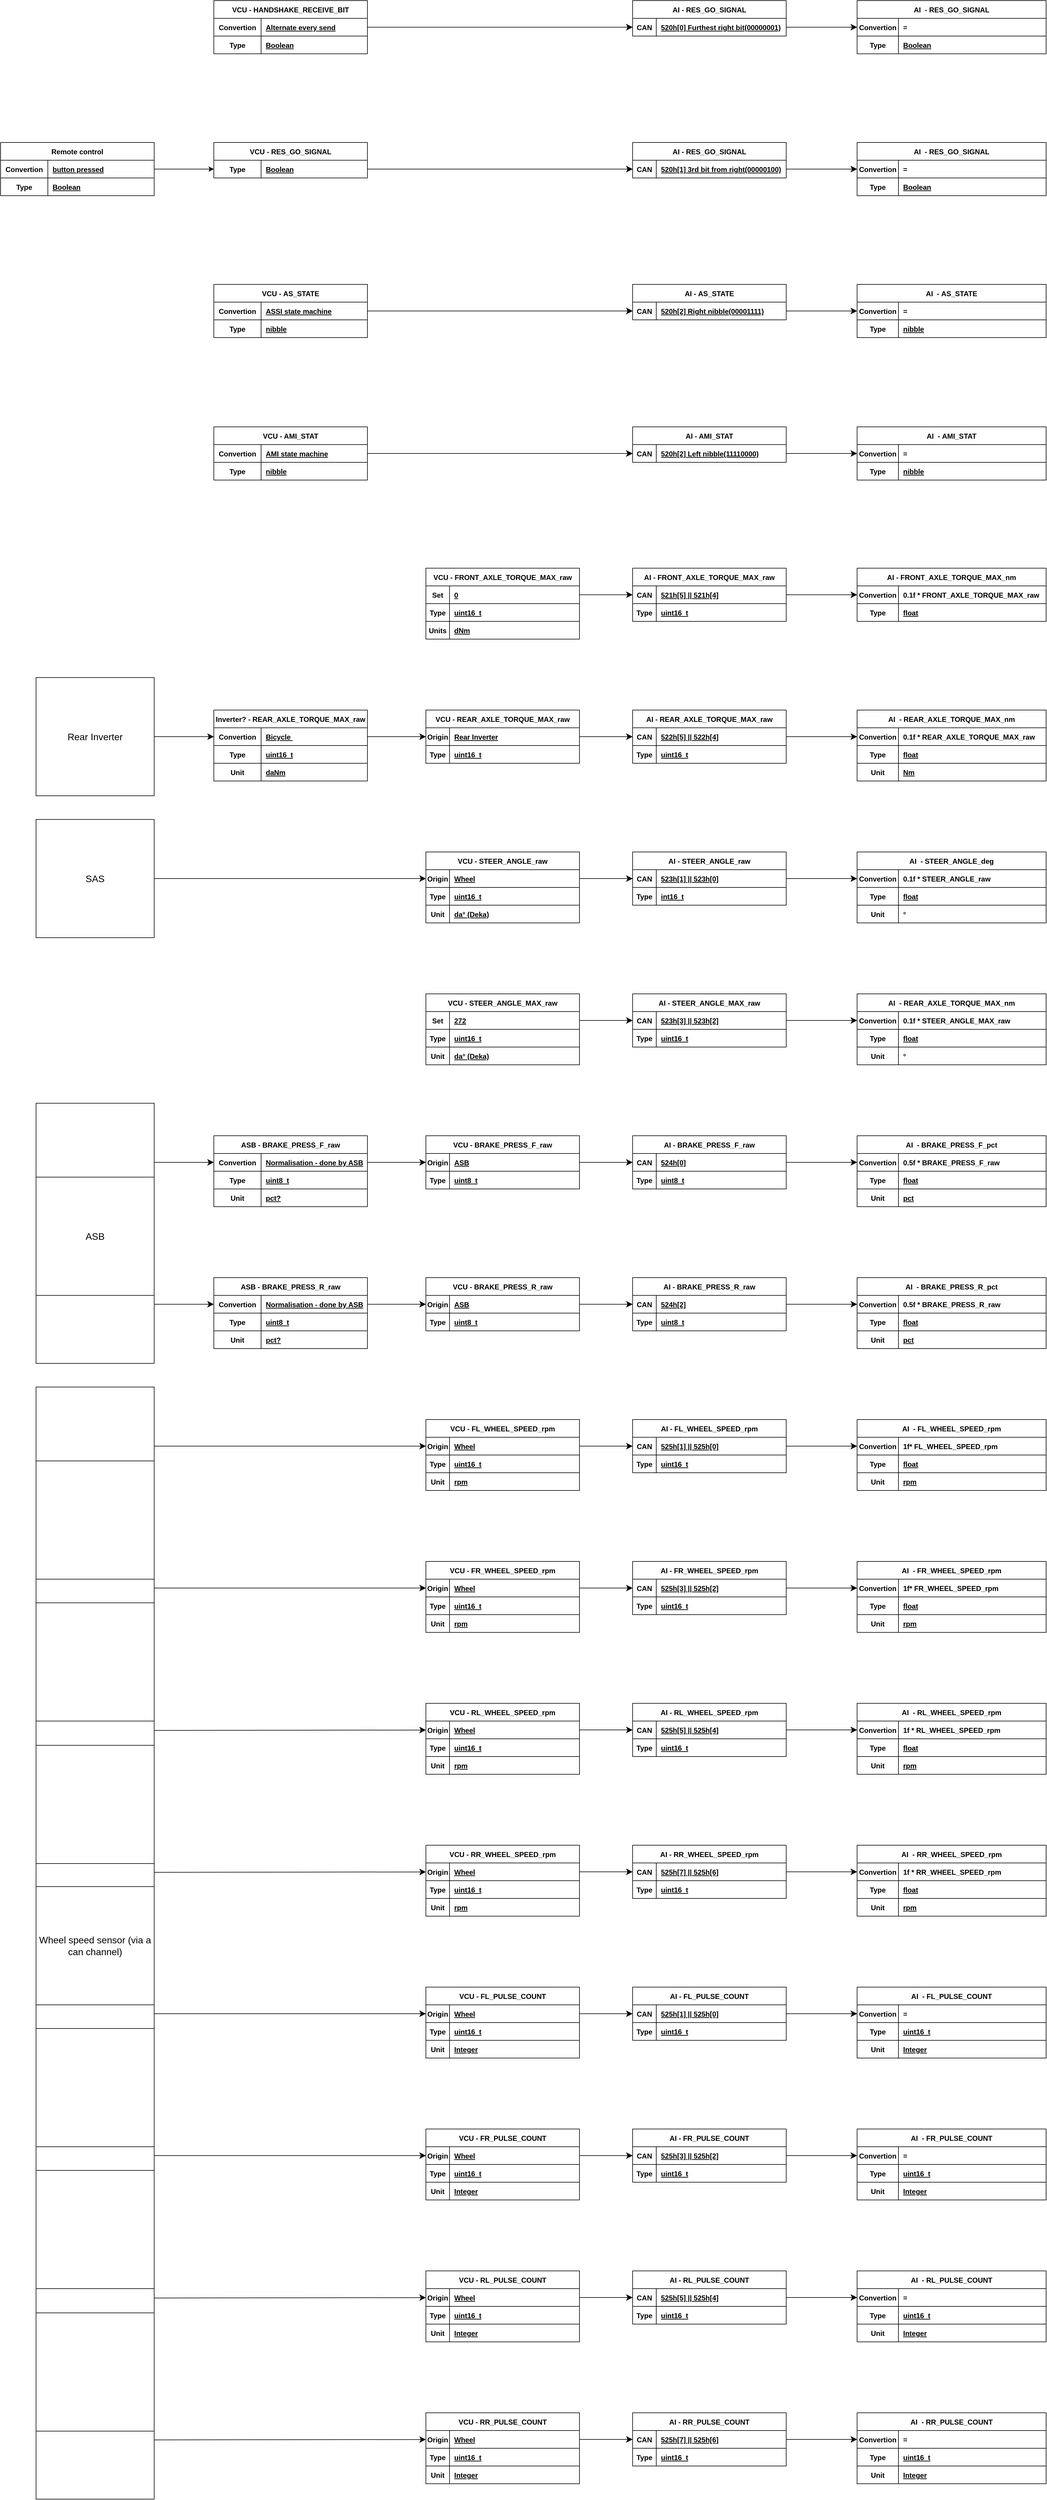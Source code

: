 <mxfile version="21.0.2" type="github"><diagram id="R2lEEEUBdFMjLlhIrx00" name="Page-1"><mxGraphModel dx="1370" dy="1687" grid="1" gridSize="10" guides="1" tooltips="1" connect="1" arrows="1" fold="1" page="1" pageScale="1" pageWidth="850" pageHeight="1100" math="0" shadow="0" extFonts="Permanent Marker^https://fonts.googleapis.com/css?family=Permanent+Marker"><root><mxCell id="0"/><mxCell id="1" parent="0"/><mxCell id="qascLJGQE6xYGhvgeqle-1" value="VCU - FRONT_AXLE_TORQUE_MAX_raw" style="shape=table;startSize=30;container=1;collapsible=1;childLayout=tableLayout;fixedRows=1;rowLines=0;fontStyle=1;align=center;resizeLast=1;" parent="1" vertex="1"><mxGeometry x="110" y="280" width="260" height="120" as="geometry"/></mxCell><mxCell id="qascLJGQE6xYGhvgeqle-9" value="" style="shape=partialRectangle;collapsible=0;dropTarget=0;pointerEvents=0;fillColor=none;points=[[0,0.5],[1,0.5]];portConstraint=eastwest;top=0;left=0;right=0;bottom=1;" parent="qascLJGQE6xYGhvgeqle-1" vertex="1"><mxGeometry y="30" width="260" height="30" as="geometry"/></mxCell><mxCell id="qascLJGQE6xYGhvgeqle-10" value="Set" style="shape=partialRectangle;overflow=hidden;connectable=0;fillColor=none;top=0;left=0;bottom=0;right=0;fontStyle=1;" parent="qascLJGQE6xYGhvgeqle-9" vertex="1"><mxGeometry width="40" height="30" as="geometry"><mxRectangle width="40" height="30" as="alternateBounds"/></mxGeometry></mxCell><mxCell id="qascLJGQE6xYGhvgeqle-11" value="0" style="shape=partialRectangle;overflow=hidden;connectable=0;fillColor=none;top=0;left=0;bottom=0;right=0;align=left;spacingLeft=6;fontStyle=5;" parent="qascLJGQE6xYGhvgeqle-9" vertex="1"><mxGeometry x="40" width="220" height="30" as="geometry"><mxRectangle width="220" height="30" as="alternateBounds"/></mxGeometry></mxCell><mxCell id="qascLJGQE6xYGhvgeqle-2" value="" style="shape=partialRectangle;collapsible=0;dropTarget=0;pointerEvents=0;fillColor=none;points=[[0,0.5],[1,0.5]];portConstraint=eastwest;top=0;left=0;right=0;bottom=1;" parent="qascLJGQE6xYGhvgeqle-1" vertex="1"><mxGeometry y="60" width="260" height="30" as="geometry"/></mxCell><mxCell id="qascLJGQE6xYGhvgeqle-3" value="Type" style="shape=partialRectangle;overflow=hidden;connectable=0;fillColor=none;top=0;left=0;bottom=0;right=0;fontStyle=1;" parent="qascLJGQE6xYGhvgeqle-2" vertex="1"><mxGeometry width="40" height="30" as="geometry"><mxRectangle width="40" height="30" as="alternateBounds"/></mxGeometry></mxCell><mxCell id="qascLJGQE6xYGhvgeqle-4" value="uint16_t" style="shape=partialRectangle;overflow=hidden;connectable=0;fillColor=none;top=0;left=0;bottom=0;right=0;align=left;spacingLeft=6;fontStyle=5;" parent="qascLJGQE6xYGhvgeqle-2" vertex="1"><mxGeometry x="40" width="220" height="30" as="geometry"><mxRectangle width="220" height="30" as="alternateBounds"/></mxGeometry></mxCell><mxCell id="qascLJGQE6xYGhvgeqle-121" value="" style="shape=partialRectangle;collapsible=0;dropTarget=0;pointerEvents=0;fillColor=none;points=[[0,0.5],[1,0.5]];portConstraint=eastwest;top=0;left=0;right=0;bottom=1;" parent="qascLJGQE6xYGhvgeqle-1" vertex="1"><mxGeometry y="90" width="260" height="30" as="geometry"/></mxCell><mxCell id="qascLJGQE6xYGhvgeqle-122" value="Units" style="shape=partialRectangle;overflow=hidden;connectable=0;fillColor=none;top=0;left=0;bottom=0;right=0;fontStyle=1;" parent="qascLJGQE6xYGhvgeqle-121" vertex="1"><mxGeometry width="40" height="30" as="geometry"><mxRectangle width="40" height="30" as="alternateBounds"/></mxGeometry></mxCell><mxCell id="qascLJGQE6xYGhvgeqle-123" value="dNm" style="shape=partialRectangle;overflow=hidden;connectable=0;fillColor=none;top=0;left=0;bottom=0;right=0;align=left;spacingLeft=6;fontStyle=5;" parent="qascLJGQE6xYGhvgeqle-121" vertex="1"><mxGeometry x="40" width="220" height="30" as="geometry"><mxRectangle width="220" height="30" as="alternateBounds"/></mxGeometry></mxCell><mxCell id="qascLJGQE6xYGhvgeqle-12" value="AI - FRONT_AXLE_TORQUE_MAX_raw" style="shape=table;startSize=30;container=1;collapsible=1;childLayout=tableLayout;fixedRows=1;rowLines=0;fontStyle=1;align=center;resizeLast=1;" parent="1" vertex="1"><mxGeometry x="460" y="280" width="260" height="90" as="geometry"/></mxCell><mxCell id="qascLJGQE6xYGhvgeqle-17" value="" style="shape=partialRectangle;collapsible=0;dropTarget=0;pointerEvents=0;fillColor=none;points=[[0,0.5],[1,0.5]];portConstraint=eastwest;top=0;left=0;right=0;bottom=1;" parent="qascLJGQE6xYGhvgeqle-12" vertex="1"><mxGeometry y="30" width="260" height="30" as="geometry"/></mxCell><mxCell id="qascLJGQE6xYGhvgeqle-18" value="CAN" style="shape=partialRectangle;overflow=hidden;connectable=0;fillColor=none;top=0;left=0;bottom=0;right=0;fontStyle=1;" parent="qascLJGQE6xYGhvgeqle-17" vertex="1"><mxGeometry width="40" height="30" as="geometry"><mxRectangle width="40" height="30" as="alternateBounds"/></mxGeometry></mxCell><mxCell id="qascLJGQE6xYGhvgeqle-19" value="521h[5] || 521h[4]" style="shape=partialRectangle;overflow=hidden;connectable=0;fillColor=none;top=0;left=0;bottom=0;right=0;align=left;spacingLeft=6;fontStyle=5;" parent="qascLJGQE6xYGhvgeqle-17" vertex="1"><mxGeometry x="40" width="220" height="30" as="geometry"><mxRectangle width="220" height="30" as="alternateBounds"/></mxGeometry></mxCell><mxCell id="qascLJGQE6xYGhvgeqle-13" value="" style="shape=partialRectangle;collapsible=0;dropTarget=0;pointerEvents=0;fillColor=none;points=[[0,0.5],[1,0.5]];portConstraint=eastwest;top=0;left=0;right=0;bottom=1;" parent="qascLJGQE6xYGhvgeqle-12" vertex="1"><mxGeometry y="60" width="260" height="30" as="geometry"/></mxCell><mxCell id="qascLJGQE6xYGhvgeqle-14" value="Type" style="shape=partialRectangle;overflow=hidden;connectable=0;fillColor=none;top=0;left=0;bottom=0;right=0;fontStyle=1;" parent="qascLJGQE6xYGhvgeqle-13" vertex="1"><mxGeometry width="40" height="30" as="geometry"><mxRectangle width="40" height="30" as="alternateBounds"/></mxGeometry></mxCell><mxCell id="qascLJGQE6xYGhvgeqle-15" value="uint16_t" style="shape=partialRectangle;overflow=hidden;connectable=0;fillColor=none;top=0;left=0;bottom=0;right=0;align=left;spacingLeft=6;fontStyle=5;" parent="qascLJGQE6xYGhvgeqle-13" vertex="1"><mxGeometry x="40" width="220" height="30" as="geometry"><mxRectangle width="220" height="30" as="alternateBounds"/></mxGeometry></mxCell><mxCell id="qascLJGQE6xYGhvgeqle-20" style="edgeStyle=none;curved=1;rounded=0;orthogonalLoop=1;jettySize=auto;html=1;entryX=0;entryY=0.5;entryDx=0;entryDy=0;fontSize=12;startSize=8;endSize=8;" parent="1" source="qascLJGQE6xYGhvgeqle-9" target="qascLJGQE6xYGhvgeqle-17" edge="1"><mxGeometry relative="1" as="geometry"/></mxCell><mxCell id="qascLJGQE6xYGhvgeqle-22" value="AI - FRONT_AXLE_TORQUE_MAX_nm" style="shape=table;startSize=30;container=1;collapsible=1;childLayout=tableLayout;fixedRows=1;rowLines=0;fontStyle=1;align=center;resizeLast=1;" parent="1" vertex="1"><mxGeometry x="840" y="280" width="320" height="90" as="geometry"/></mxCell><mxCell id="qascLJGQE6xYGhvgeqle-23" value="" style="shape=partialRectangle;collapsible=0;dropTarget=0;pointerEvents=0;fillColor=none;points=[[0,0.5],[1,0.5]];portConstraint=eastwest;top=0;left=0;right=0;bottom=1;" parent="qascLJGQE6xYGhvgeqle-22" vertex="1"><mxGeometry y="30" width="320" height="30" as="geometry"/></mxCell><mxCell id="qascLJGQE6xYGhvgeqle-24" value="Convertion" style="shape=partialRectangle;overflow=hidden;connectable=0;fillColor=none;top=0;left=0;bottom=0;right=0;fontStyle=1;" parent="qascLJGQE6xYGhvgeqle-23" vertex="1"><mxGeometry width="70" height="30" as="geometry"><mxRectangle width="70" height="30" as="alternateBounds"/></mxGeometry></mxCell><mxCell id="qascLJGQE6xYGhvgeqle-25" value="0.1f * FRONT_AXLE_TORQUE_MAX_raw" style="shape=partialRectangle;overflow=hidden;connectable=0;fillColor=none;top=0;left=0;bottom=0;right=0;align=left;spacingLeft=6;fontStyle=1;" parent="qascLJGQE6xYGhvgeqle-23" vertex="1"><mxGeometry x="70" width="250" height="30" as="geometry"><mxRectangle width="250" height="30" as="alternateBounds"/></mxGeometry></mxCell><mxCell id="qascLJGQE6xYGhvgeqle-26" value="" style="shape=partialRectangle;collapsible=0;dropTarget=0;pointerEvents=0;fillColor=none;points=[[0,0.5],[1,0.5]];portConstraint=eastwest;top=0;left=0;right=0;bottom=1;" parent="qascLJGQE6xYGhvgeqle-22" vertex="1"><mxGeometry y="60" width="320" height="30" as="geometry"/></mxCell><mxCell id="qascLJGQE6xYGhvgeqle-27" value="Type" style="shape=partialRectangle;overflow=hidden;connectable=0;fillColor=none;top=0;left=0;bottom=0;right=0;fontStyle=1;" parent="qascLJGQE6xYGhvgeqle-26" vertex="1"><mxGeometry width="70" height="30" as="geometry"><mxRectangle width="70" height="30" as="alternateBounds"/></mxGeometry></mxCell><mxCell id="qascLJGQE6xYGhvgeqle-28" value="float" style="shape=partialRectangle;overflow=hidden;connectable=0;fillColor=none;top=0;left=0;bottom=0;right=0;align=left;spacingLeft=6;fontStyle=5;" parent="qascLJGQE6xYGhvgeqle-26" vertex="1"><mxGeometry x="70" width="250" height="30" as="geometry"><mxRectangle width="250" height="30" as="alternateBounds"/></mxGeometry></mxCell><mxCell id="qascLJGQE6xYGhvgeqle-29" style="edgeStyle=none;curved=1;rounded=0;orthogonalLoop=1;jettySize=auto;html=1;entryX=0;entryY=0.5;entryDx=0;entryDy=0;fontSize=12;startSize=8;endSize=8;" parent="1" source="qascLJGQE6xYGhvgeqle-17" target="qascLJGQE6xYGhvgeqle-23" edge="1"><mxGeometry relative="1" as="geometry"/></mxCell><mxCell id="qascLJGQE6xYGhvgeqle-73" value="VCU - REAR_AXLE_TORQUE_MAX_raw" style="shape=table;startSize=30;container=1;collapsible=1;childLayout=tableLayout;fixedRows=1;rowLines=0;fontStyle=1;align=center;resizeLast=1;" parent="1" vertex="1"><mxGeometry x="110" y="520" width="260" height="90" as="geometry"/></mxCell><mxCell id="qascLJGQE6xYGhvgeqle-74" value="" style="shape=partialRectangle;collapsible=0;dropTarget=0;pointerEvents=0;fillColor=none;points=[[0,0.5],[1,0.5]];portConstraint=eastwest;top=0;left=0;right=0;bottom=1;" parent="qascLJGQE6xYGhvgeqle-73" vertex="1"><mxGeometry y="30" width="260" height="30" as="geometry"/></mxCell><mxCell id="qascLJGQE6xYGhvgeqle-75" value="Origin" style="shape=partialRectangle;overflow=hidden;connectable=0;fillColor=none;top=0;left=0;bottom=0;right=0;fontStyle=1;" parent="qascLJGQE6xYGhvgeqle-74" vertex="1"><mxGeometry width="40" height="30" as="geometry"><mxRectangle width="40" height="30" as="alternateBounds"/></mxGeometry></mxCell><mxCell id="qascLJGQE6xYGhvgeqle-76" value="Rear Inverter" style="shape=partialRectangle;overflow=hidden;connectable=0;fillColor=none;top=0;left=0;bottom=0;right=0;align=left;spacingLeft=6;fontStyle=5;" parent="qascLJGQE6xYGhvgeqle-74" vertex="1"><mxGeometry x="40" width="220" height="30" as="geometry"><mxRectangle width="220" height="30" as="alternateBounds"/></mxGeometry></mxCell><mxCell id="qascLJGQE6xYGhvgeqle-77" value="" style="shape=partialRectangle;collapsible=0;dropTarget=0;pointerEvents=0;fillColor=none;points=[[0,0.5],[1,0.5]];portConstraint=eastwest;top=0;left=0;right=0;bottom=1;" parent="qascLJGQE6xYGhvgeqle-73" vertex="1"><mxGeometry y="60" width="260" height="30" as="geometry"/></mxCell><mxCell id="qascLJGQE6xYGhvgeqle-78" value="Type" style="shape=partialRectangle;overflow=hidden;connectable=0;fillColor=none;top=0;left=0;bottom=0;right=0;fontStyle=1;" parent="qascLJGQE6xYGhvgeqle-77" vertex="1"><mxGeometry width="40" height="30" as="geometry"><mxRectangle width="40" height="30" as="alternateBounds"/></mxGeometry></mxCell><mxCell id="qascLJGQE6xYGhvgeqle-79" value="uint16_t" style="shape=partialRectangle;overflow=hidden;connectable=0;fillColor=none;top=0;left=0;bottom=0;right=0;align=left;spacingLeft=6;fontStyle=5;" parent="qascLJGQE6xYGhvgeqle-77" vertex="1"><mxGeometry x="40" width="220" height="30" as="geometry"><mxRectangle width="220" height="30" as="alternateBounds"/></mxGeometry></mxCell><mxCell id="qascLJGQE6xYGhvgeqle-80" value="AI - REAR_AXLE_TORQUE_MAX_raw" style="shape=table;startSize=30;container=1;collapsible=1;childLayout=tableLayout;fixedRows=1;rowLines=0;fontStyle=1;align=center;resizeLast=1;" parent="1" vertex="1"><mxGeometry x="460" y="520" width="260" height="90" as="geometry"/></mxCell><mxCell id="qascLJGQE6xYGhvgeqle-81" value="" style="shape=partialRectangle;collapsible=0;dropTarget=0;pointerEvents=0;fillColor=none;points=[[0,0.5],[1,0.5]];portConstraint=eastwest;top=0;left=0;right=0;bottom=1;" parent="qascLJGQE6xYGhvgeqle-80" vertex="1"><mxGeometry y="30" width="260" height="30" as="geometry"/></mxCell><mxCell id="qascLJGQE6xYGhvgeqle-82" value="CAN" style="shape=partialRectangle;overflow=hidden;connectable=0;fillColor=none;top=0;left=0;bottom=0;right=0;fontStyle=1;" parent="qascLJGQE6xYGhvgeqle-81" vertex="1"><mxGeometry width="40" height="30" as="geometry"><mxRectangle width="40" height="30" as="alternateBounds"/></mxGeometry></mxCell><mxCell id="qascLJGQE6xYGhvgeqle-83" value="522h[5] || 522h[4]" style="shape=partialRectangle;overflow=hidden;connectable=0;fillColor=none;top=0;left=0;bottom=0;right=0;align=left;spacingLeft=6;fontStyle=5;" parent="qascLJGQE6xYGhvgeqle-81" vertex="1"><mxGeometry x="40" width="220" height="30" as="geometry"><mxRectangle width="220" height="30" as="alternateBounds"/></mxGeometry></mxCell><mxCell id="qascLJGQE6xYGhvgeqle-84" value="" style="shape=partialRectangle;collapsible=0;dropTarget=0;pointerEvents=0;fillColor=none;points=[[0,0.5],[1,0.5]];portConstraint=eastwest;top=0;left=0;right=0;bottom=1;" parent="qascLJGQE6xYGhvgeqle-80" vertex="1"><mxGeometry y="60" width="260" height="30" as="geometry"/></mxCell><mxCell id="qascLJGQE6xYGhvgeqle-85" value="Type" style="shape=partialRectangle;overflow=hidden;connectable=0;fillColor=none;top=0;left=0;bottom=0;right=0;fontStyle=1;" parent="qascLJGQE6xYGhvgeqle-84" vertex="1"><mxGeometry width="40" height="30" as="geometry"><mxRectangle width="40" height="30" as="alternateBounds"/></mxGeometry></mxCell><mxCell id="qascLJGQE6xYGhvgeqle-86" value="uint16_t" style="shape=partialRectangle;overflow=hidden;connectable=0;fillColor=none;top=0;left=0;bottom=0;right=0;align=left;spacingLeft=6;fontStyle=5;" parent="qascLJGQE6xYGhvgeqle-84" vertex="1"><mxGeometry x="40" width="220" height="30" as="geometry"><mxRectangle width="220" height="30" as="alternateBounds"/></mxGeometry></mxCell><mxCell id="qascLJGQE6xYGhvgeqle-87" style="edgeStyle=none;curved=1;rounded=0;orthogonalLoop=1;jettySize=auto;html=1;entryX=0;entryY=0.5;entryDx=0;entryDy=0;fontSize=12;startSize=8;endSize=8;" parent="1" source="qascLJGQE6xYGhvgeqle-74" target="qascLJGQE6xYGhvgeqle-81" edge="1"><mxGeometry relative="1" as="geometry"/></mxCell><mxCell id="qascLJGQE6xYGhvgeqle-88" value="AI  - REAR_AXLE_TORQUE_MAX_nm" style="shape=table;startSize=30;container=1;collapsible=1;childLayout=tableLayout;fixedRows=1;rowLines=0;fontStyle=1;align=center;resizeLast=1;" parent="1" vertex="1"><mxGeometry x="840" y="520" width="320" height="120" as="geometry"/></mxCell><mxCell id="qascLJGQE6xYGhvgeqle-89" value="" style="shape=partialRectangle;collapsible=0;dropTarget=0;pointerEvents=0;fillColor=none;points=[[0,0.5],[1,0.5]];portConstraint=eastwest;top=0;left=0;right=0;bottom=1;" parent="qascLJGQE6xYGhvgeqle-88" vertex="1"><mxGeometry y="30" width="320" height="30" as="geometry"/></mxCell><mxCell id="qascLJGQE6xYGhvgeqle-90" value="Convertion" style="shape=partialRectangle;overflow=hidden;connectable=0;fillColor=none;top=0;left=0;bottom=0;right=0;fontStyle=1;" parent="qascLJGQE6xYGhvgeqle-89" vertex="1"><mxGeometry width="70" height="30" as="geometry"><mxRectangle width="70" height="30" as="alternateBounds"/></mxGeometry></mxCell><mxCell id="qascLJGQE6xYGhvgeqle-91" value="0.1f * REAR_AXLE_TORQUE_MAX_raw" style="shape=partialRectangle;overflow=hidden;connectable=0;fillColor=none;top=0;left=0;bottom=0;right=0;align=left;spacingLeft=6;fontStyle=1;" parent="qascLJGQE6xYGhvgeqle-89" vertex="1"><mxGeometry x="70" width="250" height="30" as="geometry"><mxRectangle width="250" height="30" as="alternateBounds"/></mxGeometry></mxCell><mxCell id="qascLJGQE6xYGhvgeqle-92" value="" style="shape=partialRectangle;collapsible=0;dropTarget=0;pointerEvents=0;fillColor=none;points=[[0,0.5],[1,0.5]];portConstraint=eastwest;top=0;left=0;right=0;bottom=1;" parent="qascLJGQE6xYGhvgeqle-88" vertex="1"><mxGeometry y="60" width="320" height="30" as="geometry"/></mxCell><mxCell id="qascLJGQE6xYGhvgeqle-93" value="Type" style="shape=partialRectangle;overflow=hidden;connectable=0;fillColor=none;top=0;left=0;bottom=0;right=0;fontStyle=1;" parent="qascLJGQE6xYGhvgeqle-92" vertex="1"><mxGeometry width="70" height="30" as="geometry"><mxRectangle width="70" height="30" as="alternateBounds"/></mxGeometry></mxCell><mxCell id="qascLJGQE6xYGhvgeqle-94" value="float" style="shape=partialRectangle;overflow=hidden;connectable=0;fillColor=none;top=0;left=0;bottom=0;right=0;align=left;spacingLeft=6;fontStyle=5;" parent="qascLJGQE6xYGhvgeqle-92" vertex="1"><mxGeometry x="70" width="250" height="30" as="geometry"><mxRectangle width="250" height="30" as="alternateBounds"/></mxGeometry></mxCell><mxCell id="qascLJGQE6xYGhvgeqle-233" value="" style="shape=partialRectangle;collapsible=0;dropTarget=0;pointerEvents=0;fillColor=none;points=[[0,0.5],[1,0.5]];portConstraint=eastwest;top=0;left=0;right=0;bottom=1;" parent="qascLJGQE6xYGhvgeqle-88" vertex="1"><mxGeometry y="90" width="320" height="30" as="geometry"/></mxCell><mxCell id="qascLJGQE6xYGhvgeqle-234" value="Unit" style="shape=partialRectangle;overflow=hidden;connectable=0;fillColor=none;top=0;left=0;bottom=0;right=0;fontStyle=1;" parent="qascLJGQE6xYGhvgeqle-233" vertex="1"><mxGeometry width="70" height="30" as="geometry"><mxRectangle width="70" height="30" as="alternateBounds"/></mxGeometry></mxCell><mxCell id="qascLJGQE6xYGhvgeqle-235" value="Nm" style="shape=partialRectangle;overflow=hidden;connectable=0;fillColor=none;top=0;left=0;bottom=0;right=0;align=left;spacingLeft=6;fontStyle=5;" parent="qascLJGQE6xYGhvgeqle-233" vertex="1"><mxGeometry x="70" width="250" height="30" as="geometry"><mxRectangle width="250" height="30" as="alternateBounds"/></mxGeometry></mxCell><mxCell id="qascLJGQE6xYGhvgeqle-95" style="edgeStyle=none;curved=1;rounded=0;orthogonalLoop=1;jettySize=auto;html=1;entryX=0;entryY=0.5;entryDx=0;entryDy=0;fontSize=12;startSize=8;endSize=8;" parent="1" source="qascLJGQE6xYGhvgeqle-81" target="qascLJGQE6xYGhvgeqle-89" edge="1"><mxGeometry relative="1" as="geometry"/></mxCell><mxCell id="qascLJGQE6xYGhvgeqle-96" value="Inverter? - REAR_AXLE_TORQUE_MAX_raw" style="shape=table;startSize=30;container=1;collapsible=1;childLayout=tableLayout;fixedRows=1;rowLines=0;fontStyle=1;align=center;resizeLast=1;" parent="1" vertex="1"><mxGeometry x="-249" y="520" width="260" height="120" as="geometry"/></mxCell><mxCell id="qascLJGQE6xYGhvgeqle-97" value="" style="shape=partialRectangle;collapsible=0;dropTarget=0;pointerEvents=0;fillColor=none;points=[[0,0.5],[1,0.5]];portConstraint=eastwest;top=0;left=0;right=0;bottom=1;" parent="qascLJGQE6xYGhvgeqle-96" vertex="1"><mxGeometry y="30" width="260" height="30" as="geometry"/></mxCell><mxCell id="qascLJGQE6xYGhvgeqle-98" value="Convertion" style="shape=partialRectangle;overflow=hidden;connectable=0;fillColor=none;top=0;left=0;bottom=0;right=0;fontStyle=1;" parent="qascLJGQE6xYGhvgeqle-97" vertex="1"><mxGeometry width="80" height="30" as="geometry"><mxRectangle width="80" height="30" as="alternateBounds"/></mxGeometry></mxCell><mxCell id="qascLJGQE6xYGhvgeqle-99" value="Bicycle " style="shape=partialRectangle;overflow=hidden;connectable=0;fillColor=none;top=0;left=0;bottom=0;right=0;align=left;spacingLeft=6;fontStyle=5;" parent="qascLJGQE6xYGhvgeqle-97" vertex="1"><mxGeometry x="80" width="180" height="30" as="geometry"><mxRectangle width="180" height="30" as="alternateBounds"/></mxGeometry></mxCell><mxCell id="qascLJGQE6xYGhvgeqle-100" value="" style="shape=partialRectangle;collapsible=0;dropTarget=0;pointerEvents=0;fillColor=none;points=[[0,0.5],[1,0.5]];portConstraint=eastwest;top=0;left=0;right=0;bottom=1;" parent="qascLJGQE6xYGhvgeqle-96" vertex="1"><mxGeometry y="60" width="260" height="30" as="geometry"/></mxCell><mxCell id="qascLJGQE6xYGhvgeqle-101" value="Type" style="shape=partialRectangle;overflow=hidden;connectable=0;fillColor=none;top=0;left=0;bottom=0;right=0;fontStyle=1;" parent="qascLJGQE6xYGhvgeqle-100" vertex="1"><mxGeometry width="80" height="30" as="geometry"><mxRectangle width="80" height="30" as="alternateBounds"/></mxGeometry></mxCell><mxCell id="qascLJGQE6xYGhvgeqle-102" value="uint16_t" style="shape=partialRectangle;overflow=hidden;connectable=0;fillColor=none;top=0;left=0;bottom=0;right=0;align=left;spacingLeft=6;fontStyle=5;" parent="qascLJGQE6xYGhvgeqle-100" vertex="1"><mxGeometry x="80" width="180" height="30" as="geometry"><mxRectangle width="180" height="30" as="alternateBounds"/></mxGeometry></mxCell><mxCell id="qascLJGQE6xYGhvgeqle-149" value="" style="shape=partialRectangle;collapsible=0;dropTarget=0;pointerEvents=0;fillColor=none;points=[[0,0.5],[1,0.5]];portConstraint=eastwest;top=0;left=0;right=0;bottom=1;" parent="qascLJGQE6xYGhvgeqle-96" vertex="1"><mxGeometry y="90" width="260" height="30" as="geometry"/></mxCell><mxCell id="qascLJGQE6xYGhvgeqle-150" value="Unit" style="shape=partialRectangle;overflow=hidden;connectable=0;fillColor=none;top=0;left=0;bottom=0;right=0;fontStyle=1;" parent="qascLJGQE6xYGhvgeqle-149" vertex="1"><mxGeometry width="80" height="30" as="geometry"><mxRectangle width="80" height="30" as="alternateBounds"/></mxGeometry></mxCell><mxCell id="qascLJGQE6xYGhvgeqle-151" value="daNm" style="shape=partialRectangle;overflow=hidden;connectable=0;fillColor=none;top=0;left=0;bottom=0;right=0;align=left;spacingLeft=6;fontStyle=5;" parent="qascLJGQE6xYGhvgeqle-149" vertex="1"><mxGeometry x="80" width="180" height="30" as="geometry"><mxRectangle width="180" height="30" as="alternateBounds"/></mxGeometry></mxCell><mxCell id="qascLJGQE6xYGhvgeqle-103" value="" style="edgeStyle=none;curved=1;rounded=0;orthogonalLoop=1;jettySize=auto;html=1;fontSize=12;startSize=8;endSize=8;entryX=0;entryY=0.5;entryDx=0;entryDy=0;" parent="1" source="qascLJGQE6xYGhvgeqle-97" target="qascLJGQE6xYGhvgeqle-74" edge="1"><mxGeometry relative="1" as="geometry"/></mxCell><mxCell id="qascLJGQE6xYGhvgeqle-223" style="edgeStyle=none;curved=1;rounded=0;orthogonalLoop=1;jettySize=auto;html=1;exitX=1;exitY=0.5;exitDx=0;exitDy=0;entryX=0;entryY=0.5;entryDx=0;entryDy=0;fontSize=12;startSize=8;endSize=8;" parent="1" source="qascLJGQE6xYGhvgeqle-105" target="qascLJGQE6xYGhvgeqle-97" edge="1"><mxGeometry relative="1" as="geometry"/></mxCell><mxCell id="qascLJGQE6xYGhvgeqle-105" value="Rear Inverter" style="whiteSpace=wrap;html=1;aspect=fixed;fontSize=16;" parent="1" vertex="1"><mxGeometry x="-550" y="465" width="200" height="200" as="geometry"/></mxCell><mxCell id="qascLJGQE6xYGhvgeqle-155" value="VCU - STEER_ANGLE_raw" style="shape=table;startSize=30;container=1;collapsible=1;childLayout=tableLayout;fixedRows=1;rowLines=0;fontStyle=1;align=center;resizeLast=1;" parent="1" vertex="1"><mxGeometry x="110" y="760" width="260" height="120" as="geometry"/></mxCell><mxCell id="qascLJGQE6xYGhvgeqle-156" value="" style="shape=partialRectangle;collapsible=0;dropTarget=0;pointerEvents=0;fillColor=none;points=[[0,0.5],[1,0.5]];portConstraint=eastwest;top=0;left=0;right=0;bottom=1;" parent="qascLJGQE6xYGhvgeqle-155" vertex="1"><mxGeometry y="30" width="260" height="30" as="geometry"/></mxCell><mxCell id="qascLJGQE6xYGhvgeqle-157" value="Origin" style="shape=partialRectangle;overflow=hidden;connectable=0;fillColor=none;top=0;left=0;bottom=0;right=0;fontStyle=1;" parent="qascLJGQE6xYGhvgeqle-156" vertex="1"><mxGeometry width="40" height="30" as="geometry"><mxRectangle width="40" height="30" as="alternateBounds"/></mxGeometry></mxCell><mxCell id="qascLJGQE6xYGhvgeqle-158" value="Wheel" style="shape=partialRectangle;overflow=hidden;connectable=0;fillColor=none;top=0;left=0;bottom=0;right=0;align=left;spacingLeft=6;fontStyle=5;" parent="qascLJGQE6xYGhvgeqle-156" vertex="1"><mxGeometry x="40" width="220" height="30" as="geometry"><mxRectangle width="220" height="30" as="alternateBounds"/></mxGeometry></mxCell><mxCell id="qascLJGQE6xYGhvgeqle-159" value="" style="shape=partialRectangle;collapsible=0;dropTarget=0;pointerEvents=0;fillColor=none;points=[[0,0.5],[1,0.5]];portConstraint=eastwest;top=0;left=0;right=0;bottom=1;" parent="qascLJGQE6xYGhvgeqle-155" vertex="1"><mxGeometry y="60" width="260" height="30" as="geometry"/></mxCell><mxCell id="qascLJGQE6xYGhvgeqle-160" value="Type" style="shape=partialRectangle;overflow=hidden;connectable=0;fillColor=none;top=0;left=0;bottom=0;right=0;fontStyle=1;" parent="qascLJGQE6xYGhvgeqle-159" vertex="1"><mxGeometry width="40" height="30" as="geometry"><mxRectangle width="40" height="30" as="alternateBounds"/></mxGeometry></mxCell><mxCell id="qascLJGQE6xYGhvgeqle-161" value="uint16_t" style="shape=partialRectangle;overflow=hidden;connectable=0;fillColor=none;top=0;left=0;bottom=0;right=0;align=left;spacingLeft=6;fontStyle=5;" parent="qascLJGQE6xYGhvgeqle-159" vertex="1"><mxGeometry x="40" width="220" height="30" as="geometry"><mxRectangle width="220" height="30" as="alternateBounds"/></mxGeometry></mxCell><mxCell id="qascLJGQE6xYGhvgeqle-211" value="" style="shape=partialRectangle;collapsible=0;dropTarget=0;pointerEvents=0;fillColor=none;points=[[0,0.5],[1,0.5]];portConstraint=eastwest;top=0;left=0;right=0;bottom=1;" parent="qascLJGQE6xYGhvgeqle-155" vertex="1"><mxGeometry y="90" width="260" height="30" as="geometry"/></mxCell><mxCell id="qascLJGQE6xYGhvgeqle-212" value="Unit" style="shape=partialRectangle;overflow=hidden;connectable=0;fillColor=none;top=0;left=0;bottom=0;right=0;fontStyle=1;" parent="qascLJGQE6xYGhvgeqle-211" vertex="1"><mxGeometry width="40" height="30" as="geometry"><mxRectangle width="40" height="30" as="alternateBounds"/></mxGeometry></mxCell><mxCell id="qascLJGQE6xYGhvgeqle-213" value="da° (Deka)" style="shape=partialRectangle;overflow=hidden;connectable=0;fillColor=none;top=0;left=0;bottom=0;right=0;align=left;spacingLeft=6;fontStyle=5;" parent="qascLJGQE6xYGhvgeqle-211" vertex="1"><mxGeometry x="40" width="220" height="30" as="geometry"><mxRectangle width="220" height="30" as="alternateBounds"/></mxGeometry></mxCell><mxCell id="qascLJGQE6xYGhvgeqle-162" value="AI - STEER_ANGLE_raw" style="shape=table;startSize=30;container=1;collapsible=1;childLayout=tableLayout;fixedRows=1;rowLines=0;fontStyle=1;align=center;resizeLast=1;" parent="1" vertex="1"><mxGeometry x="460" y="760" width="260" height="90" as="geometry"/></mxCell><mxCell id="qascLJGQE6xYGhvgeqle-163" value="" style="shape=partialRectangle;collapsible=0;dropTarget=0;pointerEvents=0;fillColor=none;points=[[0,0.5],[1,0.5]];portConstraint=eastwest;top=0;left=0;right=0;bottom=1;" parent="qascLJGQE6xYGhvgeqle-162" vertex="1"><mxGeometry y="30" width="260" height="30" as="geometry"/></mxCell><mxCell id="qascLJGQE6xYGhvgeqle-164" value="CAN" style="shape=partialRectangle;overflow=hidden;connectable=0;fillColor=none;top=0;left=0;bottom=0;right=0;fontStyle=1;" parent="qascLJGQE6xYGhvgeqle-163" vertex="1"><mxGeometry width="40" height="30" as="geometry"><mxRectangle width="40" height="30" as="alternateBounds"/></mxGeometry></mxCell><mxCell id="qascLJGQE6xYGhvgeqle-165" value="523h[1] || 523h[0]" style="shape=partialRectangle;overflow=hidden;connectable=0;fillColor=none;top=0;left=0;bottom=0;right=0;align=left;spacingLeft=6;fontStyle=5;" parent="qascLJGQE6xYGhvgeqle-163" vertex="1"><mxGeometry x="40" width="220" height="30" as="geometry"><mxRectangle width="220" height="30" as="alternateBounds"/></mxGeometry></mxCell><mxCell id="qascLJGQE6xYGhvgeqle-166" value="" style="shape=partialRectangle;collapsible=0;dropTarget=0;pointerEvents=0;fillColor=none;points=[[0,0.5],[1,0.5]];portConstraint=eastwest;top=0;left=0;right=0;bottom=1;" parent="qascLJGQE6xYGhvgeqle-162" vertex="1"><mxGeometry y="60" width="260" height="30" as="geometry"/></mxCell><mxCell id="qascLJGQE6xYGhvgeqle-167" value="Type" style="shape=partialRectangle;overflow=hidden;connectable=0;fillColor=none;top=0;left=0;bottom=0;right=0;fontStyle=1;" parent="qascLJGQE6xYGhvgeqle-166" vertex="1"><mxGeometry width="40" height="30" as="geometry"><mxRectangle width="40" height="30" as="alternateBounds"/></mxGeometry></mxCell><mxCell id="qascLJGQE6xYGhvgeqle-168" value="int16_t" style="shape=partialRectangle;overflow=hidden;connectable=0;fillColor=none;top=0;left=0;bottom=0;right=0;align=left;spacingLeft=6;fontStyle=5;" parent="qascLJGQE6xYGhvgeqle-166" vertex="1"><mxGeometry x="40" width="220" height="30" as="geometry"><mxRectangle width="220" height="30" as="alternateBounds"/></mxGeometry></mxCell><mxCell id="qascLJGQE6xYGhvgeqle-169" style="edgeStyle=none;curved=1;rounded=0;orthogonalLoop=1;jettySize=auto;html=1;entryX=0;entryY=0.5;entryDx=0;entryDy=0;fontSize=12;startSize=8;endSize=8;" parent="1" source="qascLJGQE6xYGhvgeqle-156" target="qascLJGQE6xYGhvgeqle-163" edge="1"><mxGeometry relative="1" as="geometry"/></mxCell><mxCell id="qascLJGQE6xYGhvgeqle-170" value="AI  - STEER_ANGLE_deg" style="shape=table;startSize=30;container=1;collapsible=1;childLayout=tableLayout;fixedRows=1;rowLines=0;fontStyle=1;align=center;resizeLast=1;" parent="1" vertex="1"><mxGeometry x="840" y="760" width="320" height="120" as="geometry"/></mxCell><mxCell id="qascLJGQE6xYGhvgeqle-171" value="" style="shape=partialRectangle;collapsible=0;dropTarget=0;pointerEvents=0;fillColor=none;points=[[0,0.5],[1,0.5]];portConstraint=eastwest;top=0;left=0;right=0;bottom=1;" parent="qascLJGQE6xYGhvgeqle-170" vertex="1"><mxGeometry y="30" width="320" height="30" as="geometry"/></mxCell><mxCell id="qascLJGQE6xYGhvgeqle-172" value="Convertion" style="shape=partialRectangle;overflow=hidden;connectable=0;fillColor=none;top=0;left=0;bottom=0;right=0;fontStyle=1;" parent="qascLJGQE6xYGhvgeqle-171" vertex="1"><mxGeometry width="70" height="30" as="geometry"><mxRectangle width="70" height="30" as="alternateBounds"/></mxGeometry></mxCell><mxCell id="qascLJGQE6xYGhvgeqle-173" value="0.1f * STEER_ANGLE_raw" style="shape=partialRectangle;overflow=hidden;connectable=0;fillColor=none;top=0;left=0;bottom=0;right=0;align=left;spacingLeft=6;fontStyle=1;" parent="qascLJGQE6xYGhvgeqle-171" vertex="1"><mxGeometry x="70" width="250" height="30" as="geometry"><mxRectangle width="250" height="30" as="alternateBounds"/></mxGeometry></mxCell><mxCell id="qascLJGQE6xYGhvgeqle-174" value="" style="shape=partialRectangle;collapsible=0;dropTarget=0;pointerEvents=0;fillColor=none;points=[[0,0.5],[1,0.5]];portConstraint=eastwest;top=0;left=0;right=0;bottom=1;" parent="qascLJGQE6xYGhvgeqle-170" vertex="1"><mxGeometry y="60" width="320" height="30" as="geometry"/></mxCell><mxCell id="qascLJGQE6xYGhvgeqle-175" value="Type" style="shape=partialRectangle;overflow=hidden;connectable=0;fillColor=none;top=0;left=0;bottom=0;right=0;fontStyle=1;" parent="qascLJGQE6xYGhvgeqle-174" vertex="1"><mxGeometry width="70" height="30" as="geometry"><mxRectangle width="70" height="30" as="alternateBounds"/></mxGeometry></mxCell><mxCell id="qascLJGQE6xYGhvgeqle-176" value="float" style="shape=partialRectangle;overflow=hidden;connectable=0;fillColor=none;top=0;left=0;bottom=0;right=0;align=left;spacingLeft=6;fontStyle=5;" parent="qascLJGQE6xYGhvgeqle-174" vertex="1"><mxGeometry x="70" width="250" height="30" as="geometry"><mxRectangle width="250" height="30" as="alternateBounds"/></mxGeometry></mxCell><mxCell id="qascLJGQE6xYGhvgeqle-225" value="" style="shape=partialRectangle;collapsible=0;dropTarget=0;pointerEvents=0;fillColor=none;points=[[0,0.5],[1,0.5]];portConstraint=eastwest;top=0;left=0;right=0;bottom=1;" parent="qascLJGQE6xYGhvgeqle-170" vertex="1"><mxGeometry y="90" width="320" height="30" as="geometry"/></mxCell><mxCell id="qascLJGQE6xYGhvgeqle-226" value="Unit" style="shape=partialRectangle;overflow=hidden;connectable=0;fillColor=none;top=0;left=0;bottom=0;right=0;fontStyle=1;" parent="qascLJGQE6xYGhvgeqle-225" vertex="1"><mxGeometry width="70" height="30" as="geometry"><mxRectangle width="70" height="30" as="alternateBounds"/></mxGeometry></mxCell><mxCell id="qascLJGQE6xYGhvgeqle-227" value="°" style="shape=partialRectangle;overflow=hidden;connectable=0;fillColor=none;top=0;left=0;bottom=0;right=0;align=left;spacingLeft=6;fontStyle=1;" parent="qascLJGQE6xYGhvgeqle-225" vertex="1"><mxGeometry x="70" width="250" height="30" as="geometry"><mxRectangle width="250" height="30" as="alternateBounds"/></mxGeometry></mxCell><mxCell id="qascLJGQE6xYGhvgeqle-177" style="edgeStyle=none;curved=1;rounded=0;orthogonalLoop=1;jettySize=auto;html=1;entryX=0;entryY=0.5;entryDx=0;entryDy=0;fontSize=12;startSize=8;endSize=8;" parent="1" source="qascLJGQE6xYGhvgeqle-163" target="qascLJGQE6xYGhvgeqle-171" edge="1"><mxGeometry relative="1" as="geometry"/></mxCell><mxCell id="qascLJGQE6xYGhvgeqle-222" style="edgeStyle=none;curved=1;rounded=0;orthogonalLoop=1;jettySize=auto;html=1;exitX=1;exitY=0.5;exitDx=0;exitDy=0;fontSize=12;startSize=8;endSize=8;" parent="1" source="qascLJGQE6xYGhvgeqle-190" target="qascLJGQE6xYGhvgeqle-156" edge="1"><mxGeometry relative="1" as="geometry"/></mxCell><mxCell id="qascLJGQE6xYGhvgeqle-190" value="SAS" style="whiteSpace=wrap;html=1;aspect=fixed;fontSize=16;" parent="1" vertex="1"><mxGeometry x="-550" y="705" width="200" height="200" as="geometry"/></mxCell><mxCell id="qascLJGQE6xYGhvgeqle-242" value="VCU - STEER_ANGLE_MAX_raw" style="shape=table;startSize=30;container=1;collapsible=1;childLayout=tableLayout;fixedRows=1;rowLines=0;fontStyle=1;align=center;resizeLast=1;" parent="1" vertex="1"><mxGeometry x="110" y="1000" width="260" height="120" as="geometry"/></mxCell><mxCell id="qascLJGQE6xYGhvgeqle-243" value="" style="shape=partialRectangle;collapsible=0;dropTarget=0;pointerEvents=0;fillColor=none;points=[[0,0.5],[1,0.5]];portConstraint=eastwest;top=0;left=0;right=0;bottom=1;" parent="qascLJGQE6xYGhvgeqle-242" vertex="1"><mxGeometry y="30" width="260" height="30" as="geometry"/></mxCell><mxCell id="qascLJGQE6xYGhvgeqle-244" value="Set" style="shape=partialRectangle;overflow=hidden;connectable=0;fillColor=none;top=0;left=0;bottom=0;right=0;fontStyle=1;" parent="qascLJGQE6xYGhvgeqle-243" vertex="1"><mxGeometry width="40" height="30" as="geometry"><mxRectangle width="40" height="30" as="alternateBounds"/></mxGeometry></mxCell><mxCell id="qascLJGQE6xYGhvgeqle-245" value="272" style="shape=partialRectangle;overflow=hidden;connectable=0;fillColor=none;top=0;left=0;bottom=0;right=0;align=left;spacingLeft=6;fontStyle=5;" parent="qascLJGQE6xYGhvgeqle-243" vertex="1"><mxGeometry x="40" width="220" height="30" as="geometry"><mxRectangle width="220" height="30" as="alternateBounds"/></mxGeometry></mxCell><mxCell id="qascLJGQE6xYGhvgeqle-246" value="" style="shape=partialRectangle;collapsible=0;dropTarget=0;pointerEvents=0;fillColor=none;points=[[0,0.5],[1,0.5]];portConstraint=eastwest;top=0;left=0;right=0;bottom=1;" parent="qascLJGQE6xYGhvgeqle-242" vertex="1"><mxGeometry y="60" width="260" height="30" as="geometry"/></mxCell><mxCell id="qascLJGQE6xYGhvgeqle-247" value="Type" style="shape=partialRectangle;overflow=hidden;connectable=0;fillColor=none;top=0;left=0;bottom=0;right=0;fontStyle=1;" parent="qascLJGQE6xYGhvgeqle-246" vertex="1"><mxGeometry width="40" height="30" as="geometry"><mxRectangle width="40" height="30" as="alternateBounds"/></mxGeometry></mxCell><mxCell id="qascLJGQE6xYGhvgeqle-248" value="uint16_t" style="shape=partialRectangle;overflow=hidden;connectable=0;fillColor=none;top=0;left=0;bottom=0;right=0;align=left;spacingLeft=6;fontStyle=5;" parent="qascLJGQE6xYGhvgeqle-246" vertex="1"><mxGeometry x="40" width="220" height="30" as="geometry"><mxRectangle width="220" height="30" as="alternateBounds"/></mxGeometry></mxCell><mxCell id="qascLJGQE6xYGhvgeqle-282" value="" style="shape=partialRectangle;collapsible=0;dropTarget=0;pointerEvents=0;fillColor=none;points=[[0,0.5],[1,0.5]];portConstraint=eastwest;top=0;left=0;right=0;bottom=1;" parent="qascLJGQE6xYGhvgeqle-242" vertex="1"><mxGeometry y="90" width="260" height="30" as="geometry"/></mxCell><mxCell id="qascLJGQE6xYGhvgeqle-283" value="Unit" style="shape=partialRectangle;overflow=hidden;connectable=0;fillColor=none;top=0;left=0;bottom=0;right=0;fontStyle=1;" parent="qascLJGQE6xYGhvgeqle-282" vertex="1"><mxGeometry width="40" height="30" as="geometry"><mxRectangle width="40" height="30" as="alternateBounds"/></mxGeometry></mxCell><mxCell id="qascLJGQE6xYGhvgeqle-284" value="da° (Deka)" style="shape=partialRectangle;overflow=hidden;connectable=0;fillColor=none;top=0;left=0;bottom=0;right=0;align=left;spacingLeft=6;fontStyle=5;" parent="qascLJGQE6xYGhvgeqle-282" vertex="1"><mxGeometry x="40" width="220" height="30" as="geometry"><mxRectangle width="220" height="30" as="alternateBounds"/></mxGeometry></mxCell><mxCell id="qascLJGQE6xYGhvgeqle-249" value="AI - STEER_ANGLE_MAX_raw" style="shape=table;startSize=30;container=1;collapsible=1;childLayout=tableLayout;fixedRows=1;rowLines=0;fontStyle=1;align=center;resizeLast=1;" parent="1" vertex="1"><mxGeometry x="460" y="1000" width="260" height="90" as="geometry"/></mxCell><mxCell id="qascLJGQE6xYGhvgeqle-250" value="" style="shape=partialRectangle;collapsible=0;dropTarget=0;pointerEvents=0;fillColor=none;points=[[0,0.5],[1,0.5]];portConstraint=eastwest;top=0;left=0;right=0;bottom=1;" parent="qascLJGQE6xYGhvgeqle-249" vertex="1"><mxGeometry y="30" width="260" height="30" as="geometry"/></mxCell><mxCell id="qascLJGQE6xYGhvgeqle-251" value="CAN" style="shape=partialRectangle;overflow=hidden;connectable=0;fillColor=none;top=0;left=0;bottom=0;right=0;fontStyle=1;" parent="qascLJGQE6xYGhvgeqle-250" vertex="1"><mxGeometry width="40" height="30" as="geometry"><mxRectangle width="40" height="30" as="alternateBounds"/></mxGeometry></mxCell><mxCell id="qascLJGQE6xYGhvgeqle-252" value="523h[3] || 523h[2]" style="shape=partialRectangle;overflow=hidden;connectable=0;fillColor=none;top=0;left=0;bottom=0;right=0;align=left;spacingLeft=6;fontStyle=5;" parent="qascLJGQE6xYGhvgeqle-250" vertex="1"><mxGeometry x="40" width="220" height="30" as="geometry"><mxRectangle width="220" height="30" as="alternateBounds"/></mxGeometry></mxCell><mxCell id="qascLJGQE6xYGhvgeqle-253" value="" style="shape=partialRectangle;collapsible=0;dropTarget=0;pointerEvents=0;fillColor=none;points=[[0,0.5],[1,0.5]];portConstraint=eastwest;top=0;left=0;right=0;bottom=1;" parent="qascLJGQE6xYGhvgeqle-249" vertex="1"><mxGeometry y="60" width="260" height="30" as="geometry"/></mxCell><mxCell id="qascLJGQE6xYGhvgeqle-254" value="Type" style="shape=partialRectangle;overflow=hidden;connectable=0;fillColor=none;top=0;left=0;bottom=0;right=0;fontStyle=1;" parent="qascLJGQE6xYGhvgeqle-253" vertex="1"><mxGeometry width="40" height="30" as="geometry"><mxRectangle width="40" height="30" as="alternateBounds"/></mxGeometry></mxCell><mxCell id="qascLJGQE6xYGhvgeqle-255" value="uint16_t" style="shape=partialRectangle;overflow=hidden;connectable=0;fillColor=none;top=0;left=0;bottom=0;right=0;align=left;spacingLeft=6;fontStyle=5;" parent="qascLJGQE6xYGhvgeqle-253" vertex="1"><mxGeometry x="40" width="220" height="30" as="geometry"><mxRectangle width="220" height="30" as="alternateBounds"/></mxGeometry></mxCell><mxCell id="qascLJGQE6xYGhvgeqle-256" style="edgeStyle=none;curved=1;rounded=0;orthogonalLoop=1;jettySize=auto;html=1;entryX=0;entryY=0.5;entryDx=0;entryDy=0;fontSize=12;startSize=8;endSize=8;" parent="1" source="qascLJGQE6xYGhvgeqle-243" target="qascLJGQE6xYGhvgeqle-250" edge="1"><mxGeometry relative="1" as="geometry"/></mxCell><mxCell id="qascLJGQE6xYGhvgeqle-257" value="AI  - REAR_AXLE_TORQUE_MAX_nm" style="shape=table;startSize=30;container=1;collapsible=1;childLayout=tableLayout;fixedRows=1;rowLines=0;fontStyle=1;align=center;resizeLast=1;" parent="1" vertex="1"><mxGeometry x="840" y="1000" width="320" height="120" as="geometry"/></mxCell><mxCell id="qascLJGQE6xYGhvgeqle-258" value="" style="shape=partialRectangle;collapsible=0;dropTarget=0;pointerEvents=0;fillColor=none;points=[[0,0.5],[1,0.5]];portConstraint=eastwest;top=0;left=0;right=0;bottom=1;" parent="qascLJGQE6xYGhvgeqle-257" vertex="1"><mxGeometry y="30" width="320" height="30" as="geometry"/></mxCell><mxCell id="qascLJGQE6xYGhvgeqle-259" value="Convertion" style="shape=partialRectangle;overflow=hidden;connectable=0;fillColor=none;top=0;left=0;bottom=0;right=0;fontStyle=1;" parent="qascLJGQE6xYGhvgeqle-258" vertex="1"><mxGeometry width="70" height="30" as="geometry"><mxRectangle width="70" height="30" as="alternateBounds"/></mxGeometry></mxCell><mxCell id="qascLJGQE6xYGhvgeqle-260" value="0.1f * STEER_ANGLE_MAX_raw" style="shape=partialRectangle;overflow=hidden;connectable=0;fillColor=none;top=0;left=0;bottom=0;right=0;align=left;spacingLeft=6;fontStyle=1;" parent="qascLJGQE6xYGhvgeqle-258" vertex="1"><mxGeometry x="70" width="250" height="30" as="geometry"><mxRectangle width="250" height="30" as="alternateBounds"/></mxGeometry></mxCell><mxCell id="qascLJGQE6xYGhvgeqle-261" value="" style="shape=partialRectangle;collapsible=0;dropTarget=0;pointerEvents=0;fillColor=none;points=[[0,0.5],[1,0.5]];portConstraint=eastwest;top=0;left=0;right=0;bottom=1;" parent="qascLJGQE6xYGhvgeqle-257" vertex="1"><mxGeometry y="60" width="320" height="30" as="geometry"/></mxCell><mxCell id="qascLJGQE6xYGhvgeqle-262" value="Type" style="shape=partialRectangle;overflow=hidden;connectable=0;fillColor=none;top=0;left=0;bottom=0;right=0;fontStyle=1;" parent="qascLJGQE6xYGhvgeqle-261" vertex="1"><mxGeometry width="70" height="30" as="geometry"><mxRectangle width="70" height="30" as="alternateBounds"/></mxGeometry></mxCell><mxCell id="qascLJGQE6xYGhvgeqle-263" value="float" style="shape=partialRectangle;overflow=hidden;connectable=0;fillColor=none;top=0;left=0;bottom=0;right=0;align=left;spacingLeft=6;fontStyle=5;" parent="qascLJGQE6xYGhvgeqle-261" vertex="1"><mxGeometry x="70" width="250" height="30" as="geometry"><mxRectangle width="250" height="30" as="alternateBounds"/></mxGeometry></mxCell><mxCell id="qascLJGQE6xYGhvgeqle-264" value="" style="shape=partialRectangle;collapsible=0;dropTarget=0;pointerEvents=0;fillColor=none;points=[[0,0.5],[1,0.5]];portConstraint=eastwest;top=0;left=0;right=0;bottom=1;" parent="qascLJGQE6xYGhvgeqle-257" vertex="1"><mxGeometry y="90" width="320" height="30" as="geometry"/></mxCell><mxCell id="qascLJGQE6xYGhvgeqle-265" value="Unit" style="shape=partialRectangle;overflow=hidden;connectable=0;fillColor=none;top=0;left=0;bottom=0;right=0;fontStyle=1;" parent="qascLJGQE6xYGhvgeqle-264" vertex="1"><mxGeometry width="70" height="30" as="geometry"><mxRectangle width="70" height="30" as="alternateBounds"/></mxGeometry></mxCell><mxCell id="qascLJGQE6xYGhvgeqle-266" value="°" style="shape=partialRectangle;overflow=hidden;connectable=0;fillColor=none;top=0;left=0;bottom=0;right=0;align=left;spacingLeft=6;fontStyle=1;" parent="qascLJGQE6xYGhvgeqle-264" vertex="1"><mxGeometry x="70" width="250" height="30" as="geometry"><mxRectangle width="250" height="30" as="alternateBounds"/></mxGeometry></mxCell><mxCell id="qascLJGQE6xYGhvgeqle-267" style="edgeStyle=none;curved=1;rounded=0;orthogonalLoop=1;jettySize=auto;html=1;entryX=0;entryY=0.5;entryDx=0;entryDy=0;fontSize=12;startSize=8;endSize=8;" parent="1" source="qascLJGQE6xYGhvgeqle-250" target="qascLJGQE6xYGhvgeqle-258" edge="1"><mxGeometry relative="1" as="geometry"/></mxCell><mxCell id="qascLJGQE6xYGhvgeqle-366" value="VCU - BRAKE_PRESS_F_raw" style="shape=table;startSize=30;container=1;collapsible=1;childLayout=tableLayout;fixedRows=1;rowLines=0;fontStyle=1;align=center;resizeLast=1;" parent="1" vertex="1"><mxGeometry x="110" y="1240" width="260" height="90" as="geometry"/></mxCell><mxCell id="qascLJGQE6xYGhvgeqle-367" value="" style="shape=partialRectangle;collapsible=0;dropTarget=0;pointerEvents=0;fillColor=none;points=[[0,0.5],[1,0.5]];portConstraint=eastwest;top=0;left=0;right=0;bottom=1;" parent="qascLJGQE6xYGhvgeqle-366" vertex="1"><mxGeometry y="30" width="260" height="30" as="geometry"/></mxCell><mxCell id="qascLJGQE6xYGhvgeqle-368" value="Origin" style="shape=partialRectangle;overflow=hidden;connectable=0;fillColor=none;top=0;left=0;bottom=0;right=0;fontStyle=1;" parent="qascLJGQE6xYGhvgeqle-367" vertex="1"><mxGeometry width="40" height="30" as="geometry"><mxRectangle width="40" height="30" as="alternateBounds"/></mxGeometry></mxCell><mxCell id="qascLJGQE6xYGhvgeqle-369" value="ASB" style="shape=partialRectangle;overflow=hidden;connectable=0;fillColor=none;top=0;left=0;bottom=0;right=0;align=left;spacingLeft=6;fontStyle=5;" parent="qascLJGQE6xYGhvgeqle-367" vertex="1"><mxGeometry x="40" width="220" height="30" as="geometry"><mxRectangle width="220" height="30" as="alternateBounds"/></mxGeometry></mxCell><mxCell id="qascLJGQE6xYGhvgeqle-370" value="" style="shape=partialRectangle;collapsible=0;dropTarget=0;pointerEvents=0;fillColor=none;points=[[0,0.5],[1,0.5]];portConstraint=eastwest;top=0;left=0;right=0;bottom=1;" parent="qascLJGQE6xYGhvgeqle-366" vertex="1"><mxGeometry y="60" width="260" height="30" as="geometry"/></mxCell><mxCell id="qascLJGQE6xYGhvgeqle-371" value="Type" style="shape=partialRectangle;overflow=hidden;connectable=0;fillColor=none;top=0;left=0;bottom=0;right=0;fontStyle=1;" parent="qascLJGQE6xYGhvgeqle-370" vertex="1"><mxGeometry width="40" height="30" as="geometry"><mxRectangle width="40" height="30" as="alternateBounds"/></mxGeometry></mxCell><mxCell id="qascLJGQE6xYGhvgeqle-372" value="uint8_t" style="shape=partialRectangle;overflow=hidden;connectable=0;fillColor=none;top=0;left=0;bottom=0;right=0;align=left;spacingLeft=6;fontStyle=5;" parent="qascLJGQE6xYGhvgeqle-370" vertex="1"><mxGeometry x="40" width="220" height="30" as="geometry"><mxRectangle width="220" height="30" as="alternateBounds"/></mxGeometry></mxCell><mxCell id="qascLJGQE6xYGhvgeqle-373" value="AI - BRAKE_PRESS_F_raw" style="shape=table;startSize=30;container=1;collapsible=1;childLayout=tableLayout;fixedRows=1;rowLines=0;fontStyle=1;align=center;resizeLast=1;" parent="1" vertex="1"><mxGeometry x="460" y="1240" width="260" height="90" as="geometry"/></mxCell><mxCell id="qascLJGQE6xYGhvgeqle-374" value="" style="shape=partialRectangle;collapsible=0;dropTarget=0;pointerEvents=0;fillColor=none;points=[[0,0.5],[1,0.5]];portConstraint=eastwest;top=0;left=0;right=0;bottom=1;" parent="qascLJGQE6xYGhvgeqle-373" vertex="1"><mxGeometry y="30" width="260" height="30" as="geometry"/></mxCell><mxCell id="qascLJGQE6xYGhvgeqle-375" value="CAN" style="shape=partialRectangle;overflow=hidden;connectable=0;fillColor=none;top=0;left=0;bottom=0;right=0;fontStyle=1;" parent="qascLJGQE6xYGhvgeqle-374" vertex="1"><mxGeometry width="40" height="30" as="geometry"><mxRectangle width="40" height="30" as="alternateBounds"/></mxGeometry></mxCell><mxCell id="qascLJGQE6xYGhvgeqle-376" value="524h[0]" style="shape=partialRectangle;overflow=hidden;connectable=0;fillColor=none;top=0;left=0;bottom=0;right=0;align=left;spacingLeft=6;fontStyle=5;" parent="qascLJGQE6xYGhvgeqle-374" vertex="1"><mxGeometry x="40" width="220" height="30" as="geometry"><mxRectangle width="220" height="30" as="alternateBounds"/></mxGeometry></mxCell><mxCell id="qascLJGQE6xYGhvgeqle-377" value="" style="shape=partialRectangle;collapsible=0;dropTarget=0;pointerEvents=0;fillColor=none;points=[[0,0.5],[1,0.5]];portConstraint=eastwest;top=0;left=0;right=0;bottom=1;" parent="qascLJGQE6xYGhvgeqle-373" vertex="1"><mxGeometry y="60" width="260" height="30" as="geometry"/></mxCell><mxCell id="qascLJGQE6xYGhvgeqle-378" value="Type" style="shape=partialRectangle;overflow=hidden;connectable=0;fillColor=none;top=0;left=0;bottom=0;right=0;fontStyle=1;" parent="qascLJGQE6xYGhvgeqle-377" vertex="1"><mxGeometry width="40" height="30" as="geometry"><mxRectangle width="40" height="30" as="alternateBounds"/></mxGeometry></mxCell><mxCell id="qascLJGQE6xYGhvgeqle-379" value="uint8_t" style="shape=partialRectangle;overflow=hidden;connectable=0;fillColor=none;top=0;left=0;bottom=0;right=0;align=left;spacingLeft=6;fontStyle=5;" parent="qascLJGQE6xYGhvgeqle-377" vertex="1"><mxGeometry x="40" width="220" height="30" as="geometry"><mxRectangle width="220" height="30" as="alternateBounds"/></mxGeometry></mxCell><mxCell id="qascLJGQE6xYGhvgeqle-380" style="edgeStyle=none;curved=1;rounded=0;orthogonalLoop=1;jettySize=auto;html=1;entryX=0;entryY=0.5;entryDx=0;entryDy=0;fontSize=12;startSize=8;endSize=8;" parent="1" source="qascLJGQE6xYGhvgeqle-367" target="qascLJGQE6xYGhvgeqle-374" edge="1"><mxGeometry relative="1" as="geometry"/></mxCell><mxCell id="qascLJGQE6xYGhvgeqle-381" value="AI  - BRAKE_PRESS_F_pct" style="shape=table;startSize=30;container=1;collapsible=1;childLayout=tableLayout;fixedRows=1;rowLines=0;fontStyle=1;align=center;resizeLast=1;" parent="1" vertex="1"><mxGeometry x="840" y="1240" width="320" height="120" as="geometry"/></mxCell><mxCell id="qascLJGQE6xYGhvgeqle-382" value="" style="shape=partialRectangle;collapsible=0;dropTarget=0;pointerEvents=0;fillColor=none;points=[[0,0.5],[1,0.5]];portConstraint=eastwest;top=0;left=0;right=0;bottom=1;" parent="qascLJGQE6xYGhvgeqle-381" vertex="1"><mxGeometry y="30" width="320" height="30" as="geometry"/></mxCell><mxCell id="qascLJGQE6xYGhvgeqle-383" value="Convertion" style="shape=partialRectangle;overflow=hidden;connectable=0;fillColor=none;top=0;left=0;bottom=0;right=0;fontStyle=1;" parent="qascLJGQE6xYGhvgeqle-382" vertex="1"><mxGeometry width="70" height="30" as="geometry"><mxRectangle width="70" height="30" as="alternateBounds"/></mxGeometry></mxCell><mxCell id="qascLJGQE6xYGhvgeqle-384" value="0.5f * BRAKE_PRESS_F_raw" style="shape=partialRectangle;overflow=hidden;connectable=0;fillColor=none;top=0;left=0;bottom=0;right=0;align=left;spacingLeft=6;fontStyle=1;" parent="qascLJGQE6xYGhvgeqle-382" vertex="1"><mxGeometry x="70" width="250" height="30" as="geometry"><mxRectangle width="250" height="30" as="alternateBounds"/></mxGeometry></mxCell><mxCell id="qascLJGQE6xYGhvgeqle-385" value="" style="shape=partialRectangle;collapsible=0;dropTarget=0;pointerEvents=0;fillColor=none;points=[[0,0.5],[1,0.5]];portConstraint=eastwest;top=0;left=0;right=0;bottom=1;" parent="qascLJGQE6xYGhvgeqle-381" vertex="1"><mxGeometry y="60" width="320" height="30" as="geometry"/></mxCell><mxCell id="qascLJGQE6xYGhvgeqle-386" value="Type" style="shape=partialRectangle;overflow=hidden;connectable=0;fillColor=none;top=0;left=0;bottom=0;right=0;fontStyle=1;" parent="qascLJGQE6xYGhvgeqle-385" vertex="1"><mxGeometry width="70" height="30" as="geometry"><mxRectangle width="70" height="30" as="alternateBounds"/></mxGeometry></mxCell><mxCell id="qascLJGQE6xYGhvgeqle-387" value="float" style="shape=partialRectangle;overflow=hidden;connectable=0;fillColor=none;top=0;left=0;bottom=0;right=0;align=left;spacingLeft=6;fontStyle=5;" parent="qascLJGQE6xYGhvgeqle-385" vertex="1"><mxGeometry x="70" width="250" height="30" as="geometry"><mxRectangle width="250" height="30" as="alternateBounds"/></mxGeometry></mxCell><mxCell id="qascLJGQE6xYGhvgeqle-388" value="" style="shape=partialRectangle;collapsible=0;dropTarget=0;pointerEvents=0;fillColor=none;points=[[0,0.5],[1,0.5]];portConstraint=eastwest;top=0;left=0;right=0;bottom=1;" parent="qascLJGQE6xYGhvgeqle-381" vertex="1"><mxGeometry y="90" width="320" height="30" as="geometry"/></mxCell><mxCell id="qascLJGQE6xYGhvgeqle-389" value="Unit" style="shape=partialRectangle;overflow=hidden;connectable=0;fillColor=none;top=0;left=0;bottom=0;right=0;fontStyle=1;" parent="qascLJGQE6xYGhvgeqle-388" vertex="1"><mxGeometry width="70" height="30" as="geometry"><mxRectangle width="70" height="30" as="alternateBounds"/></mxGeometry></mxCell><mxCell id="qascLJGQE6xYGhvgeqle-390" value="pct" style="shape=partialRectangle;overflow=hidden;connectable=0;fillColor=none;top=0;left=0;bottom=0;right=0;align=left;spacingLeft=6;fontStyle=5;" parent="qascLJGQE6xYGhvgeqle-388" vertex="1"><mxGeometry x="70" width="250" height="30" as="geometry"><mxRectangle width="250" height="30" as="alternateBounds"/></mxGeometry></mxCell><mxCell id="qascLJGQE6xYGhvgeqle-391" style="edgeStyle=none;curved=1;rounded=0;orthogonalLoop=1;jettySize=auto;html=1;entryX=0;entryY=0.5;entryDx=0;entryDy=0;fontSize=12;startSize=8;endSize=8;" parent="1" source="qascLJGQE6xYGhvgeqle-374" target="qascLJGQE6xYGhvgeqle-382" edge="1"><mxGeometry relative="1" as="geometry"/></mxCell><mxCell id="qascLJGQE6xYGhvgeqle-448" value="" style="edgeStyle=none;curved=1;rounded=0;orthogonalLoop=1;jettySize=auto;html=1;fontSize=12;startSize=8;endSize=8;entryX=0;entryY=0.5;entryDx=0;entryDy=0;" parent="1" source="qascLJGQE6xYGhvgeqle-404" target="qascLJGQE6xYGhvgeqle-438" edge="1"><mxGeometry relative="1" as="geometry"/></mxCell><mxCell id="qascLJGQE6xYGhvgeqle-404" value="" style="whiteSpace=wrap;html=1;aspect=fixed;fontSize=16;" parent="1" vertex="1"><mxGeometry x="-550" y="1185" width="200" height="200" as="geometry"/></mxCell><mxCell id="qascLJGQE6xYGhvgeqle-406" value="VCU - BRAKE_PRESS_R_raw" style="shape=table;startSize=30;container=1;collapsible=1;childLayout=tableLayout;fixedRows=1;rowLines=0;fontStyle=1;align=center;resizeLast=1;" parent="1" vertex="1"><mxGeometry x="110" y="1480" width="260" height="90" as="geometry"/></mxCell><mxCell id="qascLJGQE6xYGhvgeqle-407" value="" style="shape=partialRectangle;collapsible=0;dropTarget=0;pointerEvents=0;fillColor=none;points=[[0,0.5],[1,0.5]];portConstraint=eastwest;top=0;left=0;right=0;bottom=1;" parent="qascLJGQE6xYGhvgeqle-406" vertex="1"><mxGeometry y="30" width="260" height="30" as="geometry"/></mxCell><mxCell id="qascLJGQE6xYGhvgeqle-408" value="Origin" style="shape=partialRectangle;overflow=hidden;connectable=0;fillColor=none;top=0;left=0;bottom=0;right=0;fontStyle=1;" parent="qascLJGQE6xYGhvgeqle-407" vertex="1"><mxGeometry width="40" height="30" as="geometry"><mxRectangle width="40" height="30" as="alternateBounds"/></mxGeometry></mxCell><mxCell id="qascLJGQE6xYGhvgeqle-409" value="ASB" style="shape=partialRectangle;overflow=hidden;connectable=0;fillColor=none;top=0;left=0;bottom=0;right=0;align=left;spacingLeft=6;fontStyle=5;" parent="qascLJGQE6xYGhvgeqle-407" vertex="1"><mxGeometry x="40" width="220" height="30" as="geometry"><mxRectangle width="220" height="30" as="alternateBounds"/></mxGeometry></mxCell><mxCell id="qascLJGQE6xYGhvgeqle-410" value="" style="shape=partialRectangle;collapsible=0;dropTarget=0;pointerEvents=0;fillColor=none;points=[[0,0.5],[1,0.5]];portConstraint=eastwest;top=0;left=0;right=0;bottom=1;" parent="qascLJGQE6xYGhvgeqle-406" vertex="1"><mxGeometry y="60" width="260" height="30" as="geometry"/></mxCell><mxCell id="qascLJGQE6xYGhvgeqle-411" value="Type" style="shape=partialRectangle;overflow=hidden;connectable=0;fillColor=none;top=0;left=0;bottom=0;right=0;fontStyle=1;" parent="qascLJGQE6xYGhvgeqle-410" vertex="1"><mxGeometry width="40" height="30" as="geometry"><mxRectangle width="40" height="30" as="alternateBounds"/></mxGeometry></mxCell><mxCell id="qascLJGQE6xYGhvgeqle-412" value="uint8_t" style="shape=partialRectangle;overflow=hidden;connectable=0;fillColor=none;top=0;left=0;bottom=0;right=0;align=left;spacingLeft=6;fontStyle=5;" parent="qascLJGQE6xYGhvgeqle-410" vertex="1"><mxGeometry x="40" width="220" height="30" as="geometry"><mxRectangle width="220" height="30" as="alternateBounds"/></mxGeometry></mxCell><mxCell id="qascLJGQE6xYGhvgeqle-413" value="AI - BRAKE_PRESS_R_raw" style="shape=table;startSize=30;container=1;collapsible=1;childLayout=tableLayout;fixedRows=1;rowLines=0;fontStyle=1;align=center;resizeLast=1;" parent="1" vertex="1"><mxGeometry x="460" y="1480" width="260" height="90" as="geometry"/></mxCell><mxCell id="qascLJGQE6xYGhvgeqle-414" value="" style="shape=partialRectangle;collapsible=0;dropTarget=0;pointerEvents=0;fillColor=none;points=[[0,0.5],[1,0.5]];portConstraint=eastwest;top=0;left=0;right=0;bottom=1;" parent="qascLJGQE6xYGhvgeqle-413" vertex="1"><mxGeometry y="30" width="260" height="30" as="geometry"/></mxCell><mxCell id="qascLJGQE6xYGhvgeqle-415" value="CAN" style="shape=partialRectangle;overflow=hidden;connectable=0;fillColor=none;top=0;left=0;bottom=0;right=0;fontStyle=1;" parent="qascLJGQE6xYGhvgeqle-414" vertex="1"><mxGeometry width="40" height="30" as="geometry"><mxRectangle width="40" height="30" as="alternateBounds"/></mxGeometry></mxCell><mxCell id="qascLJGQE6xYGhvgeqle-416" value="524h[2]" style="shape=partialRectangle;overflow=hidden;connectable=0;fillColor=none;top=0;left=0;bottom=0;right=0;align=left;spacingLeft=6;fontStyle=5;" parent="qascLJGQE6xYGhvgeqle-414" vertex="1"><mxGeometry x="40" width="220" height="30" as="geometry"><mxRectangle width="220" height="30" as="alternateBounds"/></mxGeometry></mxCell><mxCell id="qascLJGQE6xYGhvgeqle-417" value="" style="shape=partialRectangle;collapsible=0;dropTarget=0;pointerEvents=0;fillColor=none;points=[[0,0.5],[1,0.5]];portConstraint=eastwest;top=0;left=0;right=0;bottom=1;" parent="qascLJGQE6xYGhvgeqle-413" vertex="1"><mxGeometry y="60" width="260" height="30" as="geometry"/></mxCell><mxCell id="qascLJGQE6xYGhvgeqle-418" value="Type" style="shape=partialRectangle;overflow=hidden;connectable=0;fillColor=none;top=0;left=0;bottom=0;right=0;fontStyle=1;" parent="qascLJGQE6xYGhvgeqle-417" vertex="1"><mxGeometry width="40" height="30" as="geometry"><mxRectangle width="40" height="30" as="alternateBounds"/></mxGeometry></mxCell><mxCell id="qascLJGQE6xYGhvgeqle-419" value="uint8_t" style="shape=partialRectangle;overflow=hidden;connectable=0;fillColor=none;top=0;left=0;bottom=0;right=0;align=left;spacingLeft=6;fontStyle=5;" parent="qascLJGQE6xYGhvgeqle-417" vertex="1"><mxGeometry x="40" width="220" height="30" as="geometry"><mxRectangle width="220" height="30" as="alternateBounds"/></mxGeometry></mxCell><mxCell id="qascLJGQE6xYGhvgeqle-420" style="edgeStyle=none;curved=1;rounded=0;orthogonalLoop=1;jettySize=auto;html=1;entryX=0;entryY=0.5;entryDx=0;entryDy=0;fontSize=12;startSize=8;endSize=8;" parent="1" source="qascLJGQE6xYGhvgeqle-407" target="qascLJGQE6xYGhvgeqle-414" edge="1"><mxGeometry relative="1" as="geometry"/></mxCell><mxCell id="qascLJGQE6xYGhvgeqle-421" value="AI  - BRAKE_PRESS_R_pct" style="shape=table;startSize=30;container=1;collapsible=1;childLayout=tableLayout;fixedRows=1;rowLines=0;fontStyle=1;align=center;resizeLast=1;" parent="1" vertex="1"><mxGeometry x="840" y="1480" width="320" height="120" as="geometry"/></mxCell><mxCell id="qascLJGQE6xYGhvgeqle-422" value="" style="shape=partialRectangle;collapsible=0;dropTarget=0;pointerEvents=0;fillColor=none;points=[[0,0.5],[1,0.5]];portConstraint=eastwest;top=0;left=0;right=0;bottom=1;" parent="qascLJGQE6xYGhvgeqle-421" vertex="1"><mxGeometry y="30" width="320" height="30" as="geometry"/></mxCell><mxCell id="qascLJGQE6xYGhvgeqle-423" value="Convertion" style="shape=partialRectangle;overflow=hidden;connectable=0;fillColor=none;top=0;left=0;bottom=0;right=0;fontStyle=1;" parent="qascLJGQE6xYGhvgeqle-422" vertex="1"><mxGeometry width="70" height="30" as="geometry"><mxRectangle width="70" height="30" as="alternateBounds"/></mxGeometry></mxCell><mxCell id="qascLJGQE6xYGhvgeqle-424" value="0.5f * BRAKE_PRESS_R_raw" style="shape=partialRectangle;overflow=hidden;connectable=0;fillColor=none;top=0;left=0;bottom=0;right=0;align=left;spacingLeft=6;fontStyle=1;" parent="qascLJGQE6xYGhvgeqle-422" vertex="1"><mxGeometry x="70" width="250" height="30" as="geometry"><mxRectangle width="250" height="30" as="alternateBounds"/></mxGeometry></mxCell><mxCell id="qascLJGQE6xYGhvgeqle-425" value="" style="shape=partialRectangle;collapsible=0;dropTarget=0;pointerEvents=0;fillColor=none;points=[[0,0.5],[1,0.5]];portConstraint=eastwest;top=0;left=0;right=0;bottom=1;" parent="qascLJGQE6xYGhvgeqle-421" vertex="1"><mxGeometry y="60" width="320" height="30" as="geometry"/></mxCell><mxCell id="qascLJGQE6xYGhvgeqle-426" value="Type" style="shape=partialRectangle;overflow=hidden;connectable=0;fillColor=none;top=0;left=0;bottom=0;right=0;fontStyle=1;" parent="qascLJGQE6xYGhvgeqle-425" vertex="1"><mxGeometry width="70" height="30" as="geometry"><mxRectangle width="70" height="30" as="alternateBounds"/></mxGeometry></mxCell><mxCell id="qascLJGQE6xYGhvgeqle-427" value="float" style="shape=partialRectangle;overflow=hidden;connectable=0;fillColor=none;top=0;left=0;bottom=0;right=0;align=left;spacingLeft=6;fontStyle=5;" parent="qascLJGQE6xYGhvgeqle-425" vertex="1"><mxGeometry x="70" width="250" height="30" as="geometry"><mxRectangle width="250" height="30" as="alternateBounds"/></mxGeometry></mxCell><mxCell id="qascLJGQE6xYGhvgeqle-428" value="" style="shape=partialRectangle;collapsible=0;dropTarget=0;pointerEvents=0;fillColor=none;points=[[0,0.5],[1,0.5]];portConstraint=eastwest;top=0;left=0;right=0;bottom=1;" parent="qascLJGQE6xYGhvgeqle-421" vertex="1"><mxGeometry y="90" width="320" height="30" as="geometry"/></mxCell><mxCell id="qascLJGQE6xYGhvgeqle-429" value="Unit" style="shape=partialRectangle;overflow=hidden;connectable=0;fillColor=none;top=0;left=0;bottom=0;right=0;fontStyle=1;" parent="qascLJGQE6xYGhvgeqle-428" vertex="1"><mxGeometry width="70" height="30" as="geometry"><mxRectangle width="70" height="30" as="alternateBounds"/></mxGeometry></mxCell><mxCell id="qascLJGQE6xYGhvgeqle-430" value="pct" style="shape=partialRectangle;overflow=hidden;connectable=0;fillColor=none;top=0;left=0;bottom=0;right=0;align=left;spacingLeft=6;fontStyle=5;" parent="qascLJGQE6xYGhvgeqle-428" vertex="1"><mxGeometry x="70" width="250" height="30" as="geometry"><mxRectangle width="250" height="30" as="alternateBounds"/></mxGeometry></mxCell><mxCell id="qascLJGQE6xYGhvgeqle-431" style="edgeStyle=none;curved=1;rounded=0;orthogonalLoop=1;jettySize=auto;html=1;entryX=0;entryY=0.5;entryDx=0;entryDy=0;fontSize=12;startSize=8;endSize=8;" parent="1" source="qascLJGQE6xYGhvgeqle-414" target="qascLJGQE6xYGhvgeqle-422" edge="1"><mxGeometry relative="1" as="geometry"/></mxCell><mxCell id="qascLJGQE6xYGhvgeqle-459" value="" style="edgeStyle=none;curved=1;rounded=0;orthogonalLoop=1;jettySize=auto;html=1;fontSize=12;startSize=8;endSize=8;entryX=0;entryY=0.5;entryDx=0;entryDy=0;" parent="1" source="qascLJGQE6xYGhvgeqle-433" target="qascLJGQE6xYGhvgeqle-450" edge="1"><mxGeometry relative="1" as="geometry"/></mxCell><mxCell id="qascLJGQE6xYGhvgeqle-433" value="" style="whiteSpace=wrap;html=1;aspect=fixed;fontSize=16;" parent="1" vertex="1"><mxGeometry x="-550" y="1425" width="200" height="200" as="geometry"/></mxCell><mxCell id="qascLJGQE6xYGhvgeqle-434" value="ASB" style="whiteSpace=wrap;html=1;aspect=fixed;fontSize=16;" parent="1" vertex="1"><mxGeometry x="-550" y="1310" width="200" height="200" as="geometry"/></mxCell><mxCell id="qascLJGQE6xYGhvgeqle-437" value="ASB - BRAKE_PRESS_F_raw" style="shape=table;startSize=30;container=1;collapsible=1;childLayout=tableLayout;fixedRows=1;rowLines=0;fontStyle=1;align=center;resizeLast=1;" parent="1" vertex="1"><mxGeometry x="-249" y="1240" width="260" height="120" as="geometry"/></mxCell><mxCell id="qascLJGQE6xYGhvgeqle-438" value="" style="shape=partialRectangle;collapsible=0;dropTarget=0;pointerEvents=0;fillColor=none;points=[[0,0.5],[1,0.5]];portConstraint=eastwest;top=0;left=0;right=0;bottom=1;" parent="qascLJGQE6xYGhvgeqle-437" vertex="1"><mxGeometry y="30" width="260" height="30" as="geometry"/></mxCell><mxCell id="qascLJGQE6xYGhvgeqle-439" value="Convertion" style="shape=partialRectangle;overflow=hidden;connectable=0;fillColor=none;top=0;left=0;bottom=0;right=0;fontStyle=1;" parent="qascLJGQE6xYGhvgeqle-438" vertex="1"><mxGeometry width="80" height="30" as="geometry"><mxRectangle width="80" height="30" as="alternateBounds"/></mxGeometry></mxCell><mxCell id="qascLJGQE6xYGhvgeqle-440" value="Normalisation - done by ASB" style="shape=partialRectangle;overflow=hidden;connectable=0;fillColor=none;top=0;left=0;bottom=0;right=0;align=left;spacingLeft=6;fontStyle=5;" parent="qascLJGQE6xYGhvgeqle-438" vertex="1"><mxGeometry x="80" width="180" height="30" as="geometry"><mxRectangle width="180" height="30" as="alternateBounds"/></mxGeometry></mxCell><mxCell id="qascLJGQE6xYGhvgeqle-441" value="" style="shape=partialRectangle;collapsible=0;dropTarget=0;pointerEvents=0;fillColor=none;points=[[0,0.5],[1,0.5]];portConstraint=eastwest;top=0;left=0;right=0;bottom=1;" parent="qascLJGQE6xYGhvgeqle-437" vertex="1"><mxGeometry y="60" width="260" height="30" as="geometry"/></mxCell><mxCell id="qascLJGQE6xYGhvgeqle-442" value="Type" style="shape=partialRectangle;overflow=hidden;connectable=0;fillColor=none;top=0;left=0;bottom=0;right=0;fontStyle=1;" parent="qascLJGQE6xYGhvgeqle-441" vertex="1"><mxGeometry width="80" height="30" as="geometry"><mxRectangle width="80" height="30" as="alternateBounds"/></mxGeometry></mxCell><mxCell id="qascLJGQE6xYGhvgeqle-443" value="uint8_t" style="shape=partialRectangle;overflow=hidden;connectable=0;fillColor=none;top=0;left=0;bottom=0;right=0;align=left;spacingLeft=6;fontStyle=5;" parent="qascLJGQE6xYGhvgeqle-441" vertex="1"><mxGeometry x="80" width="180" height="30" as="geometry"><mxRectangle width="180" height="30" as="alternateBounds"/></mxGeometry></mxCell><mxCell id="qascLJGQE6xYGhvgeqle-444" value="" style="shape=partialRectangle;collapsible=0;dropTarget=0;pointerEvents=0;fillColor=none;points=[[0,0.5],[1,0.5]];portConstraint=eastwest;top=0;left=0;right=0;bottom=1;" parent="qascLJGQE6xYGhvgeqle-437" vertex="1"><mxGeometry y="90" width="260" height="30" as="geometry"/></mxCell><mxCell id="qascLJGQE6xYGhvgeqle-445" value="Unit" style="shape=partialRectangle;overflow=hidden;connectable=0;fillColor=none;top=0;left=0;bottom=0;right=0;fontStyle=1;" parent="qascLJGQE6xYGhvgeqle-444" vertex="1"><mxGeometry width="80" height="30" as="geometry"><mxRectangle width="80" height="30" as="alternateBounds"/></mxGeometry></mxCell><mxCell id="qascLJGQE6xYGhvgeqle-446" value="pct?" style="shape=partialRectangle;overflow=hidden;connectable=0;fillColor=none;top=0;left=0;bottom=0;right=0;align=left;spacingLeft=6;fontStyle=5;" parent="qascLJGQE6xYGhvgeqle-444" vertex="1"><mxGeometry x="80" width="180" height="30" as="geometry"><mxRectangle width="180" height="30" as="alternateBounds"/></mxGeometry></mxCell><mxCell id="qascLJGQE6xYGhvgeqle-447" value="" style="edgeStyle=none;curved=1;rounded=0;orthogonalLoop=1;jettySize=auto;html=1;fontSize=12;startSize=8;endSize=8;" parent="1" source="qascLJGQE6xYGhvgeqle-438" edge="1"><mxGeometry relative="1" as="geometry"><mxPoint x="110" y="1285" as="targetPoint"/></mxGeometry></mxCell><mxCell id="qascLJGQE6xYGhvgeqle-449" value="ASB - BRAKE_PRESS_R_raw" style="shape=table;startSize=30;container=1;collapsible=1;childLayout=tableLayout;fixedRows=1;rowLines=0;fontStyle=1;align=center;resizeLast=1;" parent="1" vertex="1"><mxGeometry x="-249" y="1480" width="260" height="120" as="geometry"/></mxCell><mxCell id="qascLJGQE6xYGhvgeqle-450" value="" style="shape=partialRectangle;collapsible=0;dropTarget=0;pointerEvents=0;fillColor=none;points=[[0,0.5],[1,0.5]];portConstraint=eastwest;top=0;left=0;right=0;bottom=1;" parent="qascLJGQE6xYGhvgeqle-449" vertex="1"><mxGeometry y="30" width="260" height="30" as="geometry"/></mxCell><mxCell id="qascLJGQE6xYGhvgeqle-451" value="Convertion" style="shape=partialRectangle;overflow=hidden;connectable=0;fillColor=none;top=0;left=0;bottom=0;right=0;fontStyle=1;" parent="qascLJGQE6xYGhvgeqle-450" vertex="1"><mxGeometry width="80" height="30" as="geometry"><mxRectangle width="80" height="30" as="alternateBounds"/></mxGeometry></mxCell><mxCell id="qascLJGQE6xYGhvgeqle-452" value="Normalisation - done by ASB" style="shape=partialRectangle;overflow=hidden;connectable=0;fillColor=none;top=0;left=0;bottom=0;right=0;align=left;spacingLeft=6;fontStyle=5;" parent="qascLJGQE6xYGhvgeqle-450" vertex="1"><mxGeometry x="80" width="180" height="30" as="geometry"><mxRectangle width="180" height="30" as="alternateBounds"/></mxGeometry></mxCell><mxCell id="qascLJGQE6xYGhvgeqle-453" value="" style="shape=partialRectangle;collapsible=0;dropTarget=0;pointerEvents=0;fillColor=none;points=[[0,0.5],[1,0.5]];portConstraint=eastwest;top=0;left=0;right=0;bottom=1;" parent="qascLJGQE6xYGhvgeqle-449" vertex="1"><mxGeometry y="60" width="260" height="30" as="geometry"/></mxCell><mxCell id="qascLJGQE6xYGhvgeqle-454" value="Type" style="shape=partialRectangle;overflow=hidden;connectable=0;fillColor=none;top=0;left=0;bottom=0;right=0;fontStyle=1;" parent="qascLJGQE6xYGhvgeqle-453" vertex="1"><mxGeometry width="80" height="30" as="geometry"><mxRectangle width="80" height="30" as="alternateBounds"/></mxGeometry></mxCell><mxCell id="qascLJGQE6xYGhvgeqle-455" value="uint8_t" style="shape=partialRectangle;overflow=hidden;connectable=0;fillColor=none;top=0;left=0;bottom=0;right=0;align=left;spacingLeft=6;fontStyle=5;" parent="qascLJGQE6xYGhvgeqle-453" vertex="1"><mxGeometry x="80" width="180" height="30" as="geometry"><mxRectangle width="180" height="30" as="alternateBounds"/></mxGeometry></mxCell><mxCell id="qascLJGQE6xYGhvgeqle-456" value="" style="shape=partialRectangle;collapsible=0;dropTarget=0;pointerEvents=0;fillColor=none;points=[[0,0.5],[1,0.5]];portConstraint=eastwest;top=0;left=0;right=0;bottom=1;" parent="qascLJGQE6xYGhvgeqle-449" vertex="1"><mxGeometry y="90" width="260" height="30" as="geometry"/></mxCell><mxCell id="qascLJGQE6xYGhvgeqle-457" value="Unit" style="shape=partialRectangle;overflow=hidden;connectable=0;fillColor=none;top=0;left=0;bottom=0;right=0;fontStyle=1;" parent="qascLJGQE6xYGhvgeqle-456" vertex="1"><mxGeometry width="80" height="30" as="geometry"><mxRectangle width="80" height="30" as="alternateBounds"/></mxGeometry></mxCell><mxCell id="qascLJGQE6xYGhvgeqle-458" value="pct?" style="shape=partialRectangle;overflow=hidden;connectable=0;fillColor=none;top=0;left=0;bottom=0;right=0;align=left;spacingLeft=6;fontStyle=5;" parent="qascLJGQE6xYGhvgeqle-456" vertex="1"><mxGeometry x="80" width="180" height="30" as="geometry"><mxRectangle width="180" height="30" as="alternateBounds"/></mxGeometry></mxCell><mxCell id="qascLJGQE6xYGhvgeqle-460" value="" style="edgeStyle=none;curved=1;rounded=0;orthogonalLoop=1;jettySize=auto;html=1;fontSize=12;startSize=8;endSize=8;entryX=0;entryY=0.5;entryDx=0;entryDy=0;" parent="1" source="qascLJGQE6xYGhvgeqle-450" target="qascLJGQE6xYGhvgeqle-407" edge="1"><mxGeometry relative="1" as="geometry"/></mxCell><mxCell id="qascLJGQE6xYGhvgeqle-689" style="edgeStyle=none;curved=1;rounded=0;orthogonalLoop=1;jettySize=auto;html=1;fontSize=12;startSize=8;endSize=8;" parent="1" source="qascLJGQE6xYGhvgeqle-488" target="qascLJGQE6xYGhvgeqle-658" edge="1"><mxGeometry relative="1" as="geometry"/></mxCell><mxCell id="qascLJGQE6xYGhvgeqle-488" value="" style="whiteSpace=wrap;html=1;aspect=fixed;fontSize=16;" parent="1" vertex="1"><mxGeometry x="-550" y="1665" width="200" height="200" as="geometry"/></mxCell><mxCell id="qascLJGQE6xYGhvgeqle-489" value="VCU - FR_WHEEL_SPEED_rpm" style="shape=table;startSize=30;container=1;collapsible=1;childLayout=tableLayout;fixedRows=1;rowLines=0;fontStyle=1;align=center;resizeLast=1;" parent="1" vertex="1"><mxGeometry x="110" y="1960" width="260" height="120" as="geometry"/></mxCell><mxCell id="qascLJGQE6xYGhvgeqle-490" value="" style="shape=partialRectangle;collapsible=0;dropTarget=0;pointerEvents=0;fillColor=none;points=[[0,0.5],[1,0.5]];portConstraint=eastwest;top=0;left=0;right=0;bottom=1;" parent="qascLJGQE6xYGhvgeqle-489" vertex="1"><mxGeometry y="30" width="260" height="30" as="geometry"/></mxCell><mxCell id="qascLJGQE6xYGhvgeqle-491" value="Origin" style="shape=partialRectangle;overflow=hidden;connectable=0;fillColor=none;top=0;left=0;bottom=0;right=0;fontStyle=1;" parent="qascLJGQE6xYGhvgeqle-490" vertex="1"><mxGeometry width="40" height="30" as="geometry"><mxRectangle width="40" height="30" as="alternateBounds"/></mxGeometry></mxCell><mxCell id="qascLJGQE6xYGhvgeqle-492" value="Wheel" style="shape=partialRectangle;overflow=hidden;connectable=0;fillColor=none;top=0;left=0;bottom=0;right=0;align=left;spacingLeft=6;fontStyle=5;" parent="qascLJGQE6xYGhvgeqle-490" vertex="1"><mxGeometry x="40" width="220" height="30" as="geometry"><mxRectangle width="220" height="30" as="alternateBounds"/></mxGeometry></mxCell><mxCell id="qascLJGQE6xYGhvgeqle-493" value="" style="shape=partialRectangle;collapsible=0;dropTarget=0;pointerEvents=0;fillColor=none;points=[[0,0.5],[1,0.5]];portConstraint=eastwest;top=0;left=0;right=0;bottom=1;" parent="qascLJGQE6xYGhvgeqle-489" vertex="1"><mxGeometry y="60" width="260" height="30" as="geometry"/></mxCell><mxCell id="qascLJGQE6xYGhvgeqle-494" value="Type" style="shape=partialRectangle;overflow=hidden;connectable=0;fillColor=none;top=0;left=0;bottom=0;right=0;fontStyle=1;" parent="qascLJGQE6xYGhvgeqle-493" vertex="1"><mxGeometry width="40" height="30" as="geometry"><mxRectangle width="40" height="30" as="alternateBounds"/></mxGeometry></mxCell><mxCell id="qascLJGQE6xYGhvgeqle-495" value="uint16_t" style="shape=partialRectangle;overflow=hidden;connectable=0;fillColor=none;top=0;left=0;bottom=0;right=0;align=left;spacingLeft=6;fontStyle=5;" parent="qascLJGQE6xYGhvgeqle-493" vertex="1"><mxGeometry x="40" width="220" height="30" as="geometry"><mxRectangle width="220" height="30" as="alternateBounds"/></mxGeometry></mxCell><mxCell id="qascLJGQE6xYGhvgeqle-622" value="" style="shape=partialRectangle;collapsible=0;dropTarget=0;pointerEvents=0;fillColor=none;points=[[0,0.5],[1,0.5]];portConstraint=eastwest;top=0;left=0;right=0;bottom=1;" parent="qascLJGQE6xYGhvgeqle-489" vertex="1"><mxGeometry y="90" width="260" height="30" as="geometry"/></mxCell><mxCell id="qascLJGQE6xYGhvgeqle-623" value="Unit" style="shape=partialRectangle;overflow=hidden;connectable=0;fillColor=none;top=0;left=0;bottom=0;right=0;fontStyle=1;" parent="qascLJGQE6xYGhvgeqle-622" vertex="1"><mxGeometry width="40" height="30" as="geometry"><mxRectangle width="40" height="30" as="alternateBounds"/></mxGeometry></mxCell><mxCell id="qascLJGQE6xYGhvgeqle-624" value="rpm" style="shape=partialRectangle;overflow=hidden;connectable=0;fillColor=none;top=0;left=0;bottom=0;right=0;align=left;spacingLeft=6;fontStyle=5;" parent="qascLJGQE6xYGhvgeqle-622" vertex="1"><mxGeometry x="40" width="220" height="30" as="geometry"><mxRectangle width="220" height="30" as="alternateBounds"/></mxGeometry></mxCell><mxCell id="qascLJGQE6xYGhvgeqle-496" value="AI - FR_WHEEL_SPEED_rpm" style="shape=table;startSize=30;container=1;collapsible=1;childLayout=tableLayout;fixedRows=1;rowLines=0;fontStyle=1;align=center;resizeLast=1;" parent="1" vertex="1"><mxGeometry x="460" y="1960" width="260" height="90" as="geometry"/></mxCell><mxCell id="qascLJGQE6xYGhvgeqle-497" value="" style="shape=partialRectangle;collapsible=0;dropTarget=0;pointerEvents=0;fillColor=none;points=[[0,0.5],[1,0.5]];portConstraint=eastwest;top=0;left=0;right=0;bottom=1;" parent="qascLJGQE6xYGhvgeqle-496" vertex="1"><mxGeometry y="30" width="260" height="30" as="geometry"/></mxCell><mxCell id="qascLJGQE6xYGhvgeqle-498" value="CAN" style="shape=partialRectangle;overflow=hidden;connectable=0;fillColor=none;top=0;left=0;bottom=0;right=0;fontStyle=1;" parent="qascLJGQE6xYGhvgeqle-497" vertex="1"><mxGeometry width="40" height="30" as="geometry"><mxRectangle width="40" height="30" as="alternateBounds"/></mxGeometry></mxCell><mxCell id="qascLJGQE6xYGhvgeqle-499" value="525h[3] || 525h[2]" style="shape=partialRectangle;overflow=hidden;connectable=0;fillColor=none;top=0;left=0;bottom=0;right=0;align=left;spacingLeft=6;fontStyle=5;" parent="qascLJGQE6xYGhvgeqle-497" vertex="1"><mxGeometry x="40" width="220" height="30" as="geometry"><mxRectangle width="220" height="30" as="alternateBounds"/></mxGeometry></mxCell><mxCell id="qascLJGQE6xYGhvgeqle-500" value="" style="shape=partialRectangle;collapsible=0;dropTarget=0;pointerEvents=0;fillColor=none;points=[[0,0.5],[1,0.5]];portConstraint=eastwest;top=0;left=0;right=0;bottom=1;" parent="qascLJGQE6xYGhvgeqle-496" vertex="1"><mxGeometry y="60" width="260" height="30" as="geometry"/></mxCell><mxCell id="qascLJGQE6xYGhvgeqle-501" value="Type" style="shape=partialRectangle;overflow=hidden;connectable=0;fillColor=none;top=0;left=0;bottom=0;right=0;fontStyle=1;" parent="qascLJGQE6xYGhvgeqle-500" vertex="1"><mxGeometry width="40" height="30" as="geometry"><mxRectangle width="40" height="30" as="alternateBounds"/></mxGeometry></mxCell><mxCell id="qascLJGQE6xYGhvgeqle-502" value="uint16_t" style="shape=partialRectangle;overflow=hidden;connectable=0;fillColor=none;top=0;left=0;bottom=0;right=0;align=left;spacingLeft=6;fontStyle=5;" parent="qascLJGQE6xYGhvgeqle-500" vertex="1"><mxGeometry x="40" width="220" height="30" as="geometry"><mxRectangle width="220" height="30" as="alternateBounds"/></mxGeometry></mxCell><mxCell id="qascLJGQE6xYGhvgeqle-503" style="edgeStyle=none;curved=1;rounded=0;orthogonalLoop=1;jettySize=auto;html=1;entryX=0;entryY=0.5;entryDx=0;entryDy=0;fontSize=12;startSize=8;endSize=8;" parent="1" source="qascLJGQE6xYGhvgeqle-490" target="qascLJGQE6xYGhvgeqle-497" edge="1"><mxGeometry relative="1" as="geometry"/></mxCell><mxCell id="qascLJGQE6xYGhvgeqle-504" value="AI  - FR_WHEEL_SPEED_rpm" style="shape=table;startSize=30;container=1;collapsible=1;childLayout=tableLayout;fixedRows=1;rowLines=0;fontStyle=1;align=center;resizeLast=1;" parent="1" vertex="1"><mxGeometry x="840" y="1960" width="320" height="120" as="geometry"/></mxCell><mxCell id="qascLJGQE6xYGhvgeqle-505" value="" style="shape=partialRectangle;collapsible=0;dropTarget=0;pointerEvents=0;fillColor=none;points=[[0,0.5],[1,0.5]];portConstraint=eastwest;top=0;left=0;right=0;bottom=1;" parent="qascLJGQE6xYGhvgeqle-504" vertex="1"><mxGeometry y="30" width="320" height="30" as="geometry"/></mxCell><mxCell id="qascLJGQE6xYGhvgeqle-506" value="Convertion" style="shape=partialRectangle;overflow=hidden;connectable=0;fillColor=none;top=0;left=0;bottom=0;right=0;fontStyle=1;" parent="qascLJGQE6xYGhvgeqle-505" vertex="1"><mxGeometry width="70" height="30" as="geometry"><mxRectangle width="70" height="30" as="alternateBounds"/></mxGeometry></mxCell><mxCell id="qascLJGQE6xYGhvgeqle-507" value="1f* FR_WHEEL_SPEED_rpm" style="shape=partialRectangle;overflow=hidden;connectable=0;fillColor=none;top=0;left=0;bottom=0;right=0;align=left;spacingLeft=6;fontStyle=1;" parent="qascLJGQE6xYGhvgeqle-505" vertex="1"><mxGeometry x="70" width="250" height="30" as="geometry"><mxRectangle width="250" height="30" as="alternateBounds"/></mxGeometry></mxCell><mxCell id="qascLJGQE6xYGhvgeqle-508" value="" style="shape=partialRectangle;collapsible=0;dropTarget=0;pointerEvents=0;fillColor=none;points=[[0,0.5],[1,0.5]];portConstraint=eastwest;top=0;left=0;right=0;bottom=1;" parent="qascLJGQE6xYGhvgeqle-504" vertex="1"><mxGeometry y="60" width="320" height="30" as="geometry"/></mxCell><mxCell id="qascLJGQE6xYGhvgeqle-509" value="Type" style="shape=partialRectangle;overflow=hidden;connectable=0;fillColor=none;top=0;left=0;bottom=0;right=0;fontStyle=1;" parent="qascLJGQE6xYGhvgeqle-508" vertex="1"><mxGeometry width="70" height="30" as="geometry"><mxRectangle width="70" height="30" as="alternateBounds"/></mxGeometry></mxCell><mxCell id="qascLJGQE6xYGhvgeqle-510" value="float" style="shape=partialRectangle;overflow=hidden;connectable=0;fillColor=none;top=0;left=0;bottom=0;right=0;align=left;spacingLeft=6;fontStyle=5;" parent="qascLJGQE6xYGhvgeqle-508" vertex="1"><mxGeometry x="70" width="250" height="30" as="geometry"><mxRectangle width="250" height="30" as="alternateBounds"/></mxGeometry></mxCell><mxCell id="qascLJGQE6xYGhvgeqle-511" value="" style="shape=partialRectangle;collapsible=0;dropTarget=0;pointerEvents=0;fillColor=none;points=[[0,0.5],[1,0.5]];portConstraint=eastwest;top=0;left=0;right=0;bottom=1;" parent="qascLJGQE6xYGhvgeqle-504" vertex="1"><mxGeometry y="90" width="320" height="30" as="geometry"/></mxCell><mxCell id="qascLJGQE6xYGhvgeqle-512" value="Unit" style="shape=partialRectangle;overflow=hidden;connectable=0;fillColor=none;top=0;left=0;bottom=0;right=0;fontStyle=1;" parent="qascLJGQE6xYGhvgeqle-511" vertex="1"><mxGeometry width="70" height="30" as="geometry"><mxRectangle width="70" height="30" as="alternateBounds"/></mxGeometry></mxCell><mxCell id="qascLJGQE6xYGhvgeqle-513" value="rpm" style="shape=partialRectangle;overflow=hidden;connectable=0;fillColor=none;top=0;left=0;bottom=0;right=0;align=left;spacingLeft=6;fontStyle=5;" parent="qascLJGQE6xYGhvgeqle-511" vertex="1"><mxGeometry x="70" width="250" height="30" as="geometry"><mxRectangle width="250" height="30" as="alternateBounds"/></mxGeometry></mxCell><mxCell id="qascLJGQE6xYGhvgeqle-514" style="edgeStyle=none;curved=1;rounded=0;orthogonalLoop=1;jettySize=auto;html=1;entryX=0;entryY=0.5;entryDx=0;entryDy=0;fontSize=12;startSize=8;endSize=8;" parent="1" source="qascLJGQE6xYGhvgeqle-497" target="qascLJGQE6xYGhvgeqle-505" edge="1"><mxGeometry relative="1" as="geometry"/></mxCell><mxCell id="qascLJGQE6xYGhvgeqle-620" style="edgeStyle=none;curved=1;rounded=0;orthogonalLoop=1;jettySize=auto;html=1;entryX=0;entryY=0.5;entryDx=0;entryDy=0;fontSize=12;startSize=8;endSize=8;" parent="1" source="qascLJGQE6xYGhvgeqle-516" target="qascLJGQE6xYGhvgeqle-490" edge="1"><mxGeometry relative="1" as="geometry"/></mxCell><mxCell id="qascLJGQE6xYGhvgeqle-516" value="" style="whiteSpace=wrap;html=1;aspect=fixed;fontSize=16;" parent="1" vertex="1"><mxGeometry x="-550" y="1905" width="200" height="200" as="geometry"/></mxCell><mxCell id="qascLJGQE6xYGhvgeqle-517" value="" style="whiteSpace=wrap;html=1;aspect=fixed;fontSize=16;" parent="1" vertex="1"><mxGeometry x="-550" y="1790" width="200" height="200" as="geometry"/></mxCell><mxCell id="qascLJGQE6xYGhvgeqle-864" style="edgeStyle=none;curved=1;rounded=0;orthogonalLoop=1;jettySize=auto;html=1;fontSize=12;startSize=8;endSize=8;" parent="1" source="qascLJGQE6xYGhvgeqle-567" target="qascLJGQE6xYGhvgeqle-836" edge="1"><mxGeometry relative="1" as="geometry"/></mxCell><mxCell id="qascLJGQE6xYGhvgeqle-567" value="" style="whiteSpace=wrap;html=1;aspect=fixed;fontSize=16;" parent="1" vertex="1"><mxGeometry x="-550" y="2146" width="200" height="200" as="geometry"/></mxCell><mxCell id="qascLJGQE6xYGhvgeqle-865" style="edgeStyle=none;curved=1;rounded=0;orthogonalLoop=1;jettySize=auto;html=1;fontSize=12;startSize=8;endSize=8;" parent="1" source="qascLJGQE6xYGhvgeqle-595" target="qascLJGQE6xYGhvgeqle-807" edge="1"><mxGeometry relative="1" as="geometry"/></mxCell><mxCell id="qascLJGQE6xYGhvgeqle-595" value="" style="whiteSpace=wrap;html=1;aspect=fixed;fontSize=16;" parent="1" vertex="1"><mxGeometry x="-550" y="2386" width="200" height="200" as="geometry"/></mxCell><mxCell id="qascLJGQE6xYGhvgeqle-596" value="" style="whiteSpace=wrap;html=1;aspect=fixed;fontSize=16;" parent="1" vertex="1"><mxGeometry x="-550" y="2271" width="200" height="200" as="geometry"/></mxCell><mxCell id="qascLJGQE6xYGhvgeqle-619" value="" style="whiteSpace=wrap;html=1;aspect=fixed;fontSize=16;" parent="1" vertex="1"><mxGeometry x="-550" y="2030" width="200" height="200" as="geometry"/></mxCell><mxCell id="qascLJGQE6xYGhvgeqle-657" value="VCU - FL_WHEEL_SPEED_rpm" style="shape=table;startSize=30;container=1;collapsible=1;childLayout=tableLayout;fixedRows=1;rowLines=0;fontStyle=1;align=center;resizeLast=1;" parent="1" vertex="1"><mxGeometry x="110" y="1720" width="260" height="120" as="geometry"/></mxCell><mxCell id="qascLJGQE6xYGhvgeqle-658" value="" style="shape=partialRectangle;collapsible=0;dropTarget=0;pointerEvents=0;fillColor=none;points=[[0,0.5],[1,0.5]];portConstraint=eastwest;top=0;left=0;right=0;bottom=1;" parent="qascLJGQE6xYGhvgeqle-657" vertex="1"><mxGeometry y="30" width="260" height="30" as="geometry"/></mxCell><mxCell id="qascLJGQE6xYGhvgeqle-659" value="Origin" style="shape=partialRectangle;overflow=hidden;connectable=0;fillColor=none;top=0;left=0;bottom=0;right=0;fontStyle=1;" parent="qascLJGQE6xYGhvgeqle-658" vertex="1"><mxGeometry width="40" height="30" as="geometry"><mxRectangle width="40" height="30" as="alternateBounds"/></mxGeometry></mxCell><mxCell id="qascLJGQE6xYGhvgeqle-660" value="Wheel" style="shape=partialRectangle;overflow=hidden;connectable=0;fillColor=none;top=0;left=0;bottom=0;right=0;align=left;spacingLeft=6;fontStyle=5;" parent="qascLJGQE6xYGhvgeqle-658" vertex="1"><mxGeometry x="40" width="220" height="30" as="geometry"><mxRectangle width="220" height="30" as="alternateBounds"/></mxGeometry></mxCell><mxCell id="qascLJGQE6xYGhvgeqle-661" value="" style="shape=partialRectangle;collapsible=0;dropTarget=0;pointerEvents=0;fillColor=none;points=[[0,0.5],[1,0.5]];portConstraint=eastwest;top=0;left=0;right=0;bottom=1;" parent="qascLJGQE6xYGhvgeqle-657" vertex="1"><mxGeometry y="60" width="260" height="30" as="geometry"/></mxCell><mxCell id="qascLJGQE6xYGhvgeqle-662" value="Type" style="shape=partialRectangle;overflow=hidden;connectable=0;fillColor=none;top=0;left=0;bottom=0;right=0;fontStyle=1;" parent="qascLJGQE6xYGhvgeqle-661" vertex="1"><mxGeometry width="40" height="30" as="geometry"><mxRectangle width="40" height="30" as="alternateBounds"/></mxGeometry></mxCell><mxCell id="qascLJGQE6xYGhvgeqle-663" value="uint16_t" style="shape=partialRectangle;overflow=hidden;connectable=0;fillColor=none;top=0;left=0;bottom=0;right=0;align=left;spacingLeft=6;fontStyle=5;" parent="qascLJGQE6xYGhvgeqle-661" vertex="1"><mxGeometry x="40" width="220" height="30" as="geometry"><mxRectangle width="220" height="30" as="alternateBounds"/></mxGeometry></mxCell><mxCell id="qascLJGQE6xYGhvgeqle-664" value="" style="shape=partialRectangle;collapsible=0;dropTarget=0;pointerEvents=0;fillColor=none;points=[[0,0.5],[1,0.5]];portConstraint=eastwest;top=0;left=0;right=0;bottom=1;" parent="qascLJGQE6xYGhvgeqle-657" vertex="1"><mxGeometry y="90" width="260" height="30" as="geometry"/></mxCell><mxCell id="qascLJGQE6xYGhvgeqle-665" value="Unit" style="shape=partialRectangle;overflow=hidden;connectable=0;fillColor=none;top=0;left=0;bottom=0;right=0;fontStyle=1;" parent="qascLJGQE6xYGhvgeqle-664" vertex="1"><mxGeometry width="40" height="30" as="geometry"><mxRectangle width="40" height="30" as="alternateBounds"/></mxGeometry></mxCell><mxCell id="qascLJGQE6xYGhvgeqle-666" value="rpm" style="shape=partialRectangle;overflow=hidden;connectable=0;fillColor=none;top=0;left=0;bottom=0;right=0;align=left;spacingLeft=6;fontStyle=5;" parent="qascLJGQE6xYGhvgeqle-664" vertex="1"><mxGeometry x="40" width="220" height="30" as="geometry"><mxRectangle width="220" height="30" as="alternateBounds"/></mxGeometry></mxCell><mxCell id="qascLJGQE6xYGhvgeqle-667" value="AI - FL_WHEEL_SPEED_rpm" style="shape=table;startSize=30;container=1;collapsible=1;childLayout=tableLayout;fixedRows=1;rowLines=0;fontStyle=1;align=center;resizeLast=1;" parent="1" vertex="1"><mxGeometry x="460" y="1720" width="260" height="90" as="geometry"/></mxCell><mxCell id="qascLJGQE6xYGhvgeqle-668" value="" style="shape=partialRectangle;collapsible=0;dropTarget=0;pointerEvents=0;fillColor=none;points=[[0,0.5],[1,0.5]];portConstraint=eastwest;top=0;left=0;right=0;bottom=1;" parent="qascLJGQE6xYGhvgeqle-667" vertex="1"><mxGeometry y="30" width="260" height="30" as="geometry"/></mxCell><mxCell id="qascLJGQE6xYGhvgeqle-669" value="CAN" style="shape=partialRectangle;overflow=hidden;connectable=0;fillColor=none;top=0;left=0;bottom=0;right=0;fontStyle=1;" parent="qascLJGQE6xYGhvgeqle-668" vertex="1"><mxGeometry width="40" height="30" as="geometry"><mxRectangle width="40" height="30" as="alternateBounds"/></mxGeometry></mxCell><mxCell id="qascLJGQE6xYGhvgeqle-670" value="525h[1] || 525h[0]" style="shape=partialRectangle;overflow=hidden;connectable=0;fillColor=none;top=0;left=0;bottom=0;right=0;align=left;spacingLeft=6;fontStyle=5;" parent="qascLJGQE6xYGhvgeqle-668" vertex="1"><mxGeometry x="40" width="220" height="30" as="geometry"><mxRectangle width="220" height="30" as="alternateBounds"/></mxGeometry></mxCell><mxCell id="qascLJGQE6xYGhvgeqle-671" value="" style="shape=partialRectangle;collapsible=0;dropTarget=0;pointerEvents=0;fillColor=none;points=[[0,0.5],[1,0.5]];portConstraint=eastwest;top=0;left=0;right=0;bottom=1;" parent="qascLJGQE6xYGhvgeqle-667" vertex="1"><mxGeometry y="60" width="260" height="30" as="geometry"/></mxCell><mxCell id="qascLJGQE6xYGhvgeqle-672" value="Type" style="shape=partialRectangle;overflow=hidden;connectable=0;fillColor=none;top=0;left=0;bottom=0;right=0;fontStyle=1;" parent="qascLJGQE6xYGhvgeqle-671" vertex="1"><mxGeometry width="40" height="30" as="geometry"><mxRectangle width="40" height="30" as="alternateBounds"/></mxGeometry></mxCell><mxCell id="qascLJGQE6xYGhvgeqle-673" value="uint16_t" style="shape=partialRectangle;overflow=hidden;connectable=0;fillColor=none;top=0;left=0;bottom=0;right=0;align=left;spacingLeft=6;fontStyle=5;" parent="qascLJGQE6xYGhvgeqle-671" vertex="1"><mxGeometry x="40" width="220" height="30" as="geometry"><mxRectangle width="220" height="30" as="alternateBounds"/></mxGeometry></mxCell><mxCell id="qascLJGQE6xYGhvgeqle-674" style="edgeStyle=none;curved=1;rounded=0;orthogonalLoop=1;jettySize=auto;html=1;entryX=0;entryY=0.5;entryDx=0;entryDy=0;fontSize=12;startSize=8;endSize=8;" parent="1" source="qascLJGQE6xYGhvgeqle-658" target="qascLJGQE6xYGhvgeqle-668" edge="1"><mxGeometry relative="1" as="geometry"/></mxCell><mxCell id="qascLJGQE6xYGhvgeqle-675" value="AI  - FL_WHEEL_SPEED_rpm" style="shape=table;startSize=30;container=1;collapsible=1;childLayout=tableLayout;fixedRows=1;rowLines=0;fontStyle=1;align=center;resizeLast=1;" parent="1" vertex="1"><mxGeometry x="840" y="1720" width="320" height="120" as="geometry"/></mxCell><mxCell id="qascLJGQE6xYGhvgeqle-676" value="" style="shape=partialRectangle;collapsible=0;dropTarget=0;pointerEvents=0;fillColor=none;points=[[0,0.5],[1,0.5]];portConstraint=eastwest;top=0;left=0;right=0;bottom=1;" parent="qascLJGQE6xYGhvgeqle-675" vertex="1"><mxGeometry y="30" width="320" height="30" as="geometry"/></mxCell><mxCell id="qascLJGQE6xYGhvgeqle-677" value="Convertion" style="shape=partialRectangle;overflow=hidden;connectable=0;fillColor=none;top=0;left=0;bottom=0;right=0;fontStyle=1;" parent="qascLJGQE6xYGhvgeqle-676" vertex="1"><mxGeometry width="70" height="30" as="geometry"><mxRectangle width="70" height="30" as="alternateBounds"/></mxGeometry></mxCell><mxCell id="qascLJGQE6xYGhvgeqle-678" value="1f* FL_WHEEL_SPEED_rpm" style="shape=partialRectangle;overflow=hidden;connectable=0;fillColor=none;top=0;left=0;bottom=0;right=0;align=left;spacingLeft=6;fontStyle=1;" parent="qascLJGQE6xYGhvgeqle-676" vertex="1"><mxGeometry x="70" width="250" height="30" as="geometry"><mxRectangle width="250" height="30" as="alternateBounds"/></mxGeometry></mxCell><mxCell id="qascLJGQE6xYGhvgeqle-679" value="" style="shape=partialRectangle;collapsible=0;dropTarget=0;pointerEvents=0;fillColor=none;points=[[0,0.5],[1,0.5]];portConstraint=eastwest;top=0;left=0;right=0;bottom=1;" parent="qascLJGQE6xYGhvgeqle-675" vertex="1"><mxGeometry y="60" width="320" height="30" as="geometry"/></mxCell><mxCell id="qascLJGQE6xYGhvgeqle-680" value="Type" style="shape=partialRectangle;overflow=hidden;connectable=0;fillColor=none;top=0;left=0;bottom=0;right=0;fontStyle=1;" parent="qascLJGQE6xYGhvgeqle-679" vertex="1"><mxGeometry width="70" height="30" as="geometry"><mxRectangle width="70" height="30" as="alternateBounds"/></mxGeometry></mxCell><mxCell id="qascLJGQE6xYGhvgeqle-681" value="float" style="shape=partialRectangle;overflow=hidden;connectable=0;fillColor=none;top=0;left=0;bottom=0;right=0;align=left;spacingLeft=6;fontStyle=5;" parent="qascLJGQE6xYGhvgeqle-679" vertex="1"><mxGeometry x="70" width="250" height="30" as="geometry"><mxRectangle width="250" height="30" as="alternateBounds"/></mxGeometry></mxCell><mxCell id="qascLJGQE6xYGhvgeqle-682" value="" style="shape=partialRectangle;collapsible=0;dropTarget=0;pointerEvents=0;fillColor=none;points=[[0,0.5],[1,0.5]];portConstraint=eastwest;top=0;left=0;right=0;bottom=1;" parent="qascLJGQE6xYGhvgeqle-675" vertex="1"><mxGeometry y="90" width="320" height="30" as="geometry"/></mxCell><mxCell id="qascLJGQE6xYGhvgeqle-683" value="Unit" style="shape=partialRectangle;overflow=hidden;connectable=0;fillColor=none;top=0;left=0;bottom=0;right=0;fontStyle=1;" parent="qascLJGQE6xYGhvgeqle-682" vertex="1"><mxGeometry width="70" height="30" as="geometry"><mxRectangle width="70" height="30" as="alternateBounds"/></mxGeometry></mxCell><mxCell id="qascLJGQE6xYGhvgeqle-684" value="rpm" style="shape=partialRectangle;overflow=hidden;connectable=0;fillColor=none;top=0;left=0;bottom=0;right=0;align=left;spacingLeft=6;fontStyle=5;" parent="qascLJGQE6xYGhvgeqle-682" vertex="1"><mxGeometry x="70" width="250" height="30" as="geometry"><mxRectangle width="250" height="30" as="alternateBounds"/></mxGeometry></mxCell><mxCell id="qascLJGQE6xYGhvgeqle-685" style="edgeStyle=none;curved=1;rounded=0;orthogonalLoop=1;jettySize=auto;html=1;entryX=0;entryY=0.5;entryDx=0;entryDy=0;fontSize=12;startSize=8;endSize=8;" parent="1" source="qascLJGQE6xYGhvgeqle-668" target="qascLJGQE6xYGhvgeqle-676" edge="1"><mxGeometry relative="1" as="geometry"/></mxCell><mxCell id="qascLJGQE6xYGhvgeqle-806" value="VCU - RR_WHEEL_SPEED_rpm" style="shape=table;startSize=30;container=1;collapsible=1;childLayout=tableLayout;fixedRows=1;rowLines=0;fontStyle=1;align=center;resizeLast=1;" parent="1" vertex="1"><mxGeometry x="110" y="2440" width="260" height="120" as="geometry"/></mxCell><mxCell id="qascLJGQE6xYGhvgeqle-807" value="" style="shape=partialRectangle;collapsible=0;dropTarget=0;pointerEvents=0;fillColor=none;points=[[0,0.5],[1,0.5]];portConstraint=eastwest;top=0;left=0;right=0;bottom=1;" parent="qascLJGQE6xYGhvgeqle-806" vertex="1"><mxGeometry y="30" width="260" height="30" as="geometry"/></mxCell><mxCell id="qascLJGQE6xYGhvgeqle-808" value="Origin" style="shape=partialRectangle;overflow=hidden;connectable=0;fillColor=none;top=0;left=0;bottom=0;right=0;fontStyle=1;" parent="qascLJGQE6xYGhvgeqle-807" vertex="1"><mxGeometry width="40" height="30" as="geometry"><mxRectangle width="40" height="30" as="alternateBounds"/></mxGeometry></mxCell><mxCell id="qascLJGQE6xYGhvgeqle-809" value="Wheel" style="shape=partialRectangle;overflow=hidden;connectable=0;fillColor=none;top=0;left=0;bottom=0;right=0;align=left;spacingLeft=6;fontStyle=5;" parent="qascLJGQE6xYGhvgeqle-807" vertex="1"><mxGeometry x="40" width="220" height="30" as="geometry"><mxRectangle width="220" height="30" as="alternateBounds"/></mxGeometry></mxCell><mxCell id="qascLJGQE6xYGhvgeqle-810" value="" style="shape=partialRectangle;collapsible=0;dropTarget=0;pointerEvents=0;fillColor=none;points=[[0,0.5],[1,0.5]];portConstraint=eastwest;top=0;left=0;right=0;bottom=1;" parent="qascLJGQE6xYGhvgeqle-806" vertex="1"><mxGeometry y="60" width="260" height="30" as="geometry"/></mxCell><mxCell id="qascLJGQE6xYGhvgeqle-811" value="Type" style="shape=partialRectangle;overflow=hidden;connectable=0;fillColor=none;top=0;left=0;bottom=0;right=0;fontStyle=1;" parent="qascLJGQE6xYGhvgeqle-810" vertex="1"><mxGeometry width="40" height="30" as="geometry"><mxRectangle width="40" height="30" as="alternateBounds"/></mxGeometry></mxCell><mxCell id="qascLJGQE6xYGhvgeqle-812" value="uint16_t" style="shape=partialRectangle;overflow=hidden;connectable=0;fillColor=none;top=0;left=0;bottom=0;right=0;align=left;spacingLeft=6;fontStyle=5;" parent="qascLJGQE6xYGhvgeqle-810" vertex="1"><mxGeometry x="40" width="220" height="30" as="geometry"><mxRectangle width="220" height="30" as="alternateBounds"/></mxGeometry></mxCell><mxCell id="qascLJGQE6xYGhvgeqle-813" value="" style="shape=partialRectangle;collapsible=0;dropTarget=0;pointerEvents=0;fillColor=none;points=[[0,0.5],[1,0.5]];portConstraint=eastwest;top=0;left=0;right=0;bottom=1;" parent="qascLJGQE6xYGhvgeqle-806" vertex="1"><mxGeometry y="90" width="260" height="30" as="geometry"/></mxCell><mxCell id="qascLJGQE6xYGhvgeqle-814" value="Unit" style="shape=partialRectangle;overflow=hidden;connectable=0;fillColor=none;top=0;left=0;bottom=0;right=0;fontStyle=1;" parent="qascLJGQE6xYGhvgeqle-813" vertex="1"><mxGeometry width="40" height="30" as="geometry"><mxRectangle width="40" height="30" as="alternateBounds"/></mxGeometry></mxCell><mxCell id="qascLJGQE6xYGhvgeqle-815" value="rpm" style="shape=partialRectangle;overflow=hidden;connectable=0;fillColor=none;top=0;left=0;bottom=0;right=0;align=left;spacingLeft=6;fontStyle=5;" parent="qascLJGQE6xYGhvgeqle-813" vertex="1"><mxGeometry x="40" width="220" height="30" as="geometry"><mxRectangle width="220" height="30" as="alternateBounds"/></mxGeometry></mxCell><mxCell id="qascLJGQE6xYGhvgeqle-816" value="AI - RR_WHEEL_SPEED_rpm" style="shape=table;startSize=30;container=1;collapsible=1;childLayout=tableLayout;fixedRows=1;rowLines=0;fontStyle=1;align=center;resizeLast=1;" parent="1" vertex="1"><mxGeometry x="460" y="2440" width="260" height="90" as="geometry"/></mxCell><mxCell id="qascLJGQE6xYGhvgeqle-817" value="" style="shape=partialRectangle;collapsible=0;dropTarget=0;pointerEvents=0;fillColor=none;points=[[0,0.5],[1,0.5]];portConstraint=eastwest;top=0;left=0;right=0;bottom=1;" parent="qascLJGQE6xYGhvgeqle-816" vertex="1"><mxGeometry y="30" width="260" height="30" as="geometry"/></mxCell><mxCell id="qascLJGQE6xYGhvgeqle-818" value="CAN" style="shape=partialRectangle;overflow=hidden;connectable=0;fillColor=none;top=0;left=0;bottom=0;right=0;fontStyle=1;" parent="qascLJGQE6xYGhvgeqle-817" vertex="1"><mxGeometry width="40" height="30" as="geometry"><mxRectangle width="40" height="30" as="alternateBounds"/></mxGeometry></mxCell><mxCell id="qascLJGQE6xYGhvgeqle-819" value="525h[7] || 525h[6]" style="shape=partialRectangle;overflow=hidden;connectable=0;fillColor=none;top=0;left=0;bottom=0;right=0;align=left;spacingLeft=6;fontStyle=5;" parent="qascLJGQE6xYGhvgeqle-817" vertex="1"><mxGeometry x="40" width="220" height="30" as="geometry"><mxRectangle width="220" height="30" as="alternateBounds"/></mxGeometry></mxCell><mxCell id="qascLJGQE6xYGhvgeqle-820" value="" style="shape=partialRectangle;collapsible=0;dropTarget=0;pointerEvents=0;fillColor=none;points=[[0,0.5],[1,0.5]];portConstraint=eastwest;top=0;left=0;right=0;bottom=1;" parent="qascLJGQE6xYGhvgeqle-816" vertex="1"><mxGeometry y="60" width="260" height="30" as="geometry"/></mxCell><mxCell id="qascLJGQE6xYGhvgeqle-821" value="Type" style="shape=partialRectangle;overflow=hidden;connectable=0;fillColor=none;top=0;left=0;bottom=0;right=0;fontStyle=1;" parent="qascLJGQE6xYGhvgeqle-820" vertex="1"><mxGeometry width="40" height="30" as="geometry"><mxRectangle width="40" height="30" as="alternateBounds"/></mxGeometry></mxCell><mxCell id="qascLJGQE6xYGhvgeqle-822" value="uint16_t" style="shape=partialRectangle;overflow=hidden;connectable=0;fillColor=none;top=0;left=0;bottom=0;right=0;align=left;spacingLeft=6;fontStyle=5;" parent="qascLJGQE6xYGhvgeqle-820" vertex="1"><mxGeometry x="40" width="220" height="30" as="geometry"><mxRectangle width="220" height="30" as="alternateBounds"/></mxGeometry></mxCell><mxCell id="qascLJGQE6xYGhvgeqle-823" style="edgeStyle=none;curved=1;rounded=0;orthogonalLoop=1;jettySize=auto;html=1;entryX=0;entryY=0.5;entryDx=0;entryDy=0;fontSize=12;startSize=8;endSize=8;" parent="1" source="qascLJGQE6xYGhvgeqle-807" target="qascLJGQE6xYGhvgeqle-817" edge="1"><mxGeometry relative="1" as="geometry"/></mxCell><mxCell id="qascLJGQE6xYGhvgeqle-824" value="AI  - RR_WHEEL_SPEED_rpm" style="shape=table;startSize=30;container=1;collapsible=1;childLayout=tableLayout;fixedRows=1;rowLines=0;fontStyle=1;align=center;resizeLast=1;" parent="1" vertex="1"><mxGeometry x="840" y="2440" width="320" height="120" as="geometry"/></mxCell><mxCell id="qascLJGQE6xYGhvgeqle-825" value="" style="shape=partialRectangle;collapsible=0;dropTarget=0;pointerEvents=0;fillColor=none;points=[[0,0.5],[1,0.5]];portConstraint=eastwest;top=0;left=0;right=0;bottom=1;" parent="qascLJGQE6xYGhvgeqle-824" vertex="1"><mxGeometry y="30" width="320" height="30" as="geometry"/></mxCell><mxCell id="qascLJGQE6xYGhvgeqle-826" value="Convertion" style="shape=partialRectangle;overflow=hidden;connectable=0;fillColor=none;top=0;left=0;bottom=0;right=0;fontStyle=1;" parent="qascLJGQE6xYGhvgeqle-825" vertex="1"><mxGeometry width="70" height="30" as="geometry"><mxRectangle width="70" height="30" as="alternateBounds"/></mxGeometry></mxCell><mxCell id="qascLJGQE6xYGhvgeqle-827" value="1f * RR_WHEEL_SPEED_rpm" style="shape=partialRectangle;overflow=hidden;connectable=0;fillColor=none;top=0;left=0;bottom=0;right=0;align=left;spacingLeft=6;fontStyle=1;" parent="qascLJGQE6xYGhvgeqle-825" vertex="1"><mxGeometry x="70" width="250" height="30" as="geometry"><mxRectangle width="250" height="30" as="alternateBounds"/></mxGeometry></mxCell><mxCell id="qascLJGQE6xYGhvgeqle-828" value="" style="shape=partialRectangle;collapsible=0;dropTarget=0;pointerEvents=0;fillColor=none;points=[[0,0.5],[1,0.5]];portConstraint=eastwest;top=0;left=0;right=0;bottom=1;" parent="qascLJGQE6xYGhvgeqle-824" vertex="1"><mxGeometry y="60" width="320" height="30" as="geometry"/></mxCell><mxCell id="qascLJGQE6xYGhvgeqle-829" value="Type" style="shape=partialRectangle;overflow=hidden;connectable=0;fillColor=none;top=0;left=0;bottom=0;right=0;fontStyle=1;" parent="qascLJGQE6xYGhvgeqle-828" vertex="1"><mxGeometry width="70" height="30" as="geometry"><mxRectangle width="70" height="30" as="alternateBounds"/></mxGeometry></mxCell><mxCell id="qascLJGQE6xYGhvgeqle-830" value="float" style="shape=partialRectangle;overflow=hidden;connectable=0;fillColor=none;top=0;left=0;bottom=0;right=0;align=left;spacingLeft=6;fontStyle=5;" parent="qascLJGQE6xYGhvgeqle-828" vertex="1"><mxGeometry x="70" width="250" height="30" as="geometry"><mxRectangle width="250" height="30" as="alternateBounds"/></mxGeometry></mxCell><mxCell id="qascLJGQE6xYGhvgeqle-831" value="" style="shape=partialRectangle;collapsible=0;dropTarget=0;pointerEvents=0;fillColor=none;points=[[0,0.5],[1,0.5]];portConstraint=eastwest;top=0;left=0;right=0;bottom=1;" parent="qascLJGQE6xYGhvgeqle-824" vertex="1"><mxGeometry y="90" width="320" height="30" as="geometry"/></mxCell><mxCell id="qascLJGQE6xYGhvgeqle-832" value="Unit" style="shape=partialRectangle;overflow=hidden;connectable=0;fillColor=none;top=0;left=0;bottom=0;right=0;fontStyle=1;" parent="qascLJGQE6xYGhvgeqle-831" vertex="1"><mxGeometry width="70" height="30" as="geometry"><mxRectangle width="70" height="30" as="alternateBounds"/></mxGeometry></mxCell><mxCell id="qascLJGQE6xYGhvgeqle-833" value="rpm" style="shape=partialRectangle;overflow=hidden;connectable=0;fillColor=none;top=0;left=0;bottom=0;right=0;align=left;spacingLeft=6;fontStyle=5;" parent="qascLJGQE6xYGhvgeqle-831" vertex="1"><mxGeometry x="70" width="250" height="30" as="geometry"><mxRectangle width="250" height="30" as="alternateBounds"/></mxGeometry></mxCell><mxCell id="qascLJGQE6xYGhvgeqle-834" style="edgeStyle=none;curved=1;rounded=0;orthogonalLoop=1;jettySize=auto;html=1;entryX=0;entryY=0.5;entryDx=0;entryDy=0;fontSize=12;startSize=8;endSize=8;" parent="1" source="qascLJGQE6xYGhvgeqle-817" target="qascLJGQE6xYGhvgeqle-825" edge="1"><mxGeometry relative="1" as="geometry"/></mxCell><mxCell id="qascLJGQE6xYGhvgeqle-835" value="VCU - RL_WHEEL_SPEED_rpm" style="shape=table;startSize=30;container=1;collapsible=1;childLayout=tableLayout;fixedRows=1;rowLines=0;fontStyle=1;align=center;resizeLast=1;" parent="1" vertex="1"><mxGeometry x="110" y="2200" width="260" height="120" as="geometry"/></mxCell><mxCell id="qascLJGQE6xYGhvgeqle-836" value="" style="shape=partialRectangle;collapsible=0;dropTarget=0;pointerEvents=0;fillColor=none;points=[[0,0.5],[1,0.5]];portConstraint=eastwest;top=0;left=0;right=0;bottom=1;" parent="qascLJGQE6xYGhvgeqle-835" vertex="1"><mxGeometry y="30" width="260" height="30" as="geometry"/></mxCell><mxCell id="qascLJGQE6xYGhvgeqle-837" value="Origin" style="shape=partialRectangle;overflow=hidden;connectable=0;fillColor=none;top=0;left=0;bottom=0;right=0;fontStyle=1;" parent="qascLJGQE6xYGhvgeqle-836" vertex="1"><mxGeometry width="40" height="30" as="geometry"><mxRectangle width="40" height="30" as="alternateBounds"/></mxGeometry></mxCell><mxCell id="qascLJGQE6xYGhvgeqle-838" value="Wheel" style="shape=partialRectangle;overflow=hidden;connectable=0;fillColor=none;top=0;left=0;bottom=0;right=0;align=left;spacingLeft=6;fontStyle=5;" parent="qascLJGQE6xYGhvgeqle-836" vertex="1"><mxGeometry x="40" width="220" height="30" as="geometry"><mxRectangle width="220" height="30" as="alternateBounds"/></mxGeometry></mxCell><mxCell id="qascLJGQE6xYGhvgeqle-839" value="" style="shape=partialRectangle;collapsible=0;dropTarget=0;pointerEvents=0;fillColor=none;points=[[0,0.5],[1,0.5]];portConstraint=eastwest;top=0;left=0;right=0;bottom=1;" parent="qascLJGQE6xYGhvgeqle-835" vertex="1"><mxGeometry y="60" width="260" height="30" as="geometry"/></mxCell><mxCell id="qascLJGQE6xYGhvgeqle-840" value="Type" style="shape=partialRectangle;overflow=hidden;connectable=0;fillColor=none;top=0;left=0;bottom=0;right=0;fontStyle=1;" parent="qascLJGQE6xYGhvgeqle-839" vertex="1"><mxGeometry width="40" height="30" as="geometry"><mxRectangle width="40" height="30" as="alternateBounds"/></mxGeometry></mxCell><mxCell id="qascLJGQE6xYGhvgeqle-841" value="uint16_t" style="shape=partialRectangle;overflow=hidden;connectable=0;fillColor=none;top=0;left=0;bottom=0;right=0;align=left;spacingLeft=6;fontStyle=5;" parent="qascLJGQE6xYGhvgeqle-839" vertex="1"><mxGeometry x="40" width="220" height="30" as="geometry"><mxRectangle width="220" height="30" as="alternateBounds"/></mxGeometry></mxCell><mxCell id="qascLJGQE6xYGhvgeqle-842" value="" style="shape=partialRectangle;collapsible=0;dropTarget=0;pointerEvents=0;fillColor=none;points=[[0,0.5],[1,0.5]];portConstraint=eastwest;top=0;left=0;right=0;bottom=1;" parent="qascLJGQE6xYGhvgeqle-835" vertex="1"><mxGeometry y="90" width="260" height="30" as="geometry"/></mxCell><mxCell id="qascLJGQE6xYGhvgeqle-843" value="Unit" style="shape=partialRectangle;overflow=hidden;connectable=0;fillColor=none;top=0;left=0;bottom=0;right=0;fontStyle=1;" parent="qascLJGQE6xYGhvgeqle-842" vertex="1"><mxGeometry width="40" height="30" as="geometry"><mxRectangle width="40" height="30" as="alternateBounds"/></mxGeometry></mxCell><mxCell id="qascLJGQE6xYGhvgeqle-844" value="rpm" style="shape=partialRectangle;overflow=hidden;connectable=0;fillColor=none;top=0;left=0;bottom=0;right=0;align=left;spacingLeft=6;fontStyle=5;" parent="qascLJGQE6xYGhvgeqle-842" vertex="1"><mxGeometry x="40" width="220" height="30" as="geometry"><mxRectangle width="220" height="30" as="alternateBounds"/></mxGeometry></mxCell><mxCell id="qascLJGQE6xYGhvgeqle-845" value="AI - RL_WHEEL_SPEED_rpm" style="shape=table;startSize=30;container=1;collapsible=1;childLayout=tableLayout;fixedRows=1;rowLines=0;fontStyle=1;align=center;resizeLast=1;" parent="1" vertex="1"><mxGeometry x="460" y="2200" width="260" height="90" as="geometry"/></mxCell><mxCell id="qascLJGQE6xYGhvgeqle-846" value="" style="shape=partialRectangle;collapsible=0;dropTarget=0;pointerEvents=0;fillColor=none;points=[[0,0.5],[1,0.5]];portConstraint=eastwest;top=0;left=0;right=0;bottom=1;" parent="qascLJGQE6xYGhvgeqle-845" vertex="1"><mxGeometry y="30" width="260" height="30" as="geometry"/></mxCell><mxCell id="qascLJGQE6xYGhvgeqle-847" value="CAN" style="shape=partialRectangle;overflow=hidden;connectable=0;fillColor=none;top=0;left=0;bottom=0;right=0;fontStyle=1;" parent="qascLJGQE6xYGhvgeqle-846" vertex="1"><mxGeometry width="40" height="30" as="geometry"><mxRectangle width="40" height="30" as="alternateBounds"/></mxGeometry></mxCell><mxCell id="qascLJGQE6xYGhvgeqle-848" value="525h[5] || 525h[4]" style="shape=partialRectangle;overflow=hidden;connectable=0;fillColor=none;top=0;left=0;bottom=0;right=0;align=left;spacingLeft=6;fontStyle=5;" parent="qascLJGQE6xYGhvgeqle-846" vertex="1"><mxGeometry x="40" width="220" height="30" as="geometry"><mxRectangle width="220" height="30" as="alternateBounds"/></mxGeometry></mxCell><mxCell id="qascLJGQE6xYGhvgeqle-849" value="" style="shape=partialRectangle;collapsible=0;dropTarget=0;pointerEvents=0;fillColor=none;points=[[0,0.5],[1,0.5]];portConstraint=eastwest;top=0;left=0;right=0;bottom=1;" parent="qascLJGQE6xYGhvgeqle-845" vertex="1"><mxGeometry y="60" width="260" height="30" as="geometry"/></mxCell><mxCell id="qascLJGQE6xYGhvgeqle-850" value="Type" style="shape=partialRectangle;overflow=hidden;connectable=0;fillColor=none;top=0;left=0;bottom=0;right=0;fontStyle=1;" parent="qascLJGQE6xYGhvgeqle-849" vertex="1"><mxGeometry width="40" height="30" as="geometry"><mxRectangle width="40" height="30" as="alternateBounds"/></mxGeometry></mxCell><mxCell id="qascLJGQE6xYGhvgeqle-851" value="uint16_t" style="shape=partialRectangle;overflow=hidden;connectable=0;fillColor=none;top=0;left=0;bottom=0;right=0;align=left;spacingLeft=6;fontStyle=5;" parent="qascLJGQE6xYGhvgeqle-849" vertex="1"><mxGeometry x="40" width="220" height="30" as="geometry"><mxRectangle width="220" height="30" as="alternateBounds"/></mxGeometry></mxCell><mxCell id="qascLJGQE6xYGhvgeqle-852" style="edgeStyle=none;curved=1;rounded=0;orthogonalLoop=1;jettySize=auto;html=1;entryX=0;entryY=0.5;entryDx=0;entryDy=0;fontSize=12;startSize=8;endSize=8;" parent="1" source="qascLJGQE6xYGhvgeqle-836" target="qascLJGQE6xYGhvgeqle-846" edge="1"><mxGeometry relative="1" as="geometry"/></mxCell><mxCell id="qascLJGQE6xYGhvgeqle-853" value="AI  - RL_WHEEL_SPEED_rpm" style="shape=table;startSize=30;container=1;collapsible=1;childLayout=tableLayout;fixedRows=1;rowLines=0;fontStyle=1;align=center;resizeLast=1;" parent="1" vertex="1"><mxGeometry x="840" y="2200" width="320" height="120" as="geometry"/></mxCell><mxCell id="qascLJGQE6xYGhvgeqle-854" value="" style="shape=partialRectangle;collapsible=0;dropTarget=0;pointerEvents=0;fillColor=none;points=[[0,0.5],[1,0.5]];portConstraint=eastwest;top=0;left=0;right=0;bottom=1;" parent="qascLJGQE6xYGhvgeqle-853" vertex="1"><mxGeometry y="30" width="320" height="30" as="geometry"/></mxCell><mxCell id="qascLJGQE6xYGhvgeqle-855" value="Convertion" style="shape=partialRectangle;overflow=hidden;connectable=0;fillColor=none;top=0;left=0;bottom=0;right=0;fontStyle=1;" parent="qascLJGQE6xYGhvgeqle-854" vertex="1"><mxGeometry width="70" height="30" as="geometry"><mxRectangle width="70" height="30" as="alternateBounds"/></mxGeometry></mxCell><mxCell id="qascLJGQE6xYGhvgeqle-856" value="1f * RL_WHEEL_SPEED_rpm" style="shape=partialRectangle;overflow=hidden;connectable=0;fillColor=none;top=0;left=0;bottom=0;right=0;align=left;spacingLeft=6;fontStyle=1;" parent="qascLJGQE6xYGhvgeqle-854" vertex="1"><mxGeometry x="70" width="250" height="30" as="geometry"><mxRectangle width="250" height="30" as="alternateBounds"/></mxGeometry></mxCell><mxCell id="qascLJGQE6xYGhvgeqle-857" value="" style="shape=partialRectangle;collapsible=0;dropTarget=0;pointerEvents=0;fillColor=none;points=[[0,0.5],[1,0.5]];portConstraint=eastwest;top=0;left=0;right=0;bottom=1;" parent="qascLJGQE6xYGhvgeqle-853" vertex="1"><mxGeometry y="60" width="320" height="30" as="geometry"/></mxCell><mxCell id="qascLJGQE6xYGhvgeqle-858" value="Type" style="shape=partialRectangle;overflow=hidden;connectable=0;fillColor=none;top=0;left=0;bottom=0;right=0;fontStyle=1;" parent="qascLJGQE6xYGhvgeqle-857" vertex="1"><mxGeometry width="70" height="30" as="geometry"><mxRectangle width="70" height="30" as="alternateBounds"/></mxGeometry></mxCell><mxCell id="qascLJGQE6xYGhvgeqle-859" value="float" style="shape=partialRectangle;overflow=hidden;connectable=0;fillColor=none;top=0;left=0;bottom=0;right=0;align=left;spacingLeft=6;fontStyle=5;" parent="qascLJGQE6xYGhvgeqle-857" vertex="1"><mxGeometry x="70" width="250" height="30" as="geometry"><mxRectangle width="250" height="30" as="alternateBounds"/></mxGeometry></mxCell><mxCell id="qascLJGQE6xYGhvgeqle-860" value="" style="shape=partialRectangle;collapsible=0;dropTarget=0;pointerEvents=0;fillColor=none;points=[[0,0.5],[1,0.5]];portConstraint=eastwest;top=0;left=0;right=0;bottom=1;" parent="qascLJGQE6xYGhvgeqle-853" vertex="1"><mxGeometry y="90" width="320" height="30" as="geometry"/></mxCell><mxCell id="qascLJGQE6xYGhvgeqle-861" value="Unit" style="shape=partialRectangle;overflow=hidden;connectable=0;fillColor=none;top=0;left=0;bottom=0;right=0;fontStyle=1;" parent="qascLJGQE6xYGhvgeqle-860" vertex="1"><mxGeometry width="70" height="30" as="geometry"><mxRectangle width="70" height="30" as="alternateBounds"/></mxGeometry></mxCell><mxCell id="qascLJGQE6xYGhvgeqle-862" value="rpm" style="shape=partialRectangle;overflow=hidden;connectable=0;fillColor=none;top=0;left=0;bottom=0;right=0;align=left;spacingLeft=6;fontStyle=5;" parent="qascLJGQE6xYGhvgeqle-860" vertex="1"><mxGeometry x="70" width="250" height="30" as="geometry"><mxRectangle width="250" height="30" as="alternateBounds"/></mxGeometry></mxCell><mxCell id="qascLJGQE6xYGhvgeqle-863" style="edgeStyle=none;curved=1;rounded=0;orthogonalLoop=1;jettySize=auto;html=1;entryX=0;entryY=0.5;entryDx=0;entryDy=0;fontSize=12;startSize=8;endSize=8;" parent="1" source="qascLJGQE6xYGhvgeqle-846" target="qascLJGQE6xYGhvgeqle-854" edge="1"><mxGeometry relative="1" as="geometry"/></mxCell><mxCell id="qascLJGQE6xYGhvgeqle-866" style="edgeStyle=none;curved=1;rounded=0;orthogonalLoop=1;jettySize=auto;html=1;fontSize=12;startSize=8;endSize=8;" parent="1" source="qascLJGQE6xYGhvgeqle-867" target="qascLJGQE6xYGhvgeqle-907" edge="1"><mxGeometry relative="1" as="geometry"/></mxCell><mxCell id="qascLJGQE6xYGhvgeqle-867" value="" style="whiteSpace=wrap;html=1;aspect=fixed;fontSize=16;" parent="1" vertex="1"><mxGeometry x="-550" y="2625" width="200" height="200" as="geometry"/></mxCell><mxCell id="qascLJGQE6xYGhvgeqle-868" value="VCU - FR_PULSE_COUNT" style="shape=table;startSize=30;container=1;collapsible=1;childLayout=tableLayout;fixedRows=1;rowLines=0;fontStyle=1;align=center;resizeLast=1;" parent="1" vertex="1"><mxGeometry x="110" y="2920" width="260" height="120" as="geometry"/></mxCell><mxCell id="qascLJGQE6xYGhvgeqle-869" value="" style="shape=partialRectangle;collapsible=0;dropTarget=0;pointerEvents=0;fillColor=none;points=[[0,0.5],[1,0.5]];portConstraint=eastwest;top=0;left=0;right=0;bottom=1;" parent="qascLJGQE6xYGhvgeqle-868" vertex="1"><mxGeometry y="30" width="260" height="30" as="geometry"/></mxCell><mxCell id="qascLJGQE6xYGhvgeqle-870" value="Origin" style="shape=partialRectangle;overflow=hidden;connectable=0;fillColor=none;top=0;left=0;bottom=0;right=0;fontStyle=1;" parent="qascLJGQE6xYGhvgeqle-869" vertex="1"><mxGeometry width="40" height="30" as="geometry"><mxRectangle width="40" height="30" as="alternateBounds"/></mxGeometry></mxCell><mxCell id="qascLJGQE6xYGhvgeqle-871" value="Wheel" style="shape=partialRectangle;overflow=hidden;connectable=0;fillColor=none;top=0;left=0;bottom=0;right=0;align=left;spacingLeft=6;fontStyle=5;" parent="qascLJGQE6xYGhvgeqle-869" vertex="1"><mxGeometry x="40" width="220" height="30" as="geometry"><mxRectangle width="220" height="30" as="alternateBounds"/></mxGeometry></mxCell><mxCell id="qascLJGQE6xYGhvgeqle-872" value="" style="shape=partialRectangle;collapsible=0;dropTarget=0;pointerEvents=0;fillColor=none;points=[[0,0.5],[1,0.5]];portConstraint=eastwest;top=0;left=0;right=0;bottom=1;" parent="qascLJGQE6xYGhvgeqle-868" vertex="1"><mxGeometry y="60" width="260" height="30" as="geometry"/></mxCell><mxCell id="qascLJGQE6xYGhvgeqle-873" value="Type" style="shape=partialRectangle;overflow=hidden;connectable=0;fillColor=none;top=0;left=0;bottom=0;right=0;fontStyle=1;" parent="qascLJGQE6xYGhvgeqle-872" vertex="1"><mxGeometry width="40" height="30" as="geometry"><mxRectangle width="40" height="30" as="alternateBounds"/></mxGeometry></mxCell><mxCell id="qascLJGQE6xYGhvgeqle-874" value="uint16_t" style="shape=partialRectangle;overflow=hidden;connectable=0;fillColor=none;top=0;left=0;bottom=0;right=0;align=left;spacingLeft=6;fontStyle=5;" parent="qascLJGQE6xYGhvgeqle-872" vertex="1"><mxGeometry x="40" width="220" height="30" as="geometry"><mxRectangle width="220" height="30" as="alternateBounds"/></mxGeometry></mxCell><mxCell id="qascLJGQE6xYGhvgeqle-875" value="" style="shape=partialRectangle;collapsible=0;dropTarget=0;pointerEvents=0;fillColor=none;points=[[0,0.5],[1,0.5]];portConstraint=eastwest;top=0;left=0;right=0;bottom=1;" parent="qascLJGQE6xYGhvgeqle-868" vertex="1"><mxGeometry y="90" width="260" height="30" as="geometry"/></mxCell><mxCell id="qascLJGQE6xYGhvgeqle-876" value="Unit" style="shape=partialRectangle;overflow=hidden;connectable=0;fillColor=none;top=0;left=0;bottom=0;right=0;fontStyle=1;" parent="qascLJGQE6xYGhvgeqle-875" vertex="1"><mxGeometry width="40" height="30" as="geometry"><mxRectangle width="40" height="30" as="alternateBounds"/></mxGeometry></mxCell><mxCell id="qascLJGQE6xYGhvgeqle-877" value="Integer" style="shape=partialRectangle;overflow=hidden;connectable=0;fillColor=none;top=0;left=0;bottom=0;right=0;align=left;spacingLeft=6;fontStyle=5;" parent="qascLJGQE6xYGhvgeqle-875" vertex="1"><mxGeometry x="40" width="220" height="30" as="geometry"><mxRectangle width="220" height="30" as="alternateBounds"/></mxGeometry></mxCell><mxCell id="qascLJGQE6xYGhvgeqle-878" value="AI - FR_PULSE_COUNT" style="shape=table;startSize=30;container=1;collapsible=1;childLayout=tableLayout;fixedRows=1;rowLines=0;fontStyle=1;align=center;resizeLast=1;" parent="1" vertex="1"><mxGeometry x="460" y="2920" width="260" height="90" as="geometry"/></mxCell><mxCell id="qascLJGQE6xYGhvgeqle-879" value="" style="shape=partialRectangle;collapsible=0;dropTarget=0;pointerEvents=0;fillColor=none;points=[[0,0.5],[1,0.5]];portConstraint=eastwest;top=0;left=0;right=0;bottom=1;" parent="qascLJGQE6xYGhvgeqle-878" vertex="1"><mxGeometry y="30" width="260" height="30" as="geometry"/></mxCell><mxCell id="qascLJGQE6xYGhvgeqle-880" value="CAN" style="shape=partialRectangle;overflow=hidden;connectable=0;fillColor=none;top=0;left=0;bottom=0;right=0;fontStyle=1;" parent="qascLJGQE6xYGhvgeqle-879" vertex="1"><mxGeometry width="40" height="30" as="geometry"><mxRectangle width="40" height="30" as="alternateBounds"/></mxGeometry></mxCell><mxCell id="qascLJGQE6xYGhvgeqle-881" value="525h[3] || 525h[2]" style="shape=partialRectangle;overflow=hidden;connectable=0;fillColor=none;top=0;left=0;bottom=0;right=0;align=left;spacingLeft=6;fontStyle=5;" parent="qascLJGQE6xYGhvgeqle-879" vertex="1"><mxGeometry x="40" width="220" height="30" as="geometry"><mxRectangle width="220" height="30" as="alternateBounds"/></mxGeometry></mxCell><mxCell id="qascLJGQE6xYGhvgeqle-882" value="" style="shape=partialRectangle;collapsible=0;dropTarget=0;pointerEvents=0;fillColor=none;points=[[0,0.5],[1,0.5]];portConstraint=eastwest;top=0;left=0;right=0;bottom=1;" parent="qascLJGQE6xYGhvgeqle-878" vertex="1"><mxGeometry y="60" width="260" height="30" as="geometry"/></mxCell><mxCell id="qascLJGQE6xYGhvgeqle-883" value="Type" style="shape=partialRectangle;overflow=hidden;connectable=0;fillColor=none;top=0;left=0;bottom=0;right=0;fontStyle=1;" parent="qascLJGQE6xYGhvgeqle-882" vertex="1"><mxGeometry width="40" height="30" as="geometry"><mxRectangle width="40" height="30" as="alternateBounds"/></mxGeometry></mxCell><mxCell id="qascLJGQE6xYGhvgeqle-884" value="uint16_t" style="shape=partialRectangle;overflow=hidden;connectable=0;fillColor=none;top=0;left=0;bottom=0;right=0;align=left;spacingLeft=6;fontStyle=5;" parent="qascLJGQE6xYGhvgeqle-882" vertex="1"><mxGeometry x="40" width="220" height="30" as="geometry"><mxRectangle width="220" height="30" as="alternateBounds"/></mxGeometry></mxCell><mxCell id="qascLJGQE6xYGhvgeqle-885" style="edgeStyle=none;curved=1;rounded=0;orthogonalLoop=1;jettySize=auto;html=1;entryX=0;entryY=0.5;entryDx=0;entryDy=0;fontSize=12;startSize=8;endSize=8;" parent="1" source="qascLJGQE6xYGhvgeqle-869" target="qascLJGQE6xYGhvgeqle-879" edge="1"><mxGeometry relative="1" as="geometry"/></mxCell><mxCell id="qascLJGQE6xYGhvgeqle-886" value="AI  - FR_PULSE_COUNT" style="shape=table;startSize=30;container=1;collapsible=1;childLayout=tableLayout;fixedRows=1;rowLines=0;fontStyle=1;align=center;resizeLast=1;" parent="1" vertex="1"><mxGeometry x="840" y="2920" width="320" height="120" as="geometry"/></mxCell><mxCell id="qascLJGQE6xYGhvgeqle-887" value="" style="shape=partialRectangle;collapsible=0;dropTarget=0;pointerEvents=0;fillColor=none;points=[[0,0.5],[1,0.5]];portConstraint=eastwest;top=0;left=0;right=0;bottom=1;" parent="qascLJGQE6xYGhvgeqle-886" vertex="1"><mxGeometry y="30" width="320" height="30" as="geometry"/></mxCell><mxCell id="qascLJGQE6xYGhvgeqle-888" value="Convertion" style="shape=partialRectangle;overflow=hidden;connectable=0;fillColor=none;top=0;left=0;bottom=0;right=0;fontStyle=1;" parent="qascLJGQE6xYGhvgeqle-887" vertex="1"><mxGeometry width="70" height="30" as="geometry"><mxRectangle width="70" height="30" as="alternateBounds"/></mxGeometry></mxCell><mxCell id="qascLJGQE6xYGhvgeqle-889" value="=" style="shape=partialRectangle;overflow=hidden;connectable=0;fillColor=none;top=0;left=0;bottom=0;right=0;align=left;spacingLeft=6;fontStyle=1;" parent="qascLJGQE6xYGhvgeqle-887" vertex="1"><mxGeometry x="70" width="250" height="30" as="geometry"><mxRectangle width="250" height="30" as="alternateBounds"/></mxGeometry></mxCell><mxCell id="qascLJGQE6xYGhvgeqle-890" value="" style="shape=partialRectangle;collapsible=0;dropTarget=0;pointerEvents=0;fillColor=none;points=[[0,0.5],[1,0.5]];portConstraint=eastwest;top=0;left=0;right=0;bottom=1;" parent="qascLJGQE6xYGhvgeqle-886" vertex="1"><mxGeometry y="60" width="320" height="30" as="geometry"/></mxCell><mxCell id="qascLJGQE6xYGhvgeqle-891" value="Type" style="shape=partialRectangle;overflow=hidden;connectable=0;fillColor=none;top=0;left=0;bottom=0;right=0;fontStyle=1;" parent="qascLJGQE6xYGhvgeqle-890" vertex="1"><mxGeometry width="70" height="30" as="geometry"><mxRectangle width="70" height="30" as="alternateBounds"/></mxGeometry></mxCell><mxCell id="qascLJGQE6xYGhvgeqle-892" value="uint16_t" style="shape=partialRectangle;overflow=hidden;connectable=0;fillColor=none;top=0;left=0;bottom=0;right=0;align=left;spacingLeft=6;fontStyle=5;" parent="qascLJGQE6xYGhvgeqle-890" vertex="1"><mxGeometry x="70" width="250" height="30" as="geometry"><mxRectangle width="250" height="30" as="alternateBounds"/></mxGeometry></mxCell><mxCell id="qascLJGQE6xYGhvgeqle-893" value="" style="shape=partialRectangle;collapsible=0;dropTarget=0;pointerEvents=0;fillColor=none;points=[[0,0.5],[1,0.5]];portConstraint=eastwest;top=0;left=0;right=0;bottom=1;" parent="qascLJGQE6xYGhvgeqle-886" vertex="1"><mxGeometry y="90" width="320" height="30" as="geometry"/></mxCell><mxCell id="qascLJGQE6xYGhvgeqle-894" value="Unit" style="shape=partialRectangle;overflow=hidden;connectable=0;fillColor=none;top=0;left=0;bottom=0;right=0;fontStyle=1;" parent="qascLJGQE6xYGhvgeqle-893" vertex="1"><mxGeometry width="70" height="30" as="geometry"><mxRectangle width="70" height="30" as="alternateBounds"/></mxGeometry></mxCell><mxCell id="qascLJGQE6xYGhvgeqle-895" value="Integer" style="shape=partialRectangle;overflow=hidden;connectable=0;fillColor=none;top=0;left=0;bottom=0;right=0;align=left;spacingLeft=6;fontStyle=5;" parent="qascLJGQE6xYGhvgeqle-893" vertex="1"><mxGeometry x="70" width="250" height="30" as="geometry"><mxRectangle width="250" height="30" as="alternateBounds"/></mxGeometry></mxCell><mxCell id="qascLJGQE6xYGhvgeqle-896" style="edgeStyle=none;curved=1;rounded=0;orthogonalLoop=1;jettySize=auto;html=1;entryX=0;entryY=0.5;entryDx=0;entryDy=0;fontSize=12;startSize=8;endSize=8;" parent="1" source="qascLJGQE6xYGhvgeqle-879" target="qascLJGQE6xYGhvgeqle-887" edge="1"><mxGeometry relative="1" as="geometry"/></mxCell><mxCell id="qascLJGQE6xYGhvgeqle-897" style="edgeStyle=none;curved=1;rounded=0;orthogonalLoop=1;jettySize=auto;html=1;entryX=0;entryY=0.5;entryDx=0;entryDy=0;fontSize=12;startSize=8;endSize=8;" parent="1" source="qascLJGQE6xYGhvgeqle-898" target="qascLJGQE6xYGhvgeqle-869" edge="1"><mxGeometry relative="1" as="geometry"/></mxCell><mxCell id="qascLJGQE6xYGhvgeqle-898" value="" style="whiteSpace=wrap;html=1;aspect=fixed;fontSize=16;" parent="1" vertex="1"><mxGeometry x="-550" y="2865" width="200" height="200" as="geometry"/></mxCell><mxCell id="qascLJGQE6xYGhvgeqle-899" value="" style="whiteSpace=wrap;html=1;aspect=fixed;fontSize=16;" parent="1" vertex="1"><mxGeometry x="-550" y="2750" width="200" height="200" as="geometry"/></mxCell><mxCell id="qascLJGQE6xYGhvgeqle-900" style="edgeStyle=none;curved=1;rounded=0;orthogonalLoop=1;jettySize=auto;html=1;fontSize=12;startSize=8;endSize=8;" parent="1" source="qascLJGQE6xYGhvgeqle-901" target="qascLJGQE6xYGhvgeqle-965" edge="1"><mxGeometry relative="1" as="geometry"/></mxCell><mxCell id="qascLJGQE6xYGhvgeqle-901" value="" style="whiteSpace=wrap;html=1;aspect=fixed;fontSize=16;" parent="1" vertex="1"><mxGeometry x="-550" y="3106" width="200" height="200" as="geometry"/></mxCell><mxCell id="qascLJGQE6xYGhvgeqle-902" style="edgeStyle=none;curved=1;rounded=0;orthogonalLoop=1;jettySize=auto;html=1;fontSize=12;startSize=8;endSize=8;" parent="1" source="qascLJGQE6xYGhvgeqle-903" target="qascLJGQE6xYGhvgeqle-936" edge="1"><mxGeometry relative="1" as="geometry"/></mxCell><mxCell id="qascLJGQE6xYGhvgeqle-903" value="" style="whiteSpace=wrap;html=1;aspect=fixed;fontSize=16;" parent="1" vertex="1"><mxGeometry x="-550" y="3346" width="200" height="200" as="geometry"/></mxCell><mxCell id="qascLJGQE6xYGhvgeqle-904" value="" style="whiteSpace=wrap;html=1;aspect=fixed;fontSize=16;" parent="1" vertex="1"><mxGeometry x="-550" y="3231" width="200" height="200" as="geometry"/></mxCell><mxCell id="qascLJGQE6xYGhvgeqle-905" value="" style="whiteSpace=wrap;html=1;aspect=fixed;fontSize=16;" parent="1" vertex="1"><mxGeometry x="-550" y="2990" width="200" height="200" as="geometry"/></mxCell><mxCell id="qascLJGQE6xYGhvgeqle-906" value="VCU - FL_PULSE_COUNT" style="shape=table;startSize=30;container=1;collapsible=1;childLayout=tableLayout;fixedRows=1;rowLines=0;fontStyle=1;align=center;resizeLast=1;" parent="1" vertex="1"><mxGeometry x="110" y="2680" width="260" height="120" as="geometry"/></mxCell><mxCell id="qascLJGQE6xYGhvgeqle-907" value="" style="shape=partialRectangle;collapsible=0;dropTarget=0;pointerEvents=0;fillColor=none;points=[[0,0.5],[1,0.5]];portConstraint=eastwest;top=0;left=0;right=0;bottom=1;" parent="qascLJGQE6xYGhvgeqle-906" vertex="1"><mxGeometry y="30" width="260" height="30" as="geometry"/></mxCell><mxCell id="qascLJGQE6xYGhvgeqle-908" value="Origin" style="shape=partialRectangle;overflow=hidden;connectable=0;fillColor=none;top=0;left=0;bottom=0;right=0;fontStyle=1;" parent="qascLJGQE6xYGhvgeqle-907" vertex="1"><mxGeometry width="40" height="30" as="geometry"><mxRectangle width="40" height="30" as="alternateBounds"/></mxGeometry></mxCell><mxCell id="qascLJGQE6xYGhvgeqle-909" value="Wheel" style="shape=partialRectangle;overflow=hidden;connectable=0;fillColor=none;top=0;left=0;bottom=0;right=0;align=left;spacingLeft=6;fontStyle=5;" parent="qascLJGQE6xYGhvgeqle-907" vertex="1"><mxGeometry x="40" width="220" height="30" as="geometry"><mxRectangle width="220" height="30" as="alternateBounds"/></mxGeometry></mxCell><mxCell id="qascLJGQE6xYGhvgeqle-910" value="" style="shape=partialRectangle;collapsible=0;dropTarget=0;pointerEvents=0;fillColor=none;points=[[0,0.5],[1,0.5]];portConstraint=eastwest;top=0;left=0;right=0;bottom=1;" parent="qascLJGQE6xYGhvgeqle-906" vertex="1"><mxGeometry y="60" width="260" height="30" as="geometry"/></mxCell><mxCell id="qascLJGQE6xYGhvgeqle-911" value="Type" style="shape=partialRectangle;overflow=hidden;connectable=0;fillColor=none;top=0;left=0;bottom=0;right=0;fontStyle=1;" parent="qascLJGQE6xYGhvgeqle-910" vertex="1"><mxGeometry width="40" height="30" as="geometry"><mxRectangle width="40" height="30" as="alternateBounds"/></mxGeometry></mxCell><mxCell id="qascLJGQE6xYGhvgeqle-912" value="uint16_t" style="shape=partialRectangle;overflow=hidden;connectable=0;fillColor=none;top=0;left=0;bottom=0;right=0;align=left;spacingLeft=6;fontStyle=5;" parent="qascLJGQE6xYGhvgeqle-910" vertex="1"><mxGeometry x="40" width="220" height="30" as="geometry"><mxRectangle width="220" height="30" as="alternateBounds"/></mxGeometry></mxCell><mxCell id="qascLJGQE6xYGhvgeqle-913" value="" style="shape=partialRectangle;collapsible=0;dropTarget=0;pointerEvents=0;fillColor=none;points=[[0,0.5],[1,0.5]];portConstraint=eastwest;top=0;left=0;right=0;bottom=1;" parent="qascLJGQE6xYGhvgeqle-906" vertex="1"><mxGeometry y="90" width="260" height="30" as="geometry"/></mxCell><mxCell id="qascLJGQE6xYGhvgeqle-914" value="Unit" style="shape=partialRectangle;overflow=hidden;connectable=0;fillColor=none;top=0;left=0;bottom=0;right=0;fontStyle=1;" parent="qascLJGQE6xYGhvgeqle-913" vertex="1"><mxGeometry width="40" height="30" as="geometry"><mxRectangle width="40" height="30" as="alternateBounds"/></mxGeometry></mxCell><mxCell id="qascLJGQE6xYGhvgeqle-915" value="Integer" style="shape=partialRectangle;overflow=hidden;connectable=0;fillColor=none;top=0;left=0;bottom=0;right=0;align=left;spacingLeft=6;fontStyle=5;" parent="qascLJGQE6xYGhvgeqle-913" vertex="1"><mxGeometry x="40" width="220" height="30" as="geometry"><mxRectangle width="220" height="30" as="alternateBounds"/></mxGeometry></mxCell><mxCell id="qascLJGQE6xYGhvgeqle-916" value="AI - FL_PULSE_COUNT" style="shape=table;startSize=30;container=1;collapsible=1;childLayout=tableLayout;fixedRows=1;rowLines=0;fontStyle=1;align=center;resizeLast=1;" parent="1" vertex="1"><mxGeometry x="460" y="2680" width="260" height="90" as="geometry"/></mxCell><mxCell id="qascLJGQE6xYGhvgeqle-917" value="" style="shape=partialRectangle;collapsible=0;dropTarget=0;pointerEvents=0;fillColor=none;points=[[0,0.5],[1,0.5]];portConstraint=eastwest;top=0;left=0;right=0;bottom=1;" parent="qascLJGQE6xYGhvgeqle-916" vertex="1"><mxGeometry y="30" width="260" height="30" as="geometry"/></mxCell><mxCell id="qascLJGQE6xYGhvgeqle-918" value="CAN" style="shape=partialRectangle;overflow=hidden;connectable=0;fillColor=none;top=0;left=0;bottom=0;right=0;fontStyle=1;" parent="qascLJGQE6xYGhvgeqle-917" vertex="1"><mxGeometry width="40" height="30" as="geometry"><mxRectangle width="40" height="30" as="alternateBounds"/></mxGeometry></mxCell><mxCell id="qascLJGQE6xYGhvgeqle-919" value="525h[1] || 525h[0]" style="shape=partialRectangle;overflow=hidden;connectable=0;fillColor=none;top=0;left=0;bottom=0;right=0;align=left;spacingLeft=6;fontStyle=5;" parent="qascLJGQE6xYGhvgeqle-917" vertex="1"><mxGeometry x="40" width="220" height="30" as="geometry"><mxRectangle width="220" height="30" as="alternateBounds"/></mxGeometry></mxCell><mxCell id="qascLJGQE6xYGhvgeqle-920" value="" style="shape=partialRectangle;collapsible=0;dropTarget=0;pointerEvents=0;fillColor=none;points=[[0,0.5],[1,0.5]];portConstraint=eastwest;top=0;left=0;right=0;bottom=1;" parent="qascLJGQE6xYGhvgeqle-916" vertex="1"><mxGeometry y="60" width="260" height="30" as="geometry"/></mxCell><mxCell id="qascLJGQE6xYGhvgeqle-921" value="Type" style="shape=partialRectangle;overflow=hidden;connectable=0;fillColor=none;top=0;left=0;bottom=0;right=0;fontStyle=1;" parent="qascLJGQE6xYGhvgeqle-920" vertex="1"><mxGeometry width="40" height="30" as="geometry"><mxRectangle width="40" height="30" as="alternateBounds"/></mxGeometry></mxCell><mxCell id="qascLJGQE6xYGhvgeqle-922" value="uint16_t" style="shape=partialRectangle;overflow=hidden;connectable=0;fillColor=none;top=0;left=0;bottom=0;right=0;align=left;spacingLeft=6;fontStyle=5;" parent="qascLJGQE6xYGhvgeqle-920" vertex="1"><mxGeometry x="40" width="220" height="30" as="geometry"><mxRectangle width="220" height="30" as="alternateBounds"/></mxGeometry></mxCell><mxCell id="qascLJGQE6xYGhvgeqle-923" style="edgeStyle=none;curved=1;rounded=0;orthogonalLoop=1;jettySize=auto;html=1;entryX=0;entryY=0.5;entryDx=0;entryDy=0;fontSize=12;startSize=8;endSize=8;" parent="1" source="qascLJGQE6xYGhvgeqle-907" target="qascLJGQE6xYGhvgeqle-917" edge="1"><mxGeometry relative="1" as="geometry"/></mxCell><mxCell id="qascLJGQE6xYGhvgeqle-924" value="AI  - FL_PULSE_COUNT" style="shape=table;startSize=30;container=1;collapsible=1;childLayout=tableLayout;fixedRows=1;rowLines=0;fontStyle=1;align=center;resizeLast=1;" parent="1" vertex="1"><mxGeometry x="840" y="2680" width="320" height="120" as="geometry"/></mxCell><mxCell id="qascLJGQE6xYGhvgeqle-925" value="" style="shape=partialRectangle;collapsible=0;dropTarget=0;pointerEvents=0;fillColor=none;points=[[0,0.5],[1,0.5]];portConstraint=eastwest;top=0;left=0;right=0;bottom=1;" parent="qascLJGQE6xYGhvgeqle-924" vertex="1"><mxGeometry y="30" width="320" height="30" as="geometry"/></mxCell><mxCell id="qascLJGQE6xYGhvgeqle-926" value="Convertion" style="shape=partialRectangle;overflow=hidden;connectable=0;fillColor=none;top=0;left=0;bottom=0;right=0;fontStyle=1;" parent="qascLJGQE6xYGhvgeqle-925" vertex="1"><mxGeometry width="70" height="30" as="geometry"><mxRectangle width="70" height="30" as="alternateBounds"/></mxGeometry></mxCell><mxCell id="qascLJGQE6xYGhvgeqle-927" value="=" style="shape=partialRectangle;overflow=hidden;connectable=0;fillColor=none;top=0;left=0;bottom=0;right=0;align=left;spacingLeft=6;fontStyle=1;" parent="qascLJGQE6xYGhvgeqle-925" vertex="1"><mxGeometry x="70" width="250" height="30" as="geometry"><mxRectangle width="250" height="30" as="alternateBounds"/></mxGeometry></mxCell><mxCell id="qascLJGQE6xYGhvgeqle-928" value="" style="shape=partialRectangle;collapsible=0;dropTarget=0;pointerEvents=0;fillColor=none;points=[[0,0.5],[1,0.5]];portConstraint=eastwest;top=0;left=0;right=0;bottom=1;" parent="qascLJGQE6xYGhvgeqle-924" vertex="1"><mxGeometry y="60" width="320" height="30" as="geometry"/></mxCell><mxCell id="qascLJGQE6xYGhvgeqle-929" value="Type" style="shape=partialRectangle;overflow=hidden;connectable=0;fillColor=none;top=0;left=0;bottom=0;right=0;fontStyle=1;" parent="qascLJGQE6xYGhvgeqle-928" vertex="1"><mxGeometry width="70" height="30" as="geometry"><mxRectangle width="70" height="30" as="alternateBounds"/></mxGeometry></mxCell><mxCell id="qascLJGQE6xYGhvgeqle-930" value="uint16_t" style="shape=partialRectangle;overflow=hidden;connectable=0;fillColor=none;top=0;left=0;bottom=0;right=0;align=left;spacingLeft=6;fontStyle=5;" parent="qascLJGQE6xYGhvgeqle-928" vertex="1"><mxGeometry x="70" width="250" height="30" as="geometry"><mxRectangle width="250" height="30" as="alternateBounds"/></mxGeometry></mxCell><mxCell id="qascLJGQE6xYGhvgeqle-931" value="" style="shape=partialRectangle;collapsible=0;dropTarget=0;pointerEvents=0;fillColor=none;points=[[0,0.5],[1,0.5]];portConstraint=eastwest;top=0;left=0;right=0;bottom=1;" parent="qascLJGQE6xYGhvgeqle-924" vertex="1"><mxGeometry y="90" width="320" height="30" as="geometry"/></mxCell><mxCell id="qascLJGQE6xYGhvgeqle-932" value="Unit" style="shape=partialRectangle;overflow=hidden;connectable=0;fillColor=none;top=0;left=0;bottom=0;right=0;fontStyle=1;" parent="qascLJGQE6xYGhvgeqle-931" vertex="1"><mxGeometry width="70" height="30" as="geometry"><mxRectangle width="70" height="30" as="alternateBounds"/></mxGeometry></mxCell><mxCell id="qascLJGQE6xYGhvgeqle-933" value="Integer" style="shape=partialRectangle;overflow=hidden;connectable=0;fillColor=none;top=0;left=0;bottom=0;right=0;align=left;spacingLeft=6;fontStyle=5;" parent="qascLJGQE6xYGhvgeqle-931" vertex="1"><mxGeometry x="70" width="250" height="30" as="geometry"><mxRectangle width="250" height="30" as="alternateBounds"/></mxGeometry></mxCell><mxCell id="qascLJGQE6xYGhvgeqle-934" style="edgeStyle=none;curved=1;rounded=0;orthogonalLoop=1;jettySize=auto;html=1;entryX=0;entryY=0.5;entryDx=0;entryDy=0;fontSize=12;startSize=8;endSize=8;" parent="1" source="qascLJGQE6xYGhvgeqle-917" target="qascLJGQE6xYGhvgeqle-925" edge="1"><mxGeometry relative="1" as="geometry"/></mxCell><mxCell id="qascLJGQE6xYGhvgeqle-935" value="VCU - RR_PULSE_COUNT" style="shape=table;startSize=30;container=1;collapsible=1;childLayout=tableLayout;fixedRows=1;rowLines=0;fontStyle=1;align=center;resizeLast=1;" parent="1" vertex="1"><mxGeometry x="110" y="3400" width="260" height="120" as="geometry"/></mxCell><mxCell id="qascLJGQE6xYGhvgeqle-936" value="" style="shape=partialRectangle;collapsible=0;dropTarget=0;pointerEvents=0;fillColor=none;points=[[0,0.5],[1,0.5]];portConstraint=eastwest;top=0;left=0;right=0;bottom=1;" parent="qascLJGQE6xYGhvgeqle-935" vertex="1"><mxGeometry y="30" width="260" height="30" as="geometry"/></mxCell><mxCell id="qascLJGQE6xYGhvgeqle-937" value="Origin" style="shape=partialRectangle;overflow=hidden;connectable=0;fillColor=none;top=0;left=0;bottom=0;right=0;fontStyle=1;" parent="qascLJGQE6xYGhvgeqle-936" vertex="1"><mxGeometry width="40" height="30" as="geometry"><mxRectangle width="40" height="30" as="alternateBounds"/></mxGeometry></mxCell><mxCell id="qascLJGQE6xYGhvgeqle-938" value="Wheel" style="shape=partialRectangle;overflow=hidden;connectable=0;fillColor=none;top=0;left=0;bottom=0;right=0;align=left;spacingLeft=6;fontStyle=5;" parent="qascLJGQE6xYGhvgeqle-936" vertex="1"><mxGeometry x="40" width="220" height="30" as="geometry"><mxRectangle width="220" height="30" as="alternateBounds"/></mxGeometry></mxCell><mxCell id="qascLJGQE6xYGhvgeqle-939" value="" style="shape=partialRectangle;collapsible=0;dropTarget=0;pointerEvents=0;fillColor=none;points=[[0,0.5],[1,0.5]];portConstraint=eastwest;top=0;left=0;right=0;bottom=1;" parent="qascLJGQE6xYGhvgeqle-935" vertex="1"><mxGeometry y="60" width="260" height="30" as="geometry"/></mxCell><mxCell id="qascLJGQE6xYGhvgeqle-940" value="Type" style="shape=partialRectangle;overflow=hidden;connectable=0;fillColor=none;top=0;left=0;bottom=0;right=0;fontStyle=1;" parent="qascLJGQE6xYGhvgeqle-939" vertex="1"><mxGeometry width="40" height="30" as="geometry"><mxRectangle width="40" height="30" as="alternateBounds"/></mxGeometry></mxCell><mxCell id="qascLJGQE6xYGhvgeqle-941" value="uint16_t" style="shape=partialRectangle;overflow=hidden;connectable=0;fillColor=none;top=0;left=0;bottom=0;right=0;align=left;spacingLeft=6;fontStyle=5;" parent="qascLJGQE6xYGhvgeqle-939" vertex="1"><mxGeometry x="40" width="220" height="30" as="geometry"><mxRectangle width="220" height="30" as="alternateBounds"/></mxGeometry></mxCell><mxCell id="qascLJGQE6xYGhvgeqle-942" value="" style="shape=partialRectangle;collapsible=0;dropTarget=0;pointerEvents=0;fillColor=none;points=[[0,0.5],[1,0.5]];portConstraint=eastwest;top=0;left=0;right=0;bottom=1;" parent="qascLJGQE6xYGhvgeqle-935" vertex="1"><mxGeometry y="90" width="260" height="30" as="geometry"/></mxCell><mxCell id="qascLJGQE6xYGhvgeqle-943" value="Unit" style="shape=partialRectangle;overflow=hidden;connectable=0;fillColor=none;top=0;left=0;bottom=0;right=0;fontStyle=1;" parent="qascLJGQE6xYGhvgeqle-942" vertex="1"><mxGeometry width="40" height="30" as="geometry"><mxRectangle width="40" height="30" as="alternateBounds"/></mxGeometry></mxCell><mxCell id="qascLJGQE6xYGhvgeqle-944" value="Integer" style="shape=partialRectangle;overflow=hidden;connectable=0;fillColor=none;top=0;left=0;bottom=0;right=0;align=left;spacingLeft=6;fontStyle=5;" parent="qascLJGQE6xYGhvgeqle-942" vertex="1"><mxGeometry x="40" width="220" height="30" as="geometry"><mxRectangle width="220" height="30" as="alternateBounds"/></mxGeometry></mxCell><mxCell id="qascLJGQE6xYGhvgeqle-945" value="AI - RR_PULSE_COUNT" style="shape=table;startSize=30;container=1;collapsible=1;childLayout=tableLayout;fixedRows=1;rowLines=0;fontStyle=1;align=center;resizeLast=1;" parent="1" vertex="1"><mxGeometry x="460" y="3400" width="260" height="90" as="geometry"/></mxCell><mxCell id="qascLJGQE6xYGhvgeqle-946" value="" style="shape=partialRectangle;collapsible=0;dropTarget=0;pointerEvents=0;fillColor=none;points=[[0,0.5],[1,0.5]];portConstraint=eastwest;top=0;left=0;right=0;bottom=1;" parent="qascLJGQE6xYGhvgeqle-945" vertex="1"><mxGeometry y="30" width="260" height="30" as="geometry"/></mxCell><mxCell id="qascLJGQE6xYGhvgeqle-947" value="CAN" style="shape=partialRectangle;overflow=hidden;connectable=0;fillColor=none;top=0;left=0;bottom=0;right=0;fontStyle=1;" parent="qascLJGQE6xYGhvgeqle-946" vertex="1"><mxGeometry width="40" height="30" as="geometry"><mxRectangle width="40" height="30" as="alternateBounds"/></mxGeometry></mxCell><mxCell id="qascLJGQE6xYGhvgeqle-948" value="525h[7] || 525h[6]" style="shape=partialRectangle;overflow=hidden;connectable=0;fillColor=none;top=0;left=0;bottom=0;right=0;align=left;spacingLeft=6;fontStyle=5;" parent="qascLJGQE6xYGhvgeqle-946" vertex="1"><mxGeometry x="40" width="220" height="30" as="geometry"><mxRectangle width="220" height="30" as="alternateBounds"/></mxGeometry></mxCell><mxCell id="qascLJGQE6xYGhvgeqle-949" value="" style="shape=partialRectangle;collapsible=0;dropTarget=0;pointerEvents=0;fillColor=none;points=[[0,0.5],[1,0.5]];portConstraint=eastwest;top=0;left=0;right=0;bottom=1;" parent="qascLJGQE6xYGhvgeqle-945" vertex="1"><mxGeometry y="60" width="260" height="30" as="geometry"/></mxCell><mxCell id="qascLJGQE6xYGhvgeqle-950" value="Type" style="shape=partialRectangle;overflow=hidden;connectable=0;fillColor=none;top=0;left=0;bottom=0;right=0;fontStyle=1;" parent="qascLJGQE6xYGhvgeqle-949" vertex="1"><mxGeometry width="40" height="30" as="geometry"><mxRectangle width="40" height="30" as="alternateBounds"/></mxGeometry></mxCell><mxCell id="qascLJGQE6xYGhvgeqle-951" value="uint16_t" style="shape=partialRectangle;overflow=hidden;connectable=0;fillColor=none;top=0;left=0;bottom=0;right=0;align=left;spacingLeft=6;fontStyle=5;" parent="qascLJGQE6xYGhvgeqle-949" vertex="1"><mxGeometry x="40" width="220" height="30" as="geometry"><mxRectangle width="220" height="30" as="alternateBounds"/></mxGeometry></mxCell><mxCell id="qascLJGQE6xYGhvgeqle-952" style="edgeStyle=none;curved=1;rounded=0;orthogonalLoop=1;jettySize=auto;html=1;entryX=0;entryY=0.5;entryDx=0;entryDy=0;fontSize=12;startSize=8;endSize=8;" parent="1" source="qascLJGQE6xYGhvgeqle-936" target="qascLJGQE6xYGhvgeqle-946" edge="1"><mxGeometry relative="1" as="geometry"/></mxCell><mxCell id="qascLJGQE6xYGhvgeqle-953" value="AI  - RR_PULSE_COUNT" style="shape=table;startSize=30;container=1;collapsible=1;childLayout=tableLayout;fixedRows=1;rowLines=0;fontStyle=1;align=center;resizeLast=1;" parent="1" vertex="1"><mxGeometry x="840" y="3400" width="320" height="120" as="geometry"/></mxCell><mxCell id="qascLJGQE6xYGhvgeqle-954" value="" style="shape=partialRectangle;collapsible=0;dropTarget=0;pointerEvents=0;fillColor=none;points=[[0,0.5],[1,0.5]];portConstraint=eastwest;top=0;left=0;right=0;bottom=1;" parent="qascLJGQE6xYGhvgeqle-953" vertex="1"><mxGeometry y="30" width="320" height="30" as="geometry"/></mxCell><mxCell id="qascLJGQE6xYGhvgeqle-955" value="Convertion" style="shape=partialRectangle;overflow=hidden;connectable=0;fillColor=none;top=0;left=0;bottom=0;right=0;fontStyle=1;" parent="qascLJGQE6xYGhvgeqle-954" vertex="1"><mxGeometry width="70" height="30" as="geometry"><mxRectangle width="70" height="30" as="alternateBounds"/></mxGeometry></mxCell><mxCell id="qascLJGQE6xYGhvgeqle-956" value="=" style="shape=partialRectangle;overflow=hidden;connectable=0;fillColor=none;top=0;left=0;bottom=0;right=0;align=left;spacingLeft=6;fontStyle=1;" parent="qascLJGQE6xYGhvgeqle-954" vertex="1"><mxGeometry x="70" width="250" height="30" as="geometry"><mxRectangle width="250" height="30" as="alternateBounds"/></mxGeometry></mxCell><mxCell id="qascLJGQE6xYGhvgeqle-957" value="" style="shape=partialRectangle;collapsible=0;dropTarget=0;pointerEvents=0;fillColor=none;points=[[0,0.5],[1,0.5]];portConstraint=eastwest;top=0;left=0;right=0;bottom=1;" parent="qascLJGQE6xYGhvgeqle-953" vertex="1"><mxGeometry y="60" width="320" height="30" as="geometry"/></mxCell><mxCell id="qascLJGQE6xYGhvgeqle-958" value="Type" style="shape=partialRectangle;overflow=hidden;connectable=0;fillColor=none;top=0;left=0;bottom=0;right=0;fontStyle=1;" parent="qascLJGQE6xYGhvgeqle-957" vertex="1"><mxGeometry width="70" height="30" as="geometry"><mxRectangle width="70" height="30" as="alternateBounds"/></mxGeometry></mxCell><mxCell id="qascLJGQE6xYGhvgeqle-959" value="uint16_t" style="shape=partialRectangle;overflow=hidden;connectable=0;fillColor=none;top=0;left=0;bottom=0;right=0;align=left;spacingLeft=6;fontStyle=5;" parent="qascLJGQE6xYGhvgeqle-957" vertex="1"><mxGeometry x="70" width="250" height="30" as="geometry"><mxRectangle width="250" height="30" as="alternateBounds"/></mxGeometry></mxCell><mxCell id="qascLJGQE6xYGhvgeqle-960" value="" style="shape=partialRectangle;collapsible=0;dropTarget=0;pointerEvents=0;fillColor=none;points=[[0,0.5],[1,0.5]];portConstraint=eastwest;top=0;left=0;right=0;bottom=1;" parent="qascLJGQE6xYGhvgeqle-953" vertex="1"><mxGeometry y="90" width="320" height="30" as="geometry"/></mxCell><mxCell id="qascLJGQE6xYGhvgeqle-961" value="Unit" style="shape=partialRectangle;overflow=hidden;connectable=0;fillColor=none;top=0;left=0;bottom=0;right=0;fontStyle=1;" parent="qascLJGQE6xYGhvgeqle-960" vertex="1"><mxGeometry width="70" height="30" as="geometry"><mxRectangle width="70" height="30" as="alternateBounds"/></mxGeometry></mxCell><mxCell id="qascLJGQE6xYGhvgeqle-962" value="Integer" style="shape=partialRectangle;overflow=hidden;connectable=0;fillColor=none;top=0;left=0;bottom=0;right=0;align=left;spacingLeft=6;fontStyle=5;" parent="qascLJGQE6xYGhvgeqle-960" vertex="1"><mxGeometry x="70" width="250" height="30" as="geometry"><mxRectangle width="250" height="30" as="alternateBounds"/></mxGeometry></mxCell><mxCell id="qascLJGQE6xYGhvgeqle-963" style="edgeStyle=none;curved=1;rounded=0;orthogonalLoop=1;jettySize=auto;html=1;entryX=0;entryY=0.5;entryDx=0;entryDy=0;fontSize=12;startSize=8;endSize=8;" parent="1" source="qascLJGQE6xYGhvgeqle-946" target="qascLJGQE6xYGhvgeqle-954" edge="1"><mxGeometry relative="1" as="geometry"/></mxCell><mxCell id="qascLJGQE6xYGhvgeqle-964" value="VCU - RL_PULSE_COUNT" style="shape=table;startSize=30;container=1;collapsible=1;childLayout=tableLayout;fixedRows=1;rowLines=0;fontStyle=1;align=center;resizeLast=1;" parent="1" vertex="1"><mxGeometry x="110" y="3160" width="260" height="120" as="geometry"/></mxCell><mxCell id="qascLJGQE6xYGhvgeqle-965" value="" style="shape=partialRectangle;collapsible=0;dropTarget=0;pointerEvents=0;fillColor=none;points=[[0,0.5],[1,0.5]];portConstraint=eastwest;top=0;left=0;right=0;bottom=1;" parent="qascLJGQE6xYGhvgeqle-964" vertex="1"><mxGeometry y="30" width="260" height="30" as="geometry"/></mxCell><mxCell id="qascLJGQE6xYGhvgeqle-966" value="Origin" style="shape=partialRectangle;overflow=hidden;connectable=0;fillColor=none;top=0;left=0;bottom=0;right=0;fontStyle=1;" parent="qascLJGQE6xYGhvgeqle-965" vertex="1"><mxGeometry width="40" height="30" as="geometry"><mxRectangle width="40" height="30" as="alternateBounds"/></mxGeometry></mxCell><mxCell id="qascLJGQE6xYGhvgeqle-967" value="Wheel" style="shape=partialRectangle;overflow=hidden;connectable=0;fillColor=none;top=0;left=0;bottom=0;right=0;align=left;spacingLeft=6;fontStyle=5;" parent="qascLJGQE6xYGhvgeqle-965" vertex="1"><mxGeometry x="40" width="220" height="30" as="geometry"><mxRectangle width="220" height="30" as="alternateBounds"/></mxGeometry></mxCell><mxCell id="qascLJGQE6xYGhvgeqle-968" value="" style="shape=partialRectangle;collapsible=0;dropTarget=0;pointerEvents=0;fillColor=none;points=[[0,0.5],[1,0.5]];portConstraint=eastwest;top=0;left=0;right=0;bottom=1;" parent="qascLJGQE6xYGhvgeqle-964" vertex="1"><mxGeometry y="60" width="260" height="30" as="geometry"/></mxCell><mxCell id="qascLJGQE6xYGhvgeqle-969" value="Type" style="shape=partialRectangle;overflow=hidden;connectable=0;fillColor=none;top=0;left=0;bottom=0;right=0;fontStyle=1;" parent="qascLJGQE6xYGhvgeqle-968" vertex="1"><mxGeometry width="40" height="30" as="geometry"><mxRectangle width="40" height="30" as="alternateBounds"/></mxGeometry></mxCell><mxCell id="qascLJGQE6xYGhvgeqle-970" value="uint16_t" style="shape=partialRectangle;overflow=hidden;connectable=0;fillColor=none;top=0;left=0;bottom=0;right=0;align=left;spacingLeft=6;fontStyle=5;" parent="qascLJGQE6xYGhvgeqle-968" vertex="1"><mxGeometry x="40" width="220" height="30" as="geometry"><mxRectangle width="220" height="30" as="alternateBounds"/></mxGeometry></mxCell><mxCell id="qascLJGQE6xYGhvgeqle-971" value="" style="shape=partialRectangle;collapsible=0;dropTarget=0;pointerEvents=0;fillColor=none;points=[[0,0.5],[1,0.5]];portConstraint=eastwest;top=0;left=0;right=0;bottom=1;" parent="qascLJGQE6xYGhvgeqle-964" vertex="1"><mxGeometry y="90" width="260" height="30" as="geometry"/></mxCell><mxCell id="qascLJGQE6xYGhvgeqle-972" value="Unit" style="shape=partialRectangle;overflow=hidden;connectable=0;fillColor=none;top=0;left=0;bottom=0;right=0;fontStyle=1;" parent="qascLJGQE6xYGhvgeqle-971" vertex="1"><mxGeometry width="40" height="30" as="geometry"><mxRectangle width="40" height="30" as="alternateBounds"/></mxGeometry></mxCell><mxCell id="qascLJGQE6xYGhvgeqle-973" value="Integer" style="shape=partialRectangle;overflow=hidden;connectable=0;fillColor=none;top=0;left=0;bottom=0;right=0;align=left;spacingLeft=6;fontStyle=5;" parent="qascLJGQE6xYGhvgeqle-971" vertex="1"><mxGeometry x="40" width="220" height="30" as="geometry"><mxRectangle width="220" height="30" as="alternateBounds"/></mxGeometry></mxCell><mxCell id="qascLJGQE6xYGhvgeqle-974" value="AI - RL_PULSE_COUNT" style="shape=table;startSize=30;container=1;collapsible=1;childLayout=tableLayout;fixedRows=1;rowLines=0;fontStyle=1;align=center;resizeLast=1;" parent="1" vertex="1"><mxGeometry x="460" y="3160" width="260" height="90" as="geometry"/></mxCell><mxCell id="qascLJGQE6xYGhvgeqle-975" value="" style="shape=partialRectangle;collapsible=0;dropTarget=0;pointerEvents=0;fillColor=none;points=[[0,0.5],[1,0.5]];portConstraint=eastwest;top=0;left=0;right=0;bottom=1;" parent="qascLJGQE6xYGhvgeqle-974" vertex="1"><mxGeometry y="30" width="260" height="30" as="geometry"/></mxCell><mxCell id="qascLJGQE6xYGhvgeqle-976" value="CAN" style="shape=partialRectangle;overflow=hidden;connectable=0;fillColor=none;top=0;left=0;bottom=0;right=0;fontStyle=1;" parent="qascLJGQE6xYGhvgeqle-975" vertex="1"><mxGeometry width="40" height="30" as="geometry"><mxRectangle width="40" height="30" as="alternateBounds"/></mxGeometry></mxCell><mxCell id="qascLJGQE6xYGhvgeqle-977" value="525h[5] || 525h[4]" style="shape=partialRectangle;overflow=hidden;connectable=0;fillColor=none;top=0;left=0;bottom=0;right=0;align=left;spacingLeft=6;fontStyle=5;" parent="qascLJGQE6xYGhvgeqle-975" vertex="1"><mxGeometry x="40" width="220" height="30" as="geometry"><mxRectangle width="220" height="30" as="alternateBounds"/></mxGeometry></mxCell><mxCell id="qascLJGQE6xYGhvgeqle-978" value="" style="shape=partialRectangle;collapsible=0;dropTarget=0;pointerEvents=0;fillColor=none;points=[[0,0.5],[1,0.5]];portConstraint=eastwest;top=0;left=0;right=0;bottom=1;" parent="qascLJGQE6xYGhvgeqle-974" vertex="1"><mxGeometry y="60" width="260" height="30" as="geometry"/></mxCell><mxCell id="qascLJGQE6xYGhvgeqle-979" value="Type" style="shape=partialRectangle;overflow=hidden;connectable=0;fillColor=none;top=0;left=0;bottom=0;right=0;fontStyle=1;" parent="qascLJGQE6xYGhvgeqle-978" vertex="1"><mxGeometry width="40" height="30" as="geometry"><mxRectangle width="40" height="30" as="alternateBounds"/></mxGeometry></mxCell><mxCell id="qascLJGQE6xYGhvgeqle-980" value="uint16_t" style="shape=partialRectangle;overflow=hidden;connectable=0;fillColor=none;top=0;left=0;bottom=0;right=0;align=left;spacingLeft=6;fontStyle=5;" parent="qascLJGQE6xYGhvgeqle-978" vertex="1"><mxGeometry x="40" width="220" height="30" as="geometry"><mxRectangle width="220" height="30" as="alternateBounds"/></mxGeometry></mxCell><mxCell id="qascLJGQE6xYGhvgeqle-981" style="edgeStyle=none;curved=1;rounded=0;orthogonalLoop=1;jettySize=auto;html=1;entryX=0;entryY=0.5;entryDx=0;entryDy=0;fontSize=12;startSize=8;endSize=8;" parent="1" source="qascLJGQE6xYGhvgeqle-965" target="qascLJGQE6xYGhvgeqle-975" edge="1"><mxGeometry relative="1" as="geometry"/></mxCell><mxCell id="qascLJGQE6xYGhvgeqle-982" value="AI  - RL_PULSE_COUNT" style="shape=table;startSize=30;container=1;collapsible=1;childLayout=tableLayout;fixedRows=1;rowLines=0;fontStyle=1;align=center;resizeLast=1;" parent="1" vertex="1"><mxGeometry x="840" y="3160" width="320" height="120" as="geometry"/></mxCell><mxCell id="qascLJGQE6xYGhvgeqle-983" value="" style="shape=partialRectangle;collapsible=0;dropTarget=0;pointerEvents=0;fillColor=none;points=[[0,0.5],[1,0.5]];portConstraint=eastwest;top=0;left=0;right=0;bottom=1;" parent="qascLJGQE6xYGhvgeqle-982" vertex="1"><mxGeometry y="30" width="320" height="30" as="geometry"/></mxCell><mxCell id="qascLJGQE6xYGhvgeqle-984" value="Convertion" style="shape=partialRectangle;overflow=hidden;connectable=0;fillColor=none;top=0;left=0;bottom=0;right=0;fontStyle=1;" parent="qascLJGQE6xYGhvgeqle-983" vertex="1"><mxGeometry width="70" height="30" as="geometry"><mxRectangle width="70" height="30" as="alternateBounds"/></mxGeometry></mxCell><mxCell id="qascLJGQE6xYGhvgeqle-985" value="=" style="shape=partialRectangle;overflow=hidden;connectable=0;fillColor=none;top=0;left=0;bottom=0;right=0;align=left;spacingLeft=6;fontStyle=1;" parent="qascLJGQE6xYGhvgeqle-983" vertex="1"><mxGeometry x="70" width="250" height="30" as="geometry"><mxRectangle width="250" height="30" as="alternateBounds"/></mxGeometry></mxCell><mxCell id="qascLJGQE6xYGhvgeqle-986" value="" style="shape=partialRectangle;collapsible=0;dropTarget=0;pointerEvents=0;fillColor=none;points=[[0,0.5],[1,0.5]];portConstraint=eastwest;top=0;left=0;right=0;bottom=1;" parent="qascLJGQE6xYGhvgeqle-982" vertex="1"><mxGeometry y="60" width="320" height="30" as="geometry"/></mxCell><mxCell id="qascLJGQE6xYGhvgeqle-987" value="Type" style="shape=partialRectangle;overflow=hidden;connectable=0;fillColor=none;top=0;left=0;bottom=0;right=0;fontStyle=1;" parent="qascLJGQE6xYGhvgeqle-986" vertex="1"><mxGeometry width="70" height="30" as="geometry"><mxRectangle width="70" height="30" as="alternateBounds"/></mxGeometry></mxCell><mxCell id="qascLJGQE6xYGhvgeqle-988" value="uint16_t" style="shape=partialRectangle;overflow=hidden;connectable=0;fillColor=none;top=0;left=0;bottom=0;right=0;align=left;spacingLeft=6;fontStyle=5;" parent="qascLJGQE6xYGhvgeqle-986" vertex="1"><mxGeometry x="70" width="250" height="30" as="geometry"><mxRectangle width="250" height="30" as="alternateBounds"/></mxGeometry></mxCell><mxCell id="qascLJGQE6xYGhvgeqle-989" value="" style="shape=partialRectangle;collapsible=0;dropTarget=0;pointerEvents=0;fillColor=none;points=[[0,0.5],[1,0.5]];portConstraint=eastwest;top=0;left=0;right=0;bottom=1;" parent="qascLJGQE6xYGhvgeqle-982" vertex="1"><mxGeometry y="90" width="320" height="30" as="geometry"/></mxCell><mxCell id="qascLJGQE6xYGhvgeqle-990" value="Unit" style="shape=partialRectangle;overflow=hidden;connectable=0;fillColor=none;top=0;left=0;bottom=0;right=0;fontStyle=1;" parent="qascLJGQE6xYGhvgeqle-989" vertex="1"><mxGeometry width="70" height="30" as="geometry"><mxRectangle width="70" height="30" as="alternateBounds"/></mxGeometry></mxCell><mxCell id="qascLJGQE6xYGhvgeqle-991" value="Integer" style="shape=partialRectangle;overflow=hidden;connectable=0;fillColor=none;top=0;left=0;bottom=0;right=0;align=left;spacingLeft=6;fontStyle=5;" parent="qascLJGQE6xYGhvgeqle-989" vertex="1"><mxGeometry x="70" width="250" height="30" as="geometry"><mxRectangle width="250" height="30" as="alternateBounds"/></mxGeometry></mxCell><mxCell id="qascLJGQE6xYGhvgeqle-992" style="edgeStyle=none;curved=1;rounded=0;orthogonalLoop=1;jettySize=auto;html=1;entryX=0;entryY=0.5;entryDx=0;entryDy=0;fontSize=12;startSize=8;endSize=8;" parent="1" source="qascLJGQE6xYGhvgeqle-975" target="qascLJGQE6xYGhvgeqle-983" edge="1"><mxGeometry relative="1" as="geometry"/></mxCell><mxCell id="qascLJGQE6xYGhvgeqle-993" value="Wheel speed sensor (via a can channel)" style="whiteSpace=wrap;html=1;aspect=fixed;fontSize=16;" parent="1" vertex="1"><mxGeometry x="-550" y="2510" width="200" height="200" as="geometry"/></mxCell><mxCell id="qascLJGQE6xYGhvgeqle-1047" value="AI - AMI_STAT" style="shape=table;startSize=30;container=1;collapsible=1;childLayout=tableLayout;fixedRows=1;rowLines=0;fontStyle=1;align=center;resizeLast=1;" parent="1" vertex="1"><mxGeometry x="460" y="41" width="260" height="60" as="geometry"/></mxCell><mxCell id="qascLJGQE6xYGhvgeqle-1048" value="" style="shape=partialRectangle;collapsible=0;dropTarget=0;pointerEvents=0;fillColor=none;points=[[0,0.5],[1,0.5]];portConstraint=eastwest;top=0;left=0;right=0;bottom=1;" parent="qascLJGQE6xYGhvgeqle-1047" vertex="1"><mxGeometry y="30" width="260" height="30" as="geometry"/></mxCell><mxCell id="qascLJGQE6xYGhvgeqle-1049" value="CAN" style="shape=partialRectangle;overflow=hidden;connectable=0;fillColor=none;top=0;left=0;bottom=0;right=0;fontStyle=1;" parent="qascLJGQE6xYGhvgeqle-1048" vertex="1"><mxGeometry width="40" height="30" as="geometry"><mxRectangle width="40" height="30" as="alternateBounds"/></mxGeometry></mxCell><mxCell id="qascLJGQE6xYGhvgeqle-1050" value="520h[2] Left nibble(11110000)" style="shape=partialRectangle;overflow=hidden;connectable=0;fillColor=none;top=0;left=0;bottom=0;right=0;align=left;spacingLeft=6;fontStyle=5;" parent="qascLJGQE6xYGhvgeqle-1048" vertex="1"><mxGeometry x="40" width="220" height="30" as="geometry"><mxRectangle width="220" height="30" as="alternateBounds"/></mxGeometry></mxCell><mxCell id="qascLJGQE6xYGhvgeqle-1054" style="edgeStyle=none;curved=1;rounded=0;orthogonalLoop=1;jettySize=auto;html=1;entryX=0;entryY=0.5;entryDx=0;entryDy=0;fontSize=12;startSize=8;endSize=8;" parent="1" target="qascLJGQE6xYGhvgeqle-1048" edge="1"><mxGeometry relative="1" as="geometry"><mxPoint x="370" y="86" as="sourcePoint"/></mxGeometry></mxCell><mxCell id="qascLJGQE6xYGhvgeqle-1055" value="AI  - AMI_STAT" style="shape=table;startSize=30;container=1;collapsible=1;childLayout=tableLayout;fixedRows=1;rowLines=0;fontStyle=1;align=center;resizeLast=1;" parent="1" vertex="1"><mxGeometry x="840" y="41" width="320" height="90" as="geometry"/></mxCell><mxCell id="qascLJGQE6xYGhvgeqle-1056" value="" style="shape=partialRectangle;collapsible=0;dropTarget=0;pointerEvents=0;fillColor=none;points=[[0,0.5],[1,0.5]];portConstraint=eastwest;top=0;left=0;right=0;bottom=1;" parent="qascLJGQE6xYGhvgeqle-1055" vertex="1"><mxGeometry y="30" width="320" height="30" as="geometry"/></mxCell><mxCell id="qascLJGQE6xYGhvgeqle-1057" value="Convertion" style="shape=partialRectangle;overflow=hidden;connectable=0;fillColor=none;top=0;left=0;bottom=0;right=0;fontStyle=1;" parent="qascLJGQE6xYGhvgeqle-1056" vertex="1"><mxGeometry width="70" height="30" as="geometry"><mxRectangle width="70" height="30" as="alternateBounds"/></mxGeometry></mxCell><mxCell id="qascLJGQE6xYGhvgeqle-1058" value="=" style="shape=partialRectangle;overflow=hidden;connectable=0;fillColor=none;top=0;left=0;bottom=0;right=0;align=left;spacingLeft=6;fontStyle=1;" parent="qascLJGQE6xYGhvgeqle-1056" vertex="1"><mxGeometry x="70" width="250" height="30" as="geometry"><mxRectangle width="250" height="30" as="alternateBounds"/></mxGeometry></mxCell><mxCell id="qascLJGQE6xYGhvgeqle-1059" value="" style="shape=partialRectangle;collapsible=0;dropTarget=0;pointerEvents=0;fillColor=none;points=[[0,0.5],[1,0.5]];portConstraint=eastwest;top=0;left=0;right=0;bottom=1;" parent="qascLJGQE6xYGhvgeqle-1055" vertex="1"><mxGeometry y="60" width="320" height="30" as="geometry"/></mxCell><mxCell id="qascLJGQE6xYGhvgeqle-1060" value="Type" style="shape=partialRectangle;overflow=hidden;connectable=0;fillColor=none;top=0;left=0;bottom=0;right=0;fontStyle=1;" parent="qascLJGQE6xYGhvgeqle-1059" vertex="1"><mxGeometry width="70" height="30" as="geometry"><mxRectangle width="70" height="30" as="alternateBounds"/></mxGeometry></mxCell><mxCell id="qascLJGQE6xYGhvgeqle-1061" value="nibble" style="shape=partialRectangle;overflow=hidden;connectable=0;fillColor=none;top=0;left=0;bottom=0;right=0;align=left;spacingLeft=6;fontStyle=5;" parent="qascLJGQE6xYGhvgeqle-1059" vertex="1"><mxGeometry x="70" width="250" height="30" as="geometry"><mxRectangle width="250" height="30" as="alternateBounds"/></mxGeometry></mxCell><mxCell id="qascLJGQE6xYGhvgeqle-1065" style="edgeStyle=none;curved=1;rounded=0;orthogonalLoop=1;jettySize=auto;html=1;entryX=0;entryY=0.5;entryDx=0;entryDy=0;fontSize=12;startSize=8;endSize=8;" parent="1" source="qascLJGQE6xYGhvgeqle-1048" target="qascLJGQE6xYGhvgeqle-1056" edge="1"><mxGeometry relative="1" as="geometry"/></mxCell><mxCell id="qascLJGQE6xYGhvgeqle-1066" value="VCU - AMI_STAT" style="shape=table;startSize=30;container=1;collapsible=1;childLayout=tableLayout;fixedRows=1;rowLines=0;fontStyle=1;align=center;resizeLast=1;" parent="1" vertex="1"><mxGeometry x="-249" y="41" width="260" height="90" as="geometry"/></mxCell><mxCell id="qascLJGQE6xYGhvgeqle-1067" value="" style="shape=partialRectangle;collapsible=0;dropTarget=0;pointerEvents=0;fillColor=none;points=[[0,0.5],[1,0.5]];portConstraint=eastwest;top=0;left=0;right=0;bottom=1;" parent="qascLJGQE6xYGhvgeqle-1066" vertex="1"><mxGeometry y="30" width="260" height="30" as="geometry"/></mxCell><mxCell id="qascLJGQE6xYGhvgeqle-1068" value="Convertion" style="shape=partialRectangle;overflow=hidden;connectable=0;fillColor=none;top=0;left=0;bottom=0;right=0;fontStyle=1;" parent="qascLJGQE6xYGhvgeqle-1067" vertex="1"><mxGeometry width="80" height="30" as="geometry"><mxRectangle width="80" height="30" as="alternateBounds"/></mxGeometry></mxCell><mxCell id="qascLJGQE6xYGhvgeqle-1069" value="AMI state machine" style="shape=partialRectangle;overflow=hidden;connectable=0;fillColor=none;top=0;left=0;bottom=0;right=0;align=left;spacingLeft=6;fontStyle=5;" parent="qascLJGQE6xYGhvgeqle-1067" vertex="1"><mxGeometry x="80" width="180" height="30" as="geometry"><mxRectangle width="180" height="30" as="alternateBounds"/></mxGeometry></mxCell><mxCell id="qascLJGQE6xYGhvgeqle-1070" value="" style="shape=partialRectangle;collapsible=0;dropTarget=0;pointerEvents=0;fillColor=none;points=[[0,0.5],[1,0.5]];portConstraint=eastwest;top=0;left=0;right=0;bottom=1;" parent="qascLJGQE6xYGhvgeqle-1066" vertex="1"><mxGeometry y="60" width="260" height="30" as="geometry"/></mxCell><mxCell id="qascLJGQE6xYGhvgeqle-1071" value="Type" style="shape=partialRectangle;overflow=hidden;connectable=0;fillColor=none;top=0;left=0;bottom=0;right=0;fontStyle=1;" parent="qascLJGQE6xYGhvgeqle-1070" vertex="1"><mxGeometry width="80" height="30" as="geometry"><mxRectangle width="80" height="30" as="alternateBounds"/></mxGeometry></mxCell><mxCell id="qascLJGQE6xYGhvgeqle-1072" value="nibble" style="shape=partialRectangle;overflow=hidden;connectable=0;fillColor=none;top=0;left=0;bottom=0;right=0;align=left;spacingLeft=6;fontStyle=5;" parent="qascLJGQE6xYGhvgeqle-1070" vertex="1"><mxGeometry x="80" width="180" height="30" as="geometry"><mxRectangle width="180" height="30" as="alternateBounds"/></mxGeometry></mxCell><mxCell id="qascLJGQE6xYGhvgeqle-1076" value="" style="edgeStyle=none;curved=1;rounded=0;orthogonalLoop=1;jettySize=auto;html=1;fontSize=12;startSize=8;endSize=8;entryX=0;entryY=0.5;entryDx=0;entryDy=0;" parent="1" source="qascLJGQE6xYGhvgeqle-1067" target="qascLJGQE6xYGhvgeqle-1048" edge="1"><mxGeometry relative="1" as="geometry"><mxPoint x="110" y="86" as="targetPoint"/></mxGeometry></mxCell><mxCell id="qascLJGQE6xYGhvgeqle-1133" value="AI - AS_STATE" style="shape=table;startSize=30;container=1;collapsible=1;childLayout=tableLayout;fixedRows=1;rowLines=0;fontStyle=1;align=center;resizeLast=1;" parent="1" vertex="1"><mxGeometry x="460" y="-200" width="260" height="60" as="geometry"/></mxCell><mxCell id="qascLJGQE6xYGhvgeqle-1134" value="" style="shape=partialRectangle;collapsible=0;dropTarget=0;pointerEvents=0;fillColor=none;points=[[0,0.5],[1,0.5]];portConstraint=eastwest;top=0;left=0;right=0;bottom=1;" parent="qascLJGQE6xYGhvgeqle-1133" vertex="1"><mxGeometry y="30" width="260" height="30" as="geometry"/></mxCell><mxCell id="qascLJGQE6xYGhvgeqle-1135" value="CAN" style="shape=partialRectangle;overflow=hidden;connectable=0;fillColor=none;top=0;left=0;bottom=0;right=0;fontStyle=1;" parent="qascLJGQE6xYGhvgeqle-1134" vertex="1"><mxGeometry width="40" height="30" as="geometry"><mxRectangle width="40" height="30" as="alternateBounds"/></mxGeometry></mxCell><mxCell id="qascLJGQE6xYGhvgeqle-1136" value="520h[2] Right nibble(00001111)" style="shape=partialRectangle;overflow=hidden;connectable=0;fillColor=none;top=0;left=0;bottom=0;right=0;align=left;spacingLeft=6;fontStyle=5;" parent="qascLJGQE6xYGhvgeqle-1134" vertex="1"><mxGeometry x="40" width="220" height="30" as="geometry"><mxRectangle width="220" height="30" as="alternateBounds"/></mxGeometry></mxCell><mxCell id="qascLJGQE6xYGhvgeqle-1137" style="edgeStyle=none;curved=1;rounded=0;orthogonalLoop=1;jettySize=auto;html=1;entryX=0;entryY=0.5;entryDx=0;entryDy=0;fontSize=12;startSize=8;endSize=8;" parent="1" target="qascLJGQE6xYGhvgeqle-1134" edge="1"><mxGeometry relative="1" as="geometry"><mxPoint x="370" y="-155.0" as="sourcePoint"/></mxGeometry></mxCell><mxCell id="qascLJGQE6xYGhvgeqle-1138" value="AI  - AS_STATE" style="shape=table;startSize=30;container=1;collapsible=1;childLayout=tableLayout;fixedRows=1;rowLines=0;fontStyle=1;align=center;resizeLast=1;" parent="1" vertex="1"><mxGeometry x="840" y="-200" width="320" height="90" as="geometry"/></mxCell><mxCell id="qascLJGQE6xYGhvgeqle-1139" value="" style="shape=partialRectangle;collapsible=0;dropTarget=0;pointerEvents=0;fillColor=none;points=[[0,0.5],[1,0.5]];portConstraint=eastwest;top=0;left=0;right=0;bottom=1;" parent="qascLJGQE6xYGhvgeqle-1138" vertex="1"><mxGeometry y="30" width="320" height="30" as="geometry"/></mxCell><mxCell id="qascLJGQE6xYGhvgeqle-1140" value="Convertion" style="shape=partialRectangle;overflow=hidden;connectable=0;fillColor=none;top=0;left=0;bottom=0;right=0;fontStyle=1;" parent="qascLJGQE6xYGhvgeqle-1139" vertex="1"><mxGeometry width="70" height="30" as="geometry"><mxRectangle width="70" height="30" as="alternateBounds"/></mxGeometry></mxCell><mxCell id="qascLJGQE6xYGhvgeqle-1141" value="=" style="shape=partialRectangle;overflow=hidden;connectable=0;fillColor=none;top=0;left=0;bottom=0;right=0;align=left;spacingLeft=6;fontStyle=1;" parent="qascLJGQE6xYGhvgeqle-1139" vertex="1"><mxGeometry x="70" width="250" height="30" as="geometry"><mxRectangle width="250" height="30" as="alternateBounds"/></mxGeometry></mxCell><mxCell id="qascLJGQE6xYGhvgeqle-1142" value="" style="shape=partialRectangle;collapsible=0;dropTarget=0;pointerEvents=0;fillColor=none;points=[[0,0.5],[1,0.5]];portConstraint=eastwest;top=0;left=0;right=0;bottom=1;" parent="qascLJGQE6xYGhvgeqle-1138" vertex="1"><mxGeometry y="60" width="320" height="30" as="geometry"/></mxCell><mxCell id="qascLJGQE6xYGhvgeqle-1143" value="Type" style="shape=partialRectangle;overflow=hidden;connectable=0;fillColor=none;top=0;left=0;bottom=0;right=0;fontStyle=1;" parent="qascLJGQE6xYGhvgeqle-1142" vertex="1"><mxGeometry width="70" height="30" as="geometry"><mxRectangle width="70" height="30" as="alternateBounds"/></mxGeometry></mxCell><mxCell id="qascLJGQE6xYGhvgeqle-1144" value="nibble" style="shape=partialRectangle;overflow=hidden;connectable=0;fillColor=none;top=0;left=0;bottom=0;right=0;align=left;spacingLeft=6;fontStyle=5;" parent="qascLJGQE6xYGhvgeqle-1142" vertex="1"><mxGeometry x="70" width="250" height="30" as="geometry"><mxRectangle width="250" height="30" as="alternateBounds"/></mxGeometry></mxCell><mxCell id="qascLJGQE6xYGhvgeqle-1145" style="edgeStyle=none;curved=1;rounded=0;orthogonalLoop=1;jettySize=auto;html=1;entryX=0;entryY=0.5;entryDx=0;entryDy=0;fontSize=12;startSize=8;endSize=8;" parent="1" source="qascLJGQE6xYGhvgeqle-1134" target="qascLJGQE6xYGhvgeqle-1139" edge="1"><mxGeometry relative="1" as="geometry"/></mxCell><mxCell id="qascLJGQE6xYGhvgeqle-1146" value="VCU - AS_STATE" style="shape=table;startSize=30;container=1;collapsible=1;childLayout=tableLayout;fixedRows=1;rowLines=0;fontStyle=1;align=center;resizeLast=1;" parent="1" vertex="1"><mxGeometry x="-249" y="-200" width="260" height="90" as="geometry"/></mxCell><mxCell id="qascLJGQE6xYGhvgeqle-1147" value="" style="shape=partialRectangle;collapsible=0;dropTarget=0;pointerEvents=0;fillColor=none;points=[[0,0.5],[1,0.5]];portConstraint=eastwest;top=0;left=0;right=0;bottom=1;" parent="qascLJGQE6xYGhvgeqle-1146" vertex="1"><mxGeometry y="30" width="260" height="30" as="geometry"/></mxCell><mxCell id="qascLJGQE6xYGhvgeqle-1148" value="Convertion" style="shape=partialRectangle;overflow=hidden;connectable=0;fillColor=none;top=0;left=0;bottom=0;right=0;fontStyle=1;" parent="qascLJGQE6xYGhvgeqle-1147" vertex="1"><mxGeometry width="80" height="30" as="geometry"><mxRectangle width="80" height="30" as="alternateBounds"/></mxGeometry></mxCell><mxCell id="qascLJGQE6xYGhvgeqle-1149" value="ASSI state machine" style="shape=partialRectangle;overflow=hidden;connectable=0;fillColor=none;top=0;left=0;bottom=0;right=0;align=left;spacingLeft=6;fontStyle=5;" parent="qascLJGQE6xYGhvgeqle-1147" vertex="1"><mxGeometry x="80" width="180" height="30" as="geometry"><mxRectangle width="180" height="30" as="alternateBounds"/></mxGeometry></mxCell><mxCell id="qascLJGQE6xYGhvgeqle-1150" value="" style="shape=partialRectangle;collapsible=0;dropTarget=0;pointerEvents=0;fillColor=none;points=[[0,0.5],[1,0.5]];portConstraint=eastwest;top=0;left=0;right=0;bottom=1;" parent="qascLJGQE6xYGhvgeqle-1146" vertex="1"><mxGeometry y="60" width="260" height="30" as="geometry"/></mxCell><mxCell id="qascLJGQE6xYGhvgeqle-1151" value="Type" style="shape=partialRectangle;overflow=hidden;connectable=0;fillColor=none;top=0;left=0;bottom=0;right=0;fontStyle=1;" parent="qascLJGQE6xYGhvgeqle-1150" vertex="1"><mxGeometry width="80" height="30" as="geometry"><mxRectangle width="80" height="30" as="alternateBounds"/></mxGeometry></mxCell><mxCell id="qascLJGQE6xYGhvgeqle-1152" value="nibble" style="shape=partialRectangle;overflow=hidden;connectable=0;fillColor=none;top=0;left=0;bottom=0;right=0;align=left;spacingLeft=6;fontStyle=5;" parent="qascLJGQE6xYGhvgeqle-1150" vertex="1"><mxGeometry x="80" width="180" height="30" as="geometry"><mxRectangle width="180" height="30" as="alternateBounds"/></mxGeometry></mxCell><mxCell id="qascLJGQE6xYGhvgeqle-1153" value="" style="edgeStyle=none;curved=1;rounded=0;orthogonalLoop=1;jettySize=auto;html=1;fontSize=12;startSize=8;endSize=8;" parent="1" source="qascLJGQE6xYGhvgeqle-1147" edge="1"><mxGeometry relative="1" as="geometry"><mxPoint x="460" y="-155" as="targetPoint"/></mxGeometry></mxCell><mxCell id="qascLJGQE6xYGhvgeqle-1183" value="AI - RES_GO_SIGNAL" style="shape=table;startSize=30;container=1;collapsible=1;childLayout=tableLayout;fixedRows=1;rowLines=0;fontStyle=1;align=center;resizeLast=1;" parent="1" vertex="1"><mxGeometry x="460" y="-440" width="260" height="60" as="geometry"/></mxCell><mxCell id="qascLJGQE6xYGhvgeqle-1184" value="" style="shape=partialRectangle;collapsible=0;dropTarget=0;pointerEvents=0;fillColor=none;points=[[0,0.5],[1,0.5]];portConstraint=eastwest;top=0;left=0;right=0;bottom=1;" parent="qascLJGQE6xYGhvgeqle-1183" vertex="1"><mxGeometry y="30" width="260" height="30" as="geometry"/></mxCell><mxCell id="qascLJGQE6xYGhvgeqle-1185" value="CAN" style="shape=partialRectangle;overflow=hidden;connectable=0;fillColor=none;top=0;left=0;bottom=0;right=0;fontStyle=1;" parent="qascLJGQE6xYGhvgeqle-1184" vertex="1"><mxGeometry width="40" height="30" as="geometry"><mxRectangle width="40" height="30" as="alternateBounds"/></mxGeometry></mxCell><mxCell id="qascLJGQE6xYGhvgeqle-1186" value="520h[1] 3rd bit from right(00000100)" style="shape=partialRectangle;overflow=hidden;connectable=0;fillColor=none;top=0;left=0;bottom=0;right=0;align=left;spacingLeft=6;fontStyle=5;" parent="qascLJGQE6xYGhvgeqle-1184" vertex="1"><mxGeometry x="40" width="220" height="30" as="geometry"><mxRectangle width="220" height="30" as="alternateBounds"/></mxGeometry></mxCell><mxCell id="qascLJGQE6xYGhvgeqle-1187" style="edgeStyle=none;curved=1;rounded=0;orthogonalLoop=1;jettySize=auto;html=1;entryX=0;entryY=0.5;entryDx=0;entryDy=0;fontSize=12;startSize=8;endSize=8;" parent="1" target="qascLJGQE6xYGhvgeqle-1184" edge="1"><mxGeometry relative="1" as="geometry"><mxPoint x="370" y="-395" as="sourcePoint"/></mxGeometry></mxCell><mxCell id="qascLJGQE6xYGhvgeqle-1188" value="AI  - RES_GO_SIGNAL" style="shape=table;startSize=30;container=1;collapsible=1;childLayout=tableLayout;fixedRows=1;rowLines=0;fontStyle=1;align=center;resizeLast=1;" parent="1" vertex="1"><mxGeometry x="840" y="-440" width="320" height="90" as="geometry"/></mxCell><mxCell id="qascLJGQE6xYGhvgeqle-1189" value="" style="shape=partialRectangle;collapsible=0;dropTarget=0;pointerEvents=0;fillColor=none;points=[[0,0.5],[1,0.5]];portConstraint=eastwest;top=0;left=0;right=0;bottom=1;" parent="qascLJGQE6xYGhvgeqle-1188" vertex="1"><mxGeometry y="30" width="320" height="30" as="geometry"/></mxCell><mxCell id="qascLJGQE6xYGhvgeqle-1190" value="Convertion" style="shape=partialRectangle;overflow=hidden;connectable=0;fillColor=none;top=0;left=0;bottom=0;right=0;fontStyle=1;" parent="qascLJGQE6xYGhvgeqle-1189" vertex="1"><mxGeometry width="70" height="30" as="geometry"><mxRectangle width="70" height="30" as="alternateBounds"/></mxGeometry></mxCell><mxCell id="qascLJGQE6xYGhvgeqle-1191" value="=" style="shape=partialRectangle;overflow=hidden;connectable=0;fillColor=none;top=0;left=0;bottom=0;right=0;align=left;spacingLeft=6;fontStyle=1;" parent="qascLJGQE6xYGhvgeqle-1189" vertex="1"><mxGeometry x="70" width="250" height="30" as="geometry"><mxRectangle width="250" height="30" as="alternateBounds"/></mxGeometry></mxCell><mxCell id="qascLJGQE6xYGhvgeqle-1192" value="" style="shape=partialRectangle;collapsible=0;dropTarget=0;pointerEvents=0;fillColor=none;points=[[0,0.5],[1,0.5]];portConstraint=eastwest;top=0;left=0;right=0;bottom=1;" parent="qascLJGQE6xYGhvgeqle-1188" vertex="1"><mxGeometry y="60" width="320" height="30" as="geometry"/></mxCell><mxCell id="qascLJGQE6xYGhvgeqle-1193" value="Type" style="shape=partialRectangle;overflow=hidden;connectable=0;fillColor=none;top=0;left=0;bottom=0;right=0;fontStyle=1;" parent="qascLJGQE6xYGhvgeqle-1192" vertex="1"><mxGeometry width="70" height="30" as="geometry"><mxRectangle width="70" height="30" as="alternateBounds"/></mxGeometry></mxCell><mxCell id="qascLJGQE6xYGhvgeqle-1194" value="Boolean" style="shape=partialRectangle;overflow=hidden;connectable=0;fillColor=none;top=0;left=0;bottom=0;right=0;align=left;spacingLeft=6;fontStyle=5;" parent="qascLJGQE6xYGhvgeqle-1192" vertex="1"><mxGeometry x="70" width="250" height="30" as="geometry"><mxRectangle width="250" height="30" as="alternateBounds"/></mxGeometry></mxCell><mxCell id="qascLJGQE6xYGhvgeqle-1195" style="edgeStyle=none;curved=1;rounded=0;orthogonalLoop=1;jettySize=auto;html=1;entryX=0;entryY=0.5;entryDx=0;entryDy=0;fontSize=12;startSize=8;endSize=8;" parent="1" source="qascLJGQE6xYGhvgeqle-1184" target="qascLJGQE6xYGhvgeqle-1189" edge="1"><mxGeometry relative="1" as="geometry"/></mxCell><mxCell id="qascLJGQE6xYGhvgeqle-1196" value="VCU - RES_GO_SIGNAL" style="shape=table;startSize=30;container=1;collapsible=1;childLayout=tableLayout;fixedRows=1;rowLines=0;fontStyle=1;align=center;resizeLast=1;" parent="1" vertex="1"><mxGeometry x="-249" y="-440" width="260" height="60" as="geometry"/></mxCell><mxCell id="qascLJGQE6xYGhvgeqle-1200" value="" style="shape=partialRectangle;collapsible=0;dropTarget=0;pointerEvents=0;fillColor=none;points=[[0,0.5],[1,0.5]];portConstraint=eastwest;top=0;left=0;right=0;bottom=1;" parent="qascLJGQE6xYGhvgeqle-1196" vertex="1"><mxGeometry y="30" width="260" height="30" as="geometry"/></mxCell><mxCell id="qascLJGQE6xYGhvgeqle-1201" value="Type" style="shape=partialRectangle;overflow=hidden;connectable=0;fillColor=none;top=0;left=0;bottom=0;right=0;fontStyle=1;" parent="qascLJGQE6xYGhvgeqle-1200" vertex="1"><mxGeometry width="80" height="30" as="geometry"><mxRectangle width="80" height="30" as="alternateBounds"/></mxGeometry></mxCell><mxCell id="qascLJGQE6xYGhvgeqle-1202" value="Boolean" style="shape=partialRectangle;overflow=hidden;connectable=0;fillColor=none;top=0;left=0;bottom=0;right=0;align=left;spacingLeft=6;fontStyle=5;" parent="qascLJGQE6xYGhvgeqle-1200" vertex="1"><mxGeometry x="80" width="180" height="30" as="geometry"><mxRectangle width="180" height="30" as="alternateBounds"/></mxGeometry></mxCell><mxCell id="qascLJGQE6xYGhvgeqle-1203" value="" style="edgeStyle=none;curved=1;rounded=0;orthogonalLoop=1;jettySize=auto;html=1;fontSize=12;startSize=8;endSize=8;entryX=0;entryY=0.5;entryDx=0;entryDy=0;" parent="1" target="qascLJGQE6xYGhvgeqle-1184" edge="1"><mxGeometry relative="1" as="geometry"><mxPoint x="110" y="-395" as="targetPoint"/><mxPoint x="11" y="-395" as="sourcePoint"/></mxGeometry></mxCell><mxCell id="qascLJGQE6xYGhvgeqle-1233" value="AI - RES_GO_SIGNAL" style="shape=table;startSize=30;container=1;collapsible=1;childLayout=tableLayout;fixedRows=1;rowLines=0;fontStyle=1;align=center;resizeLast=1;" parent="1" vertex="1"><mxGeometry x="460" y="-680" width="260" height="60" as="geometry"/></mxCell><mxCell id="qascLJGQE6xYGhvgeqle-1234" value="" style="shape=partialRectangle;collapsible=0;dropTarget=0;pointerEvents=0;fillColor=none;points=[[0,0.5],[1,0.5]];portConstraint=eastwest;top=0;left=0;right=0;bottom=1;" parent="qascLJGQE6xYGhvgeqle-1233" vertex="1"><mxGeometry y="30" width="260" height="30" as="geometry"/></mxCell><mxCell id="qascLJGQE6xYGhvgeqle-1235" value="CAN" style="shape=partialRectangle;overflow=hidden;connectable=0;fillColor=none;top=0;left=0;bottom=0;right=0;fontStyle=1;" parent="qascLJGQE6xYGhvgeqle-1234" vertex="1"><mxGeometry width="40" height="30" as="geometry"><mxRectangle width="40" height="30" as="alternateBounds"/></mxGeometry></mxCell><mxCell id="qascLJGQE6xYGhvgeqle-1236" value="520h[0] Furthest right bit(00000001)" style="shape=partialRectangle;overflow=hidden;connectable=0;fillColor=none;top=0;left=0;bottom=0;right=0;align=left;spacingLeft=6;fontStyle=5;" parent="qascLJGQE6xYGhvgeqle-1234" vertex="1"><mxGeometry x="40" width="220" height="30" as="geometry"><mxRectangle width="220" height="30" as="alternateBounds"/></mxGeometry></mxCell><mxCell id="qascLJGQE6xYGhvgeqle-1237" style="edgeStyle=none;curved=1;rounded=0;orthogonalLoop=1;jettySize=auto;html=1;entryX=0;entryY=0.5;entryDx=0;entryDy=0;fontSize=12;startSize=8;endSize=8;" parent="1" target="qascLJGQE6xYGhvgeqle-1234" edge="1"><mxGeometry relative="1" as="geometry"><mxPoint x="370" y="-635" as="sourcePoint"/></mxGeometry></mxCell><mxCell id="qascLJGQE6xYGhvgeqle-1238" value="AI  - RES_GO_SIGNAL" style="shape=table;startSize=30;container=1;collapsible=1;childLayout=tableLayout;fixedRows=1;rowLines=0;fontStyle=1;align=center;resizeLast=1;" parent="1" vertex="1"><mxGeometry x="840" y="-680" width="320" height="90" as="geometry"/></mxCell><mxCell id="qascLJGQE6xYGhvgeqle-1239" value="" style="shape=partialRectangle;collapsible=0;dropTarget=0;pointerEvents=0;fillColor=none;points=[[0,0.5],[1,0.5]];portConstraint=eastwest;top=0;left=0;right=0;bottom=1;" parent="qascLJGQE6xYGhvgeqle-1238" vertex="1"><mxGeometry y="30" width="320" height="30" as="geometry"/></mxCell><mxCell id="qascLJGQE6xYGhvgeqle-1240" value="Convertion" style="shape=partialRectangle;overflow=hidden;connectable=0;fillColor=none;top=0;left=0;bottom=0;right=0;fontStyle=1;" parent="qascLJGQE6xYGhvgeqle-1239" vertex="1"><mxGeometry width="70" height="30" as="geometry"><mxRectangle width="70" height="30" as="alternateBounds"/></mxGeometry></mxCell><mxCell id="qascLJGQE6xYGhvgeqle-1241" value="=" style="shape=partialRectangle;overflow=hidden;connectable=0;fillColor=none;top=0;left=0;bottom=0;right=0;align=left;spacingLeft=6;fontStyle=1;" parent="qascLJGQE6xYGhvgeqle-1239" vertex="1"><mxGeometry x="70" width="250" height="30" as="geometry"><mxRectangle width="250" height="30" as="alternateBounds"/></mxGeometry></mxCell><mxCell id="qascLJGQE6xYGhvgeqle-1242" value="" style="shape=partialRectangle;collapsible=0;dropTarget=0;pointerEvents=0;fillColor=none;points=[[0,0.5],[1,0.5]];portConstraint=eastwest;top=0;left=0;right=0;bottom=1;" parent="qascLJGQE6xYGhvgeqle-1238" vertex="1"><mxGeometry y="60" width="320" height="30" as="geometry"/></mxCell><mxCell id="qascLJGQE6xYGhvgeqle-1243" value="Type" style="shape=partialRectangle;overflow=hidden;connectable=0;fillColor=none;top=0;left=0;bottom=0;right=0;fontStyle=1;" parent="qascLJGQE6xYGhvgeqle-1242" vertex="1"><mxGeometry width="70" height="30" as="geometry"><mxRectangle width="70" height="30" as="alternateBounds"/></mxGeometry></mxCell><mxCell id="qascLJGQE6xYGhvgeqle-1244" value="Boolean" style="shape=partialRectangle;overflow=hidden;connectable=0;fillColor=none;top=0;left=0;bottom=0;right=0;align=left;spacingLeft=6;fontStyle=5;" parent="qascLJGQE6xYGhvgeqle-1242" vertex="1"><mxGeometry x="70" width="250" height="30" as="geometry"><mxRectangle width="250" height="30" as="alternateBounds"/></mxGeometry></mxCell><mxCell id="qascLJGQE6xYGhvgeqle-1245" style="edgeStyle=none;curved=1;rounded=0;orthogonalLoop=1;jettySize=auto;html=1;entryX=0;entryY=0.5;entryDx=0;entryDy=0;fontSize=12;startSize=8;endSize=8;" parent="1" source="qascLJGQE6xYGhvgeqle-1234" target="qascLJGQE6xYGhvgeqle-1239" edge="1"><mxGeometry relative="1" as="geometry"/></mxCell><mxCell id="qascLJGQE6xYGhvgeqle-1246" value="VCU - HANDSHAKE_RECEIVE_BIT" style="shape=table;startSize=30;container=1;collapsible=1;childLayout=tableLayout;fixedRows=1;rowLines=0;fontStyle=1;align=center;resizeLast=1;" parent="1" vertex="1"><mxGeometry x="-249" y="-680" width="260" height="90" as="geometry"/></mxCell><mxCell id="qascLJGQE6xYGhvgeqle-1247" value="" style="shape=partialRectangle;collapsible=0;dropTarget=0;pointerEvents=0;fillColor=none;points=[[0,0.5],[1,0.5]];portConstraint=eastwest;top=0;left=0;right=0;bottom=1;" parent="qascLJGQE6xYGhvgeqle-1246" vertex="1"><mxGeometry y="30" width="260" height="30" as="geometry"/></mxCell><mxCell id="qascLJGQE6xYGhvgeqle-1248" value="Convertion" style="shape=partialRectangle;overflow=hidden;connectable=0;fillColor=none;top=0;left=0;bottom=0;right=0;fontStyle=1;" parent="qascLJGQE6xYGhvgeqle-1247" vertex="1"><mxGeometry width="80" height="30" as="geometry"><mxRectangle width="80" height="30" as="alternateBounds"/></mxGeometry></mxCell><mxCell id="qascLJGQE6xYGhvgeqle-1249" value="Alternate every send" style="shape=partialRectangle;overflow=hidden;connectable=0;fillColor=none;top=0;left=0;bottom=0;right=0;align=left;spacingLeft=6;fontStyle=5;" parent="qascLJGQE6xYGhvgeqle-1247" vertex="1"><mxGeometry x="80" width="180" height="30" as="geometry"><mxRectangle width="180" height="30" as="alternateBounds"/></mxGeometry></mxCell><mxCell id="qascLJGQE6xYGhvgeqle-1250" value="" style="shape=partialRectangle;collapsible=0;dropTarget=0;pointerEvents=0;fillColor=none;points=[[0,0.5],[1,0.5]];portConstraint=eastwest;top=0;left=0;right=0;bottom=1;" parent="qascLJGQE6xYGhvgeqle-1246" vertex="1"><mxGeometry y="60" width="260" height="30" as="geometry"/></mxCell><mxCell id="qascLJGQE6xYGhvgeqle-1251" value="Type" style="shape=partialRectangle;overflow=hidden;connectable=0;fillColor=none;top=0;left=0;bottom=0;right=0;fontStyle=1;" parent="qascLJGQE6xYGhvgeqle-1250" vertex="1"><mxGeometry width="80" height="30" as="geometry"><mxRectangle width="80" height="30" as="alternateBounds"/></mxGeometry></mxCell><mxCell id="qascLJGQE6xYGhvgeqle-1252" value="Boolean" style="shape=partialRectangle;overflow=hidden;connectable=0;fillColor=none;top=0;left=0;bottom=0;right=0;align=left;spacingLeft=6;fontStyle=5;" parent="qascLJGQE6xYGhvgeqle-1250" vertex="1"><mxGeometry x="80" width="180" height="30" as="geometry"><mxRectangle width="180" height="30" as="alternateBounds"/></mxGeometry></mxCell><mxCell id="qascLJGQE6xYGhvgeqle-1253" value="" style="edgeStyle=none;curved=1;rounded=0;orthogonalLoop=1;jettySize=auto;html=1;fontSize=12;startSize=8;endSize=8;entryX=0;entryY=0.5;entryDx=0;entryDy=0;" parent="1" source="qascLJGQE6xYGhvgeqle-1247" target="qascLJGQE6xYGhvgeqle-1234" edge="1"><mxGeometry relative="1" as="geometry"><mxPoint x="110" y="-635" as="targetPoint"/></mxGeometry></mxCell><mxCell id="i3feP_P3MtZv7lSSWRwh-8" value="Remote control" style="shape=table;startSize=30;container=1;collapsible=1;childLayout=tableLayout;fixedRows=1;rowLines=0;fontStyle=1;align=center;resizeLast=1;" parent="1" vertex="1"><mxGeometry x="-610" y="-440" width="260" height="90" as="geometry"/></mxCell><mxCell id="i3feP_P3MtZv7lSSWRwh-9" value="" style="shape=partialRectangle;collapsible=0;dropTarget=0;pointerEvents=0;fillColor=none;points=[[0,0.5],[1,0.5]];portConstraint=eastwest;top=0;left=0;right=0;bottom=1;" parent="i3feP_P3MtZv7lSSWRwh-8" vertex="1"><mxGeometry y="30" width="260" height="30" as="geometry"/></mxCell><mxCell id="i3feP_P3MtZv7lSSWRwh-10" value="Convertion" style="shape=partialRectangle;overflow=hidden;connectable=0;fillColor=none;top=0;left=0;bottom=0;right=0;fontStyle=1;" parent="i3feP_P3MtZv7lSSWRwh-9" vertex="1"><mxGeometry width="80" height="30" as="geometry"><mxRectangle width="80" height="30" as="alternateBounds"/></mxGeometry></mxCell><mxCell id="i3feP_P3MtZv7lSSWRwh-11" value="button pressed" style="shape=partialRectangle;overflow=hidden;connectable=0;fillColor=none;top=0;left=0;bottom=0;right=0;align=left;spacingLeft=6;fontStyle=5;" parent="i3feP_P3MtZv7lSSWRwh-9" vertex="1"><mxGeometry x="80" width="180" height="30" as="geometry"><mxRectangle width="180" height="30" as="alternateBounds"/></mxGeometry></mxCell><mxCell id="i3feP_P3MtZv7lSSWRwh-12" value="" style="shape=partialRectangle;collapsible=0;dropTarget=0;pointerEvents=0;fillColor=none;points=[[0,0.5],[1,0.5]];portConstraint=eastwest;top=0;left=0;right=0;bottom=1;" parent="i3feP_P3MtZv7lSSWRwh-8" vertex="1"><mxGeometry y="60" width="260" height="30" as="geometry"/></mxCell><mxCell id="i3feP_P3MtZv7lSSWRwh-13" value="Type" style="shape=partialRectangle;overflow=hidden;connectable=0;fillColor=none;top=0;left=0;bottom=0;right=0;fontStyle=1;" parent="i3feP_P3MtZv7lSSWRwh-12" vertex="1"><mxGeometry width="80" height="30" as="geometry"><mxRectangle width="80" height="30" as="alternateBounds"/></mxGeometry></mxCell><mxCell id="i3feP_P3MtZv7lSSWRwh-14" value="Boolean" style="shape=partialRectangle;overflow=hidden;connectable=0;fillColor=none;top=0;left=0;bottom=0;right=0;align=left;spacingLeft=6;fontStyle=5;" parent="i3feP_P3MtZv7lSSWRwh-12" vertex="1"><mxGeometry x="80" width="180" height="30" as="geometry"><mxRectangle width="180" height="30" as="alternateBounds"/></mxGeometry></mxCell><mxCell id="i3feP_P3MtZv7lSSWRwh-16" style="edgeStyle=orthogonalEdgeStyle;rounded=0;orthogonalLoop=1;jettySize=auto;html=1;entryX=0;entryY=0.5;entryDx=0;entryDy=0;" parent="1" source="i3feP_P3MtZv7lSSWRwh-9" edge="1"><mxGeometry relative="1" as="geometry"><mxPoint x="-249" y="-395" as="targetPoint"/></mxGeometry></mxCell></root></mxGraphModel></diagram></mxfile>